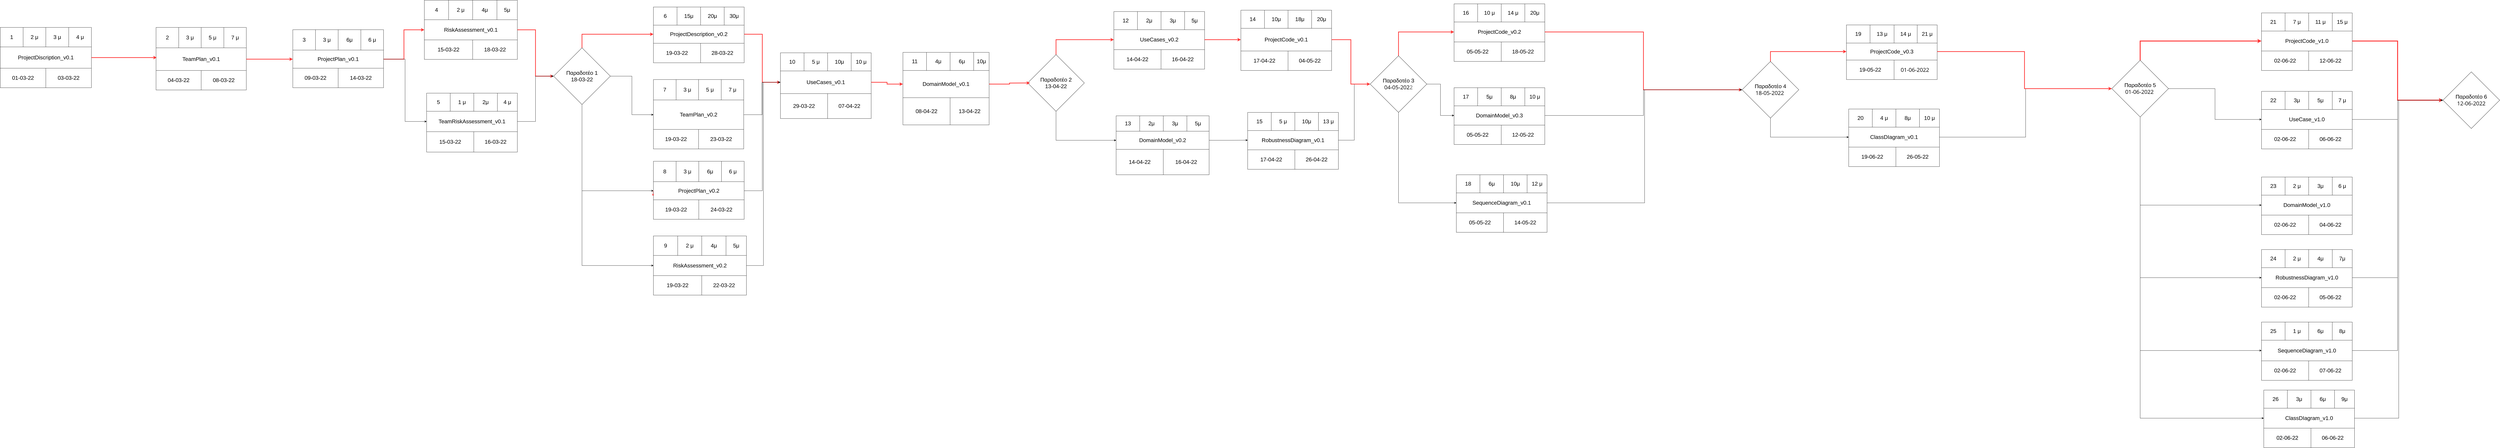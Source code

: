 <mxfile version="17.2.4" type="device"><diagram id="cogpjSmt0vwQZ5IHRM2y" name="Page-1"><mxGraphModel dx="5848" dy="3623" grid="1" gridSize="10" guides="1" tooltips="1" connect="1" arrows="1" fold="1" page="1" pageScale="1" pageWidth="1654" pageHeight="2336" math="0" shadow="0"><root><mxCell id="0"/><mxCell id="1" parent="0"/><mxCell id="J9H8QnnfWdsLayFeBIGl-1" value="" style="shape=table;startSize=0;container=1;collapsible=0;childLayout=tableLayout;" vertex="1" parent="1"><mxGeometry x="-2400" y="-2140" width="402" height="266" as="geometry"/></mxCell><mxCell id="J9H8QnnfWdsLayFeBIGl-2" value="" style="shape=tableRow;horizontal=0;startSize=0;swimlaneHead=0;swimlaneBody=0;top=0;left=0;bottom=0;right=0;collapsible=0;dropTarget=0;fillColor=none;points=[[0,0.5],[1,0.5]];portConstraint=eastwest;" vertex="1" parent="J9H8QnnfWdsLayFeBIGl-1"><mxGeometry width="402" height="86" as="geometry"/></mxCell><mxCell id="J9H8QnnfWdsLayFeBIGl-3" value="&lt;font style=&quot;font-size: 24px&quot;&gt;1&lt;/font&gt;" style="shape=partialRectangle;html=1;whiteSpace=wrap;connectable=0;overflow=hidden;fillColor=none;top=0;left=0;bottom=0;right=0;pointerEvents=1;" vertex="1" parent="J9H8QnnfWdsLayFeBIGl-2"><mxGeometry width="101" height="86" as="geometry"><mxRectangle width="101" height="86" as="alternateBounds"/></mxGeometry></mxCell><mxCell id="J9H8QnnfWdsLayFeBIGl-4" value="&lt;font style=&quot;font-size: 24px&quot;&gt;2 μ&lt;/font&gt;" style="shape=partialRectangle;html=1;whiteSpace=wrap;connectable=0;overflow=hidden;fillColor=none;top=0;left=0;bottom=0;right=0;pointerEvents=1;" vertex="1" parent="J9H8QnnfWdsLayFeBIGl-2"><mxGeometry x="101" width="100" height="86" as="geometry"><mxRectangle width="100" height="86" as="alternateBounds"/></mxGeometry></mxCell><mxCell id="J9H8QnnfWdsLayFeBIGl-5" value="&lt;font style=&quot;font-size: 24px&quot;&gt;3 μ&lt;/font&gt;" style="shape=partialRectangle;html=1;whiteSpace=wrap;connectable=0;overflow=hidden;fillColor=none;top=0;left=0;bottom=0;right=0;pointerEvents=1;" vertex="1" parent="J9H8QnnfWdsLayFeBIGl-2"><mxGeometry x="201" width="101" height="86" as="geometry"><mxRectangle width="101" height="86" as="alternateBounds"/></mxGeometry></mxCell><mxCell id="J9H8QnnfWdsLayFeBIGl-6" value="&lt;font style=&quot;font-size: 24px&quot;&gt;4 μ&lt;/font&gt;" style="shape=partialRectangle;html=1;whiteSpace=wrap;connectable=0;overflow=hidden;fillColor=none;top=0;left=0;bottom=0;right=0;pointerEvents=1;" vertex="1" parent="J9H8QnnfWdsLayFeBIGl-2"><mxGeometry x="302" width="100" height="86" as="geometry"><mxRectangle width="100" height="86" as="alternateBounds"/></mxGeometry></mxCell><mxCell id="J9H8QnnfWdsLayFeBIGl-7" value="" style="shape=tableRow;horizontal=0;startSize=0;swimlaneHead=0;swimlaneBody=0;top=0;left=0;bottom=0;right=0;collapsible=0;dropTarget=0;fillColor=none;points=[[0,0.5],[1,0.5]];portConstraint=eastwest;" vertex="1" parent="J9H8QnnfWdsLayFeBIGl-1"><mxGeometry y="86" width="402" height="94" as="geometry"/></mxCell><mxCell id="J9H8QnnfWdsLayFeBIGl-8" value="&lt;font style=&quot;font-size: 24px&quot;&gt;ProjectDiscription_v0.1&lt;/font&gt;" style="shape=partialRectangle;html=1;whiteSpace=wrap;connectable=0;overflow=hidden;fillColor=none;top=0;left=0;bottom=0;right=0;pointerEvents=1;rowspan=1;colspan=4;" vertex="1" parent="J9H8QnnfWdsLayFeBIGl-7"><mxGeometry width="402" height="94" as="geometry"><mxRectangle width="101" height="94" as="alternateBounds"/></mxGeometry></mxCell><mxCell id="J9H8QnnfWdsLayFeBIGl-9" value="" style="shape=partialRectangle;html=1;whiteSpace=wrap;connectable=0;overflow=hidden;fillColor=none;top=0;left=0;bottom=0;right=0;pointerEvents=1;" vertex="1" visible="0" parent="J9H8QnnfWdsLayFeBIGl-7"><mxGeometry x="101" width="100" height="94" as="geometry"><mxRectangle width="100" height="94" as="alternateBounds"/></mxGeometry></mxCell><mxCell id="J9H8QnnfWdsLayFeBIGl-10" value="" style="shape=partialRectangle;html=1;whiteSpace=wrap;connectable=0;overflow=hidden;fillColor=none;top=0;left=0;bottom=0;right=0;pointerEvents=1;" vertex="1" visible="0" parent="J9H8QnnfWdsLayFeBIGl-7"><mxGeometry x="201" width="101" height="94" as="geometry"><mxRectangle width="101" height="94" as="alternateBounds"/></mxGeometry></mxCell><mxCell id="J9H8QnnfWdsLayFeBIGl-11" value="" style="shape=partialRectangle;html=1;whiteSpace=wrap;connectable=0;overflow=hidden;fillColor=none;top=0;left=0;bottom=0;right=0;pointerEvents=1;" vertex="1" visible="0" parent="J9H8QnnfWdsLayFeBIGl-7"><mxGeometry x="302" width="100" height="94" as="geometry"><mxRectangle width="100" height="94" as="alternateBounds"/></mxGeometry></mxCell><mxCell id="J9H8QnnfWdsLayFeBIGl-12" value="" style="shape=tableRow;horizontal=0;startSize=0;swimlaneHead=0;swimlaneBody=0;top=0;left=0;bottom=0;right=0;collapsible=0;dropTarget=0;fillColor=none;points=[[0,0.5],[1,0.5]];portConstraint=eastwest;" vertex="1" parent="J9H8QnnfWdsLayFeBIGl-1"><mxGeometry y="180" width="402" height="86" as="geometry"/></mxCell><mxCell id="J9H8QnnfWdsLayFeBIGl-13" value="&lt;font style=&quot;font-size: 24px&quot;&gt;01-03-22&lt;/font&gt;" style="shape=partialRectangle;html=1;whiteSpace=wrap;connectable=0;overflow=hidden;fillColor=none;top=0;left=0;bottom=0;right=0;pointerEvents=1;rowspan=1;colspan=2;" vertex="1" parent="J9H8QnnfWdsLayFeBIGl-12"><mxGeometry width="201" height="86" as="geometry"><mxRectangle width="101" height="86" as="alternateBounds"/></mxGeometry></mxCell><mxCell id="J9H8QnnfWdsLayFeBIGl-14" value="" style="shape=partialRectangle;html=1;whiteSpace=wrap;connectable=0;overflow=hidden;fillColor=none;top=0;left=0;bottom=0;right=0;pointerEvents=1;" vertex="1" visible="0" parent="J9H8QnnfWdsLayFeBIGl-12"><mxGeometry x="101" width="100" height="86" as="geometry"><mxRectangle width="100" height="86" as="alternateBounds"/></mxGeometry></mxCell><mxCell id="J9H8QnnfWdsLayFeBIGl-15" value="&lt;font style=&quot;font-size: 24px&quot;&gt;03-03-22&lt;/font&gt;" style="shape=partialRectangle;html=1;whiteSpace=wrap;connectable=0;overflow=hidden;fillColor=none;top=0;left=0;bottom=0;right=0;pointerEvents=1;rowspan=1;colspan=2;" vertex="1" parent="J9H8QnnfWdsLayFeBIGl-12"><mxGeometry x="201" width="201" height="86" as="geometry"><mxRectangle width="101" height="86" as="alternateBounds"/></mxGeometry></mxCell><mxCell id="J9H8QnnfWdsLayFeBIGl-16" value="" style="shape=partialRectangle;html=1;whiteSpace=wrap;connectable=0;overflow=hidden;fillColor=none;top=0;left=0;bottom=0;right=0;pointerEvents=1;" vertex="1" visible="0" parent="J9H8QnnfWdsLayFeBIGl-12"><mxGeometry x="302" width="100" height="86" as="geometry"><mxRectangle width="100" height="86" as="alternateBounds"/></mxGeometry></mxCell><mxCell id="J9H8QnnfWdsLayFeBIGl-17" value="" style="shape=table;startSize=0;container=1;collapsible=0;childLayout=tableLayout;" vertex="1" parent="1"><mxGeometry x="-1713" y="-2140" width="398" height="276" as="geometry"/></mxCell><mxCell id="J9H8QnnfWdsLayFeBIGl-18" value="" style="shape=tableRow;horizontal=0;startSize=0;swimlaneHead=0;swimlaneBody=0;top=0;left=0;bottom=0;right=0;collapsible=0;dropTarget=0;fillColor=none;points=[[0,0.5],[1,0.5]];portConstraint=eastwest;" vertex="1" parent="J9H8QnnfWdsLayFeBIGl-17"><mxGeometry width="398" height="90" as="geometry"/></mxCell><mxCell id="J9H8QnnfWdsLayFeBIGl-19" value="&lt;span style=&quot;font-size: 24px&quot;&gt;2&lt;/span&gt;" style="shape=partialRectangle;html=1;whiteSpace=wrap;connectable=0;overflow=hidden;fillColor=none;top=0;left=0;bottom=0;right=0;pointerEvents=1;" vertex="1" parent="J9H8QnnfWdsLayFeBIGl-18"><mxGeometry width="100" height="90" as="geometry"><mxRectangle width="100" height="90" as="alternateBounds"/></mxGeometry></mxCell><mxCell id="J9H8QnnfWdsLayFeBIGl-20" value="&lt;font style=&quot;font-size: 24px&quot;&gt;3 μ&lt;/font&gt;" style="shape=partialRectangle;html=1;whiteSpace=wrap;connectable=0;overflow=hidden;fillColor=none;top=0;left=0;bottom=0;right=0;pointerEvents=1;" vertex="1" parent="J9H8QnnfWdsLayFeBIGl-18"><mxGeometry x="100" width="99" height="90" as="geometry"><mxRectangle width="99" height="90" as="alternateBounds"/></mxGeometry></mxCell><mxCell id="J9H8QnnfWdsLayFeBIGl-21" value="&lt;font style=&quot;font-size: 24px&quot;&gt;5 μ&lt;/font&gt;" style="shape=partialRectangle;html=1;whiteSpace=wrap;connectable=0;overflow=hidden;fillColor=none;top=0;left=0;bottom=0;right=0;pointerEvents=1;" vertex="1" parent="J9H8QnnfWdsLayFeBIGl-18"><mxGeometry x="199" width="100" height="90" as="geometry"><mxRectangle width="100" height="90" as="alternateBounds"/></mxGeometry></mxCell><mxCell id="J9H8QnnfWdsLayFeBIGl-22" value="&lt;font style=&quot;font-size: 24px&quot;&gt;7 μ&lt;/font&gt;" style="shape=partialRectangle;html=1;whiteSpace=wrap;connectable=0;overflow=hidden;fillColor=none;top=0;left=0;bottom=0;right=0;pointerEvents=1;" vertex="1" parent="J9H8QnnfWdsLayFeBIGl-18"><mxGeometry x="299" width="99" height="90" as="geometry"><mxRectangle width="99" height="90" as="alternateBounds"/></mxGeometry></mxCell><mxCell id="J9H8QnnfWdsLayFeBIGl-23" value="" style="shape=tableRow;horizontal=0;startSize=0;swimlaneHead=0;swimlaneBody=0;top=0;left=0;bottom=0;right=0;collapsible=0;dropTarget=0;fillColor=none;points=[[0,0.5],[1,0.5]];portConstraint=eastwest;" vertex="1" parent="J9H8QnnfWdsLayFeBIGl-17"><mxGeometry y="90" width="398" height="100" as="geometry"/></mxCell><mxCell id="J9H8QnnfWdsLayFeBIGl-24" value="&lt;font style=&quot;font-size: 24px&quot;&gt;TeamPlan_v0.1&lt;/font&gt;" style="shape=partialRectangle;html=1;whiteSpace=wrap;connectable=0;overflow=hidden;fillColor=none;top=0;left=0;bottom=0;right=0;pointerEvents=1;rowspan=1;colspan=4;" vertex="1" parent="J9H8QnnfWdsLayFeBIGl-23"><mxGeometry width="398" height="100" as="geometry"><mxRectangle width="100" height="100" as="alternateBounds"/></mxGeometry></mxCell><mxCell id="J9H8QnnfWdsLayFeBIGl-25" value="" style="shape=partialRectangle;html=1;whiteSpace=wrap;connectable=0;overflow=hidden;fillColor=none;top=0;left=0;bottom=0;right=0;pointerEvents=1;" vertex="1" visible="0" parent="J9H8QnnfWdsLayFeBIGl-23"><mxGeometry x="100" width="99" height="100" as="geometry"><mxRectangle width="99" height="100" as="alternateBounds"/></mxGeometry></mxCell><mxCell id="J9H8QnnfWdsLayFeBIGl-26" value="" style="shape=partialRectangle;html=1;whiteSpace=wrap;connectable=0;overflow=hidden;fillColor=none;top=0;left=0;bottom=0;right=0;pointerEvents=1;" vertex="1" visible="0" parent="J9H8QnnfWdsLayFeBIGl-23"><mxGeometry x="199" width="100" height="100" as="geometry"><mxRectangle width="100" height="100" as="alternateBounds"/></mxGeometry></mxCell><mxCell id="J9H8QnnfWdsLayFeBIGl-27" value="" style="shape=partialRectangle;html=1;whiteSpace=wrap;connectable=0;overflow=hidden;fillColor=none;top=0;left=0;bottom=0;right=0;pointerEvents=1;" vertex="1" visible="0" parent="J9H8QnnfWdsLayFeBIGl-23"><mxGeometry x="299" width="99" height="100" as="geometry"><mxRectangle width="99" height="100" as="alternateBounds"/></mxGeometry></mxCell><mxCell id="J9H8QnnfWdsLayFeBIGl-28" value="" style="shape=tableRow;horizontal=0;startSize=0;swimlaneHead=0;swimlaneBody=0;top=0;left=0;bottom=0;right=0;collapsible=0;dropTarget=0;fillColor=none;points=[[0,0.5],[1,0.5]];portConstraint=eastwest;" vertex="1" parent="J9H8QnnfWdsLayFeBIGl-17"><mxGeometry y="190" width="398" height="86" as="geometry"/></mxCell><mxCell id="J9H8QnnfWdsLayFeBIGl-29" value="&lt;font style=&quot;font-size: 24px&quot;&gt;04-03-22&lt;/font&gt;" style="shape=partialRectangle;html=1;whiteSpace=wrap;connectable=0;overflow=hidden;fillColor=none;top=0;left=0;bottom=0;right=0;pointerEvents=1;rowspan=1;colspan=2;" vertex="1" parent="J9H8QnnfWdsLayFeBIGl-28"><mxGeometry width="199" height="86" as="geometry"><mxRectangle width="100" height="86" as="alternateBounds"/></mxGeometry></mxCell><mxCell id="J9H8QnnfWdsLayFeBIGl-30" value="" style="shape=partialRectangle;html=1;whiteSpace=wrap;connectable=0;overflow=hidden;fillColor=none;top=0;left=0;bottom=0;right=0;pointerEvents=1;" vertex="1" visible="0" parent="J9H8QnnfWdsLayFeBIGl-28"><mxGeometry x="100" width="99" height="86" as="geometry"><mxRectangle width="99" height="86" as="alternateBounds"/></mxGeometry></mxCell><mxCell id="J9H8QnnfWdsLayFeBIGl-31" value="&lt;font style=&quot;font-size: 24px&quot;&gt;08-03-22&lt;/font&gt;" style="shape=partialRectangle;html=1;whiteSpace=wrap;connectable=0;overflow=hidden;fillColor=none;top=0;left=0;bottom=0;right=0;pointerEvents=1;rowspan=1;colspan=2;" vertex="1" parent="J9H8QnnfWdsLayFeBIGl-28"><mxGeometry x="199" width="199" height="86" as="geometry"><mxRectangle width="100" height="86" as="alternateBounds"/></mxGeometry></mxCell><mxCell id="J9H8QnnfWdsLayFeBIGl-32" value="" style="shape=partialRectangle;html=1;whiteSpace=wrap;connectable=0;overflow=hidden;fillColor=none;top=0;left=0;bottom=0;right=0;pointerEvents=1;" vertex="1" visible="0" parent="J9H8QnnfWdsLayFeBIGl-28"><mxGeometry x="299" width="99" height="86" as="geometry"><mxRectangle width="99" height="86" as="alternateBounds"/></mxGeometry></mxCell><mxCell id="J9H8QnnfWdsLayFeBIGl-33" value="" style="shape=table;startSize=0;container=1;collapsible=0;childLayout=tableLayout;" vertex="1" parent="1"><mxGeometry x="-530" y="-2260" width="410" height="261" as="geometry"/></mxCell><mxCell id="J9H8QnnfWdsLayFeBIGl-34" value="" style="shape=tableRow;horizontal=0;startSize=0;swimlaneHead=0;swimlaneBody=0;top=0;left=0;bottom=0;right=0;collapsible=0;dropTarget=0;fillColor=none;points=[[0,0.5],[1,0.5]];portConstraint=eastwest;" vertex="1" parent="J9H8QnnfWdsLayFeBIGl-33"><mxGeometry width="410" height="86" as="geometry"/></mxCell><mxCell id="J9H8QnnfWdsLayFeBIGl-35" value="&lt;font style=&quot;font-size: 24px&quot;&gt;4&lt;/font&gt;" style="shape=partialRectangle;html=1;whiteSpace=wrap;connectable=0;overflow=hidden;fillColor=none;top=0;left=0;bottom=0;right=0;pointerEvents=1;" vertex="1" parent="J9H8QnnfWdsLayFeBIGl-34"><mxGeometry width="107" height="86" as="geometry"><mxRectangle width="107" height="86" as="alternateBounds"/></mxGeometry></mxCell><mxCell id="J9H8QnnfWdsLayFeBIGl-36" value="&lt;font style=&quot;font-size: 24px&quot;&gt;2 μ&lt;/font&gt;" style="shape=partialRectangle;html=1;whiteSpace=wrap;connectable=0;overflow=hidden;fillColor=none;top=0;left=0;bottom=0;right=0;pointerEvents=1;" vertex="1" parent="J9H8QnnfWdsLayFeBIGl-34"><mxGeometry x="107" width="106" height="86" as="geometry"><mxRectangle width="106" height="86" as="alternateBounds"/></mxGeometry></mxCell><mxCell id="J9H8QnnfWdsLayFeBIGl-37" value="&lt;span style=&quot;font-size: 24px&quot;&gt;4μ&lt;/span&gt;" style="shape=partialRectangle;html=1;whiteSpace=wrap;connectable=0;overflow=hidden;fillColor=none;top=0;left=0;bottom=0;right=0;pointerEvents=1;" vertex="1" parent="J9H8QnnfWdsLayFeBIGl-34"><mxGeometry x="213" width="107" height="86" as="geometry"><mxRectangle width="107" height="86" as="alternateBounds"/></mxGeometry></mxCell><mxCell id="J9H8QnnfWdsLayFeBIGl-38" value="5μ" style="shape=partialRectangle;html=1;whiteSpace=wrap;connectable=0;overflow=hidden;fillColor=none;top=0;left=0;bottom=0;right=0;pointerEvents=1;fontSize=24;" vertex="1" parent="J9H8QnnfWdsLayFeBIGl-34"><mxGeometry x="320" width="90" height="86" as="geometry"><mxRectangle width="90" height="86" as="alternateBounds"/></mxGeometry></mxCell><mxCell id="J9H8QnnfWdsLayFeBIGl-39" value="" style="shape=tableRow;horizontal=0;startSize=0;swimlaneHead=0;swimlaneBody=0;top=0;left=0;bottom=0;right=0;collapsible=0;dropTarget=0;fillColor=none;points=[[0,0.5],[1,0.5]];portConstraint=eastwest;" vertex="1" parent="J9H8QnnfWdsLayFeBIGl-33"><mxGeometry y="86" width="410" height="89" as="geometry"/></mxCell><mxCell id="J9H8QnnfWdsLayFeBIGl-40" value="&lt;font style=&quot;font-size: 24px&quot;&gt;RiskAssessment_v0.1&lt;/font&gt;" style="shape=partialRectangle;html=1;whiteSpace=wrap;connectable=0;overflow=hidden;fillColor=none;top=0;left=0;bottom=0;right=0;pointerEvents=1;rowspan=1;colspan=4;" vertex="1" parent="J9H8QnnfWdsLayFeBIGl-39"><mxGeometry width="410" height="89" as="geometry"><mxRectangle width="107" height="89" as="alternateBounds"/></mxGeometry></mxCell><mxCell id="J9H8QnnfWdsLayFeBIGl-41" value="" style="shape=partialRectangle;html=1;whiteSpace=wrap;connectable=0;overflow=hidden;fillColor=none;top=0;left=0;bottom=0;right=0;pointerEvents=1;" vertex="1" visible="0" parent="J9H8QnnfWdsLayFeBIGl-39"><mxGeometry x="107" width="106" height="89" as="geometry"><mxRectangle width="106" height="89" as="alternateBounds"/></mxGeometry></mxCell><mxCell id="J9H8QnnfWdsLayFeBIGl-42" value="" style="shape=partialRectangle;html=1;whiteSpace=wrap;connectable=0;overflow=hidden;fillColor=none;top=0;left=0;bottom=0;right=0;pointerEvents=1;" vertex="1" visible="0" parent="J9H8QnnfWdsLayFeBIGl-39"><mxGeometry x="213" width="107" height="89" as="geometry"><mxRectangle width="107" height="89" as="alternateBounds"/></mxGeometry></mxCell><mxCell id="J9H8QnnfWdsLayFeBIGl-43" value="" style="shape=partialRectangle;html=1;whiteSpace=wrap;connectable=0;overflow=hidden;fillColor=none;top=0;left=0;bottom=0;right=0;pointerEvents=1;" vertex="1" visible="0" parent="J9H8QnnfWdsLayFeBIGl-39"><mxGeometry x="320" width="90" height="89" as="geometry"><mxRectangle width="90" height="89" as="alternateBounds"/></mxGeometry></mxCell><mxCell id="J9H8QnnfWdsLayFeBIGl-44" value="" style="shape=tableRow;horizontal=0;startSize=0;swimlaneHead=0;swimlaneBody=0;top=0;left=0;bottom=0;right=0;collapsible=0;dropTarget=0;fillColor=none;points=[[0,0.5],[1,0.5]];portConstraint=eastwest;" vertex="1" parent="J9H8QnnfWdsLayFeBIGl-33"><mxGeometry y="175" width="410" height="86" as="geometry"/></mxCell><mxCell id="J9H8QnnfWdsLayFeBIGl-45" value="15-03-22" style="shape=partialRectangle;html=1;whiteSpace=wrap;connectable=0;overflow=hidden;fillColor=none;top=0;left=0;bottom=0;right=0;pointerEvents=1;rowspan=1;colspan=2;fontSize=24;" vertex="1" parent="J9H8QnnfWdsLayFeBIGl-44"><mxGeometry width="213" height="86" as="geometry"><mxRectangle width="107" height="86" as="alternateBounds"/></mxGeometry></mxCell><mxCell id="J9H8QnnfWdsLayFeBIGl-46" value="" style="shape=partialRectangle;html=1;whiteSpace=wrap;connectable=0;overflow=hidden;fillColor=none;top=0;left=0;bottom=0;right=0;pointerEvents=1;" vertex="1" visible="0" parent="J9H8QnnfWdsLayFeBIGl-44"><mxGeometry x="107" width="106" height="86" as="geometry"><mxRectangle width="106" height="86" as="alternateBounds"/></mxGeometry></mxCell><mxCell id="J9H8QnnfWdsLayFeBIGl-47" value="&lt;font style=&quot;font-size: 24px&quot;&gt;18-03-22&lt;/font&gt;" style="shape=partialRectangle;html=1;whiteSpace=wrap;connectable=0;overflow=hidden;fillColor=none;top=0;left=0;bottom=0;right=0;pointerEvents=1;rowspan=1;colspan=2;" vertex="1" parent="J9H8QnnfWdsLayFeBIGl-44"><mxGeometry x="213" width="197" height="86" as="geometry"><mxRectangle width="107" height="86" as="alternateBounds"/></mxGeometry></mxCell><mxCell id="J9H8QnnfWdsLayFeBIGl-48" value="" style="shape=partialRectangle;html=1;whiteSpace=wrap;connectable=0;overflow=hidden;fillColor=none;top=0;left=0;bottom=0;right=0;pointerEvents=1;" vertex="1" visible="0" parent="J9H8QnnfWdsLayFeBIGl-44"><mxGeometry x="320" width="90" height="86" as="geometry"><mxRectangle width="90" height="86" as="alternateBounds"/></mxGeometry></mxCell><mxCell id="J9H8QnnfWdsLayFeBIGl-49" value="" style="shape=table;startSize=0;container=1;collapsible=0;childLayout=tableLayout;" vertex="1" parent="1"><mxGeometry x="-520" y="-1850" width="400.0" height="260" as="geometry"/></mxCell><mxCell id="J9H8QnnfWdsLayFeBIGl-50" value="" style="shape=tableRow;horizontal=0;startSize=0;swimlaneHead=0;swimlaneBody=0;top=0;left=0;bottom=0;right=0;collapsible=0;dropTarget=0;fillColor=none;points=[[0,0.5],[1,0.5]];portConstraint=eastwest;" vertex="1" parent="J9H8QnnfWdsLayFeBIGl-49"><mxGeometry width="400.0" height="80" as="geometry"/></mxCell><mxCell id="J9H8QnnfWdsLayFeBIGl-51" value="&lt;font style=&quot;font-size: 24px&quot;&gt;5&lt;/font&gt;" style="shape=partialRectangle;html=1;whiteSpace=wrap;connectable=0;overflow=hidden;fillColor=none;top=0;left=0;bottom=0;right=0;pointerEvents=1;" vertex="1" parent="J9H8QnnfWdsLayFeBIGl-50"><mxGeometry width="104" height="80" as="geometry"><mxRectangle width="104" height="80" as="alternateBounds"/></mxGeometry></mxCell><mxCell id="J9H8QnnfWdsLayFeBIGl-52" value="&lt;font style=&quot;font-size: 24px&quot;&gt;1 μ&lt;/font&gt;" style="shape=partialRectangle;html=1;whiteSpace=wrap;connectable=0;overflow=hidden;fillColor=none;top=0;left=0;bottom=0;right=0;pointerEvents=1;" vertex="1" parent="J9H8QnnfWdsLayFeBIGl-50"><mxGeometry x="104" width="104" height="80" as="geometry"><mxRectangle width="104" height="80" as="alternateBounds"/></mxGeometry></mxCell><mxCell id="J9H8QnnfWdsLayFeBIGl-53" value="&lt;font style=&quot;font-size: 24px&quot;&gt;2μ&lt;/font&gt;" style="shape=partialRectangle;html=1;whiteSpace=wrap;connectable=0;overflow=hidden;fillColor=none;top=0;left=0;bottom=0;right=0;pointerEvents=1;" vertex="1" parent="J9H8QnnfWdsLayFeBIGl-50"><mxGeometry x="208" width="104" height="80" as="geometry"><mxRectangle width="104" height="80" as="alternateBounds"/></mxGeometry></mxCell><mxCell id="J9H8QnnfWdsLayFeBIGl-54" value="&lt;font style=&quot;font-size: 24px&quot;&gt;4 μ&lt;/font&gt;" style="shape=partialRectangle;html=1;whiteSpace=wrap;connectable=0;overflow=hidden;fillColor=none;top=0;left=0;bottom=0;right=0;pointerEvents=1;" vertex="1" parent="J9H8QnnfWdsLayFeBIGl-50"><mxGeometry x="312" width="88" height="80" as="geometry"><mxRectangle width="88" height="80" as="alternateBounds"/></mxGeometry></mxCell><mxCell id="J9H8QnnfWdsLayFeBIGl-55" value="" style="shape=tableRow;horizontal=0;startSize=0;swimlaneHead=0;swimlaneBody=0;top=0;left=0;bottom=0;right=0;collapsible=0;dropTarget=0;fillColor=none;points=[[0,0.5],[1,0.5]];portConstraint=eastwest;" vertex="1" parent="J9H8QnnfWdsLayFeBIGl-49"><mxGeometry y="80" width="400.0" height="90" as="geometry"/></mxCell><mxCell id="J9H8QnnfWdsLayFeBIGl-56" value="&lt;font style=&quot;font-size: 24px&quot;&gt;TeamRiskAssessment_v0.1&lt;/font&gt;" style="shape=partialRectangle;html=1;whiteSpace=wrap;connectable=0;overflow=hidden;fillColor=none;top=0;left=0;bottom=0;right=0;pointerEvents=1;rowspan=1;colspan=4;" vertex="1" parent="J9H8QnnfWdsLayFeBIGl-55"><mxGeometry width="400" height="90" as="geometry"><mxRectangle width="104" height="90" as="alternateBounds"/></mxGeometry></mxCell><mxCell id="J9H8QnnfWdsLayFeBIGl-57" value="" style="shape=partialRectangle;html=1;whiteSpace=wrap;connectable=0;overflow=hidden;fillColor=none;top=0;left=0;bottom=0;right=0;pointerEvents=1;" vertex="1" visible="0" parent="J9H8QnnfWdsLayFeBIGl-55"><mxGeometry x="104" width="104" height="90" as="geometry"><mxRectangle width="104" height="90" as="alternateBounds"/></mxGeometry></mxCell><mxCell id="J9H8QnnfWdsLayFeBIGl-58" value="" style="shape=partialRectangle;html=1;whiteSpace=wrap;connectable=0;overflow=hidden;fillColor=none;top=0;left=0;bottom=0;right=0;pointerEvents=1;" vertex="1" visible="0" parent="J9H8QnnfWdsLayFeBIGl-55"><mxGeometry x="208" width="104" height="90" as="geometry"><mxRectangle width="104" height="90" as="alternateBounds"/></mxGeometry></mxCell><mxCell id="J9H8QnnfWdsLayFeBIGl-59" value="" style="shape=partialRectangle;html=1;whiteSpace=wrap;connectable=0;overflow=hidden;fillColor=none;top=0;left=0;bottom=0;right=0;pointerEvents=1;" vertex="1" visible="0" parent="J9H8QnnfWdsLayFeBIGl-55"><mxGeometry x="312" width="88" height="90" as="geometry"><mxRectangle width="88" height="90" as="alternateBounds"/></mxGeometry></mxCell><mxCell id="J9H8QnnfWdsLayFeBIGl-60" value="" style="shape=tableRow;horizontal=0;startSize=0;swimlaneHead=0;swimlaneBody=0;top=0;left=0;bottom=0;right=0;collapsible=0;dropTarget=0;fillColor=none;points=[[0,0.5],[1,0.5]];portConstraint=eastwest;" vertex="1" parent="J9H8QnnfWdsLayFeBIGl-49"><mxGeometry y="170" width="400.0" height="90" as="geometry"/></mxCell><mxCell id="J9H8QnnfWdsLayFeBIGl-61" value="&lt;font style=&quot;font-size: 24px&quot;&gt;15-03-22&lt;/font&gt;" style="shape=partialRectangle;html=1;whiteSpace=wrap;connectable=0;overflow=hidden;fillColor=none;top=0;left=0;bottom=0;right=0;pointerEvents=1;rowspan=1;colspan=2;" vertex="1" parent="J9H8QnnfWdsLayFeBIGl-60"><mxGeometry width="208" height="90" as="geometry"><mxRectangle width="104" height="90" as="alternateBounds"/></mxGeometry></mxCell><mxCell id="J9H8QnnfWdsLayFeBIGl-62" value="" style="shape=partialRectangle;html=1;whiteSpace=wrap;connectable=0;overflow=hidden;fillColor=none;top=0;left=0;bottom=0;right=0;pointerEvents=1;" vertex="1" visible="0" parent="J9H8QnnfWdsLayFeBIGl-60"><mxGeometry x="104" width="104" height="90" as="geometry"><mxRectangle width="104" height="90" as="alternateBounds"/></mxGeometry></mxCell><mxCell id="J9H8QnnfWdsLayFeBIGl-63" value="&lt;font style=&quot;font-size: 24px&quot;&gt;16-03-22&lt;/font&gt;" style="shape=partialRectangle;html=1;whiteSpace=wrap;connectable=0;overflow=hidden;fillColor=none;top=0;left=0;bottom=0;right=0;pointerEvents=1;rowspan=1;colspan=2;" vertex="1" parent="J9H8QnnfWdsLayFeBIGl-60"><mxGeometry x="208" width="192" height="90" as="geometry"><mxRectangle width="104" height="90" as="alternateBounds"/></mxGeometry></mxCell><mxCell id="J9H8QnnfWdsLayFeBIGl-64" value="" style="shape=partialRectangle;html=1;whiteSpace=wrap;connectable=0;overflow=hidden;fillColor=none;top=0;left=0;bottom=0;right=0;pointerEvents=1;" vertex="1" visible="0" parent="J9H8QnnfWdsLayFeBIGl-60"><mxGeometry x="312" width="88" height="90" as="geometry"><mxRectangle width="88" height="90" as="alternateBounds"/></mxGeometry></mxCell><mxCell id="J9H8QnnfWdsLayFeBIGl-65" value="" style="shape=table;startSize=0;container=1;collapsible=0;childLayout=tableLayout;" vertex="1" parent="1"><mxGeometry x="-1110" y="-2130" width="400" height="256" as="geometry"/></mxCell><mxCell id="J9H8QnnfWdsLayFeBIGl-66" value="" style="shape=tableRow;horizontal=0;startSize=0;swimlaneHead=0;swimlaneBody=0;top=0;left=0;bottom=0;right=0;collapsible=0;dropTarget=0;fillColor=none;points=[[0,0.5],[1,0.5]];portConstraint=eastwest;" vertex="1" parent="J9H8QnnfWdsLayFeBIGl-65"><mxGeometry width="400" height="90" as="geometry"/></mxCell><mxCell id="J9H8QnnfWdsLayFeBIGl-67" value="&lt;font style=&quot;font-size: 24px&quot;&gt;3&lt;/font&gt;" style="shape=partialRectangle;html=1;whiteSpace=wrap;connectable=0;overflow=hidden;fillColor=none;top=0;left=0;bottom=0;right=0;pointerEvents=1;" vertex="1" parent="J9H8QnnfWdsLayFeBIGl-66"><mxGeometry width="100" height="90" as="geometry"><mxRectangle width="100" height="90" as="alternateBounds"/></mxGeometry></mxCell><mxCell id="J9H8QnnfWdsLayFeBIGl-68" value="&lt;font style=&quot;font-size: 24px&quot;&gt;3 μ&lt;/font&gt;" style="shape=partialRectangle;html=1;whiteSpace=wrap;connectable=0;overflow=hidden;fillColor=none;top=0;left=0;bottom=0;right=0;pointerEvents=1;" vertex="1" parent="J9H8QnnfWdsLayFeBIGl-66"><mxGeometry x="100" width="100" height="90" as="geometry"><mxRectangle width="100" height="90" as="alternateBounds"/></mxGeometry></mxCell><mxCell id="J9H8QnnfWdsLayFeBIGl-69" value="&lt;span style=&quot;font-size: 24px&quot;&gt;6μ&lt;/span&gt;" style="shape=partialRectangle;html=1;whiteSpace=wrap;connectable=0;overflow=hidden;fillColor=none;top=0;left=0;bottom=0;right=0;pointerEvents=1;" vertex="1" parent="J9H8QnnfWdsLayFeBIGl-66"><mxGeometry x="200" width="100" height="90" as="geometry"><mxRectangle width="100" height="90" as="alternateBounds"/></mxGeometry></mxCell><mxCell id="J9H8QnnfWdsLayFeBIGl-70" value="&lt;font style=&quot;font-size: 24px&quot;&gt;6 μ&lt;/font&gt;" style="shape=partialRectangle;html=1;whiteSpace=wrap;connectable=0;overflow=hidden;fillColor=none;top=0;left=0;bottom=0;right=0;pointerEvents=1;" vertex="1" parent="J9H8QnnfWdsLayFeBIGl-66"><mxGeometry x="300" width="100" height="90" as="geometry"><mxRectangle width="100" height="90" as="alternateBounds"/></mxGeometry></mxCell><mxCell id="J9H8QnnfWdsLayFeBIGl-71" value="" style="shape=tableRow;horizontal=0;startSize=0;swimlaneHead=0;swimlaneBody=0;top=0;left=0;bottom=0;right=0;collapsible=0;dropTarget=0;fillColor=none;points=[[0,0.5],[1,0.5]];portConstraint=eastwest;" vertex="1" parent="J9H8QnnfWdsLayFeBIGl-65"><mxGeometry y="90" width="400" height="80" as="geometry"/></mxCell><mxCell id="J9H8QnnfWdsLayFeBIGl-72" value="&lt;font style=&quot;font-size: 24px&quot;&gt;ProjectPlan_v0.1&lt;/font&gt;" style="shape=partialRectangle;html=1;whiteSpace=wrap;connectable=0;overflow=hidden;fillColor=none;top=0;left=0;bottom=0;right=0;pointerEvents=1;rowspan=1;colspan=4;" vertex="1" parent="J9H8QnnfWdsLayFeBIGl-71"><mxGeometry width="400" height="80" as="geometry"><mxRectangle width="100" height="80" as="alternateBounds"/></mxGeometry></mxCell><mxCell id="J9H8QnnfWdsLayFeBIGl-73" value="" style="shape=partialRectangle;html=1;whiteSpace=wrap;connectable=0;overflow=hidden;fillColor=none;top=0;left=0;bottom=0;right=0;pointerEvents=1;" vertex="1" visible="0" parent="J9H8QnnfWdsLayFeBIGl-71"><mxGeometry x="100" width="100" height="80" as="geometry"><mxRectangle width="100" height="80" as="alternateBounds"/></mxGeometry></mxCell><mxCell id="J9H8QnnfWdsLayFeBIGl-74" value="" style="shape=partialRectangle;html=1;whiteSpace=wrap;connectable=0;overflow=hidden;fillColor=none;top=0;left=0;bottom=0;right=0;pointerEvents=1;" vertex="1" visible="0" parent="J9H8QnnfWdsLayFeBIGl-71"><mxGeometry x="200" width="100" height="80" as="geometry"><mxRectangle width="100" height="80" as="alternateBounds"/></mxGeometry></mxCell><mxCell id="J9H8QnnfWdsLayFeBIGl-75" value="" style="shape=partialRectangle;html=1;whiteSpace=wrap;connectable=0;overflow=hidden;fillColor=none;top=0;left=0;bottom=0;right=0;pointerEvents=1;" vertex="1" visible="0" parent="J9H8QnnfWdsLayFeBIGl-71"><mxGeometry x="300" width="100" height="80" as="geometry"><mxRectangle width="100" height="80" as="alternateBounds"/></mxGeometry></mxCell><mxCell id="J9H8QnnfWdsLayFeBIGl-76" value="" style="shape=tableRow;horizontal=0;startSize=0;swimlaneHead=0;swimlaneBody=0;top=0;left=0;bottom=0;right=0;collapsible=0;dropTarget=0;fillColor=none;points=[[0,0.5],[1,0.5]];portConstraint=eastwest;" vertex="1" parent="J9H8QnnfWdsLayFeBIGl-65"><mxGeometry y="170" width="400" height="86" as="geometry"/></mxCell><mxCell id="J9H8QnnfWdsLayFeBIGl-77" value="&lt;font style=&quot;font-size: 24px&quot;&gt;09-03-22&lt;/font&gt;" style="shape=partialRectangle;html=1;whiteSpace=wrap;connectable=0;overflow=hidden;fillColor=none;top=0;left=0;bottom=0;right=0;pointerEvents=1;rowspan=1;colspan=2;" vertex="1" parent="J9H8QnnfWdsLayFeBIGl-76"><mxGeometry width="200" height="86" as="geometry"><mxRectangle width="100" height="86" as="alternateBounds"/></mxGeometry></mxCell><mxCell id="J9H8QnnfWdsLayFeBIGl-78" value="" style="shape=partialRectangle;html=1;whiteSpace=wrap;connectable=0;overflow=hidden;fillColor=none;top=0;left=0;bottom=0;right=0;pointerEvents=1;" vertex="1" visible="0" parent="J9H8QnnfWdsLayFeBIGl-76"><mxGeometry x="100" width="100" height="86" as="geometry"><mxRectangle width="100" height="86" as="alternateBounds"/></mxGeometry></mxCell><mxCell id="J9H8QnnfWdsLayFeBIGl-79" value="&lt;font style=&quot;font-size: 24px&quot;&gt;14-03-22&lt;/font&gt;" style="shape=partialRectangle;html=1;whiteSpace=wrap;connectable=0;overflow=hidden;fillColor=none;top=0;left=0;bottom=0;right=0;pointerEvents=1;rowspan=1;colspan=2;" vertex="1" parent="J9H8QnnfWdsLayFeBIGl-76"><mxGeometry x="200" width="200" height="86" as="geometry"><mxRectangle width="100" height="86" as="alternateBounds"/></mxGeometry></mxCell><mxCell id="J9H8QnnfWdsLayFeBIGl-80" value="" style="shape=partialRectangle;html=1;whiteSpace=wrap;connectable=0;overflow=hidden;fillColor=none;top=0;left=0;bottom=0;right=0;pointerEvents=1;" vertex="1" visible="0" parent="J9H8QnnfWdsLayFeBIGl-76"><mxGeometry x="300" width="100" height="86" as="geometry"><mxRectangle width="100" height="86" as="alternateBounds"/></mxGeometry></mxCell><mxCell id="J9H8QnnfWdsLayFeBIGl-700" style="edgeStyle=orthogonalEdgeStyle;rounded=0;orthogonalLoop=1;jettySize=auto;html=1;entryX=0;entryY=0.5;entryDx=0;entryDy=0;fontSize=24;strokeColor=#FF3333;strokeWidth=3;" edge="1" parent="1" source="J9H8QnnfWdsLayFeBIGl-81" target="J9H8QnnfWdsLayFeBIGl-112"><mxGeometry relative="1" as="geometry"/></mxCell><mxCell id="J9H8QnnfWdsLayFeBIGl-701" style="edgeStyle=orthogonalEdgeStyle;rounded=0;orthogonalLoop=1;jettySize=auto;html=1;entryX=0;entryY=0.5;entryDx=0;entryDy=0;fontSize=24;strokeColor=#000000;" edge="1" parent="1" source="J9H8QnnfWdsLayFeBIGl-81" target="J9H8QnnfWdsLayFeBIGl-610"><mxGeometry relative="1" as="geometry"/></mxCell><mxCell id="J9H8QnnfWdsLayFeBIGl-702" style="edgeStyle=orthogonalEdgeStyle;rounded=0;orthogonalLoop=1;jettySize=auto;html=1;entryX=0;entryY=0.5;entryDx=0;entryDy=0;fontSize=24;strokeColor=#000000;" edge="1" parent="1" source="J9H8QnnfWdsLayFeBIGl-81" target="J9H8QnnfWdsLayFeBIGl-626"><mxGeometry relative="1" as="geometry"/></mxCell><mxCell id="J9H8QnnfWdsLayFeBIGl-703" style="edgeStyle=orthogonalEdgeStyle;rounded=0;orthogonalLoop=1;jettySize=auto;html=1;entryX=0;entryY=0.5;entryDx=0;entryDy=0;fontSize=24;strokeColor=#000000;" edge="1" parent="1" source="J9H8QnnfWdsLayFeBIGl-81" target="J9H8QnnfWdsLayFeBIGl-643"><mxGeometry relative="1" as="geometry"/></mxCell><mxCell id="J9H8QnnfWdsLayFeBIGl-81" value="Παραδοτέο 1&lt;br&gt;18-03-22" style="rhombus;whiteSpace=wrap;html=1;fontSize=24;fontColor=#000000;labelBackgroundColor=none;labelBorderColor=none;" vertex="1" parent="1"><mxGeometry x="40" y="-2050" width="250" height="250" as="geometry"/></mxCell><mxCell id="J9H8QnnfWdsLayFeBIGl-90" value="" style="shape=table;startSize=0;container=1;collapsible=0;childLayout=tableLayout;" vertex="1" parent="1"><mxGeometry x="1580" y="-2030" width="380.0" height="320.0" as="geometry"/></mxCell><mxCell id="J9H8QnnfWdsLayFeBIGl-91" value="" style="shape=tableRow;horizontal=0;startSize=0;swimlaneHead=0;swimlaneBody=0;top=0;left=0;bottom=0;right=0;collapsible=0;dropTarget=0;fillColor=none;points=[[0,0.5],[1,0.5]];portConstraint=eastwest;" vertex="1" parent="J9H8QnnfWdsLayFeBIGl-90"><mxGeometry width="380.0" height="80" as="geometry"/></mxCell><mxCell id="J9H8QnnfWdsLayFeBIGl-92" value="&lt;font style=&quot;font-size: 24px&quot;&gt;11&lt;/font&gt;" style="shape=partialRectangle;html=1;whiteSpace=wrap;connectable=0;overflow=hidden;fillColor=none;top=0;left=0;bottom=0;right=0;pointerEvents=1;" vertex="1" parent="J9H8QnnfWdsLayFeBIGl-91"><mxGeometry width="104" height="80" as="geometry"><mxRectangle width="104" height="80" as="alternateBounds"/></mxGeometry></mxCell><mxCell id="J9H8QnnfWdsLayFeBIGl-93" value="&lt;span style=&quot;font-size: 24px&quot;&gt;4μ&lt;/span&gt;" style="shape=partialRectangle;html=1;whiteSpace=wrap;connectable=0;overflow=hidden;fillColor=none;top=0;left=0;bottom=0;right=0;pointerEvents=1;" vertex="1" parent="J9H8QnnfWdsLayFeBIGl-91"><mxGeometry x="104" width="104" height="80" as="geometry"><mxRectangle width="104" height="80" as="alternateBounds"/></mxGeometry></mxCell><mxCell id="J9H8QnnfWdsLayFeBIGl-94" value="&lt;span style=&quot;font-size: 24px&quot;&gt;6μ&lt;/span&gt;" style="shape=partialRectangle;html=1;whiteSpace=wrap;connectable=0;overflow=hidden;fillColor=none;top=0;left=0;bottom=0;right=0;pointerEvents=1;" vertex="1" parent="J9H8QnnfWdsLayFeBIGl-91"><mxGeometry x="208" width="104" height="80" as="geometry"><mxRectangle width="104" height="80" as="alternateBounds"/></mxGeometry></mxCell><mxCell id="J9H8QnnfWdsLayFeBIGl-95" value="&lt;span style=&quot;font-size: 24px&quot;&gt;10μ&lt;/span&gt;" style="shape=partialRectangle;html=1;whiteSpace=wrap;connectable=0;overflow=hidden;fillColor=none;top=0;left=0;bottom=0;right=0;pointerEvents=1;" vertex="1" parent="J9H8QnnfWdsLayFeBIGl-91"><mxGeometry x="312" width="68" height="80" as="geometry"><mxRectangle width="68" height="80" as="alternateBounds"/></mxGeometry></mxCell><mxCell id="J9H8QnnfWdsLayFeBIGl-96" value="" style="shape=tableRow;horizontal=0;startSize=0;swimlaneHead=0;swimlaneBody=0;top=0;left=0;bottom=0;right=0;collapsible=0;dropTarget=0;fillColor=none;points=[[0,0.5],[1,0.5]];portConstraint=eastwest;" vertex="1" parent="J9H8QnnfWdsLayFeBIGl-90"><mxGeometry y="80" width="380.0" height="120" as="geometry"/></mxCell><mxCell id="J9H8QnnfWdsLayFeBIGl-97" value="&lt;font style=&quot;font-size: 24px&quot;&gt;DomainModel_v0.1&lt;/font&gt;" style="shape=partialRectangle;html=1;whiteSpace=wrap;connectable=0;overflow=hidden;fillColor=none;top=0;left=0;bottom=0;right=0;pointerEvents=1;rowspan=1;colspan=4;" vertex="1" parent="J9H8QnnfWdsLayFeBIGl-96"><mxGeometry width="380" height="120" as="geometry"><mxRectangle width="104" height="120" as="alternateBounds"/></mxGeometry></mxCell><mxCell id="J9H8QnnfWdsLayFeBIGl-98" value="" style="shape=partialRectangle;html=1;whiteSpace=wrap;connectable=0;overflow=hidden;fillColor=none;top=0;left=0;bottom=0;right=0;pointerEvents=1;" vertex="1" visible="0" parent="J9H8QnnfWdsLayFeBIGl-96"><mxGeometry x="104" width="104" height="120" as="geometry"><mxRectangle width="104" height="120" as="alternateBounds"/></mxGeometry></mxCell><mxCell id="J9H8QnnfWdsLayFeBIGl-99" value="" style="shape=partialRectangle;html=1;whiteSpace=wrap;connectable=0;overflow=hidden;fillColor=none;top=0;left=0;bottom=0;right=0;pointerEvents=1;" vertex="1" visible="0" parent="J9H8QnnfWdsLayFeBIGl-96"><mxGeometry x="208" width="104" height="120" as="geometry"><mxRectangle width="104" height="120" as="alternateBounds"/></mxGeometry></mxCell><mxCell id="J9H8QnnfWdsLayFeBIGl-100" value="" style="shape=partialRectangle;html=1;whiteSpace=wrap;connectable=0;overflow=hidden;fillColor=none;top=0;left=0;bottom=0;right=0;pointerEvents=1;" vertex="1" visible="0" parent="J9H8QnnfWdsLayFeBIGl-96"><mxGeometry x="312" width="68" height="120" as="geometry"><mxRectangle width="68" height="120" as="alternateBounds"/></mxGeometry></mxCell><mxCell id="J9H8QnnfWdsLayFeBIGl-101" value="" style="shape=tableRow;horizontal=0;startSize=0;swimlaneHead=0;swimlaneBody=0;top=0;left=0;bottom=0;right=0;collapsible=0;dropTarget=0;fillColor=none;points=[[0,0.5],[1,0.5]];portConstraint=eastwest;" vertex="1" parent="J9H8QnnfWdsLayFeBIGl-90"><mxGeometry y="200" width="380.0" height="120" as="geometry"/></mxCell><mxCell id="J9H8QnnfWdsLayFeBIGl-102" value="&lt;font style=&quot;font-size: 24px&quot;&gt;08-04-22&lt;/font&gt;" style="shape=partialRectangle;html=1;whiteSpace=wrap;connectable=0;overflow=hidden;fillColor=none;top=0;left=0;bottom=0;right=0;pointerEvents=1;rowspan=1;colspan=2;" vertex="1" parent="J9H8QnnfWdsLayFeBIGl-101"><mxGeometry width="208" height="120" as="geometry"><mxRectangle width="104" height="120" as="alternateBounds"/></mxGeometry></mxCell><mxCell id="J9H8QnnfWdsLayFeBIGl-103" value="" style="shape=partialRectangle;html=1;whiteSpace=wrap;connectable=0;overflow=hidden;fillColor=none;top=0;left=0;bottom=0;right=0;pointerEvents=1;" vertex="1" visible="0" parent="J9H8QnnfWdsLayFeBIGl-101"><mxGeometry x="104" width="104" height="120" as="geometry"><mxRectangle width="104" height="120" as="alternateBounds"/></mxGeometry></mxCell><mxCell id="J9H8QnnfWdsLayFeBIGl-104" value="&lt;font style=&quot;font-size: 24px&quot;&gt;13-04-22&lt;/font&gt;" style="shape=partialRectangle;html=1;whiteSpace=wrap;connectable=0;overflow=hidden;fillColor=none;top=0;left=0;bottom=0;right=0;pointerEvents=1;rowspan=1;colspan=2;" vertex="1" parent="J9H8QnnfWdsLayFeBIGl-101"><mxGeometry x="208" width="172" height="120" as="geometry"><mxRectangle width="104" height="120" as="alternateBounds"/></mxGeometry></mxCell><mxCell id="J9H8QnnfWdsLayFeBIGl-105" value="" style="shape=partialRectangle;html=1;whiteSpace=wrap;connectable=0;overflow=hidden;fillColor=none;top=0;left=0;bottom=0;right=0;pointerEvents=1;" vertex="1" visible="0" parent="J9H8QnnfWdsLayFeBIGl-101"><mxGeometry x="312" width="68" height="120" as="geometry"><mxRectangle width="68" height="120" as="alternateBounds"/></mxGeometry></mxCell><mxCell id="J9H8QnnfWdsLayFeBIGl-106" value="" style="shape=table;startSize=0;container=1;collapsible=0;childLayout=tableLayout;" vertex="1" parent="1"><mxGeometry x="480" y="-2230" width="400.0" height="246.0" as="geometry"/></mxCell><mxCell id="J9H8QnnfWdsLayFeBIGl-107" value="" style="shape=tableRow;horizontal=0;startSize=0;swimlaneHead=0;swimlaneBody=0;top=0;left=0;bottom=0;right=0;collapsible=0;dropTarget=0;fillColor=none;points=[[0,0.5],[1,0.5]];portConstraint=eastwest;" vertex="1" parent="J9H8QnnfWdsLayFeBIGl-106"><mxGeometry width="400.0" height="80" as="geometry"/></mxCell><mxCell id="J9H8QnnfWdsLayFeBIGl-108" value="&lt;font style=&quot;font-size: 24px&quot;&gt;6&lt;/font&gt;" style="shape=partialRectangle;html=1;whiteSpace=wrap;connectable=0;overflow=hidden;fillColor=none;top=0;left=0;bottom=0;right=0;pointerEvents=1;" vertex="1" parent="J9H8QnnfWdsLayFeBIGl-107"><mxGeometry width="104" height="80" as="geometry"><mxRectangle width="104" height="80" as="alternateBounds"/></mxGeometry></mxCell><mxCell id="J9H8QnnfWdsLayFeBIGl-109" value="&lt;font style=&quot;font-size: 24px&quot;&gt;15μ&lt;/font&gt;" style="shape=partialRectangle;html=1;whiteSpace=wrap;connectable=0;overflow=hidden;fillColor=none;top=0;left=0;bottom=0;right=0;pointerEvents=1;" vertex="1" parent="J9H8QnnfWdsLayFeBIGl-107"><mxGeometry x="104" width="104" height="80" as="geometry"><mxRectangle width="104" height="80" as="alternateBounds"/></mxGeometry></mxCell><mxCell id="J9H8QnnfWdsLayFeBIGl-110" value="&lt;span style=&quot;font-size: 24px&quot;&gt;20μ&lt;/span&gt;" style="shape=partialRectangle;html=1;whiteSpace=wrap;connectable=0;overflow=hidden;fillColor=none;top=0;left=0;bottom=0;right=0;pointerEvents=1;" vertex="1" parent="J9H8QnnfWdsLayFeBIGl-107"><mxGeometry x="208" width="104" height="80" as="geometry"><mxRectangle width="104" height="80" as="alternateBounds"/></mxGeometry></mxCell><mxCell id="J9H8QnnfWdsLayFeBIGl-111" value="&lt;font style=&quot;font-size: 24px&quot;&gt;30μ&lt;/font&gt;" style="shape=partialRectangle;html=1;whiteSpace=wrap;connectable=0;overflow=hidden;fillColor=none;top=0;left=0;bottom=0;right=0;pointerEvents=1;" vertex="1" parent="J9H8QnnfWdsLayFeBIGl-107"><mxGeometry x="312" width="88" height="80" as="geometry"><mxRectangle width="88" height="80" as="alternateBounds"/></mxGeometry></mxCell><mxCell id="J9H8QnnfWdsLayFeBIGl-112" value="" style="shape=tableRow;horizontal=0;startSize=0;swimlaneHead=0;swimlaneBody=0;top=0;left=0;bottom=0;right=0;collapsible=0;dropTarget=0;fillColor=none;points=[[0,0.5],[1,0.5]];portConstraint=eastwest;" vertex="1" parent="J9H8QnnfWdsLayFeBIGl-106"><mxGeometry y="80" width="400.0" height="80" as="geometry"/></mxCell><mxCell id="J9H8QnnfWdsLayFeBIGl-113" value="&lt;font style=&quot;font-size: 24px&quot;&gt;ProjectDescription_v0.2&lt;/font&gt;" style="shape=partialRectangle;html=1;whiteSpace=wrap;connectable=0;overflow=hidden;fillColor=none;top=0;left=0;bottom=0;right=0;pointerEvents=1;rowspan=1;colspan=4;" vertex="1" parent="J9H8QnnfWdsLayFeBIGl-112"><mxGeometry width="400" height="80" as="geometry"><mxRectangle width="104" height="80" as="alternateBounds"/></mxGeometry></mxCell><mxCell id="J9H8QnnfWdsLayFeBIGl-114" value="" style="shape=partialRectangle;html=1;whiteSpace=wrap;connectable=0;overflow=hidden;fillColor=none;top=0;left=0;bottom=0;right=0;pointerEvents=1;" vertex="1" visible="0" parent="J9H8QnnfWdsLayFeBIGl-112"><mxGeometry x="104" width="104" height="80" as="geometry"><mxRectangle width="104" height="80" as="alternateBounds"/></mxGeometry></mxCell><mxCell id="J9H8QnnfWdsLayFeBIGl-115" value="" style="shape=partialRectangle;html=1;whiteSpace=wrap;connectable=0;overflow=hidden;fillColor=none;top=0;left=0;bottom=0;right=0;pointerEvents=1;" vertex="1" visible="0" parent="J9H8QnnfWdsLayFeBIGl-112"><mxGeometry x="208" width="104" height="80" as="geometry"><mxRectangle width="104" height="80" as="alternateBounds"/></mxGeometry></mxCell><mxCell id="J9H8QnnfWdsLayFeBIGl-116" value="" style="shape=partialRectangle;html=1;whiteSpace=wrap;connectable=0;overflow=hidden;fillColor=none;top=0;left=0;bottom=0;right=0;pointerEvents=1;" vertex="1" visible="0" parent="J9H8QnnfWdsLayFeBIGl-112"><mxGeometry x="312" width="88" height="80" as="geometry"><mxRectangle width="88" height="80" as="alternateBounds"/></mxGeometry></mxCell><mxCell id="J9H8QnnfWdsLayFeBIGl-117" value="" style="shape=tableRow;horizontal=0;startSize=0;swimlaneHead=0;swimlaneBody=0;top=0;left=0;bottom=0;right=0;collapsible=0;dropTarget=0;fillColor=none;points=[[0,0.5],[1,0.5]];portConstraint=eastwest;" vertex="1" parent="J9H8QnnfWdsLayFeBIGl-106"><mxGeometry y="160" width="400.0" height="86" as="geometry"/></mxCell><mxCell id="J9H8QnnfWdsLayFeBIGl-118" value="&lt;font style=&quot;font-size: 24px&quot;&gt;19-03-22&lt;/font&gt;" style="shape=partialRectangle;html=1;whiteSpace=wrap;connectable=0;overflow=hidden;fillColor=none;top=0;left=0;bottom=0;right=0;pointerEvents=1;rowspan=1;colspan=2;" vertex="1" parent="J9H8QnnfWdsLayFeBIGl-117"><mxGeometry width="208" height="86" as="geometry"><mxRectangle width="104" height="86" as="alternateBounds"/></mxGeometry></mxCell><mxCell id="J9H8QnnfWdsLayFeBIGl-119" value="" style="shape=partialRectangle;html=1;whiteSpace=wrap;connectable=0;overflow=hidden;fillColor=none;top=0;left=0;bottom=0;right=0;pointerEvents=1;" vertex="1" visible="0" parent="J9H8QnnfWdsLayFeBIGl-117"><mxGeometry x="104" width="104" height="86" as="geometry"><mxRectangle width="104" height="86" as="alternateBounds"/></mxGeometry></mxCell><mxCell id="J9H8QnnfWdsLayFeBIGl-120" value="&lt;font style=&quot;font-size: 24px&quot;&gt;28-03-22&lt;/font&gt;" style="shape=partialRectangle;html=1;whiteSpace=wrap;connectable=0;overflow=hidden;fillColor=none;top=0;left=0;bottom=0;right=0;pointerEvents=1;rowspan=1;colspan=2;" vertex="1" parent="J9H8QnnfWdsLayFeBIGl-117"><mxGeometry x="208" width="192" height="86" as="geometry"><mxRectangle width="104" height="86" as="alternateBounds"/></mxGeometry></mxCell><mxCell id="J9H8QnnfWdsLayFeBIGl-121" value="" style="shape=partialRectangle;html=1;whiteSpace=wrap;connectable=0;overflow=hidden;fillColor=none;top=0;left=0;bottom=0;right=0;pointerEvents=1;" vertex="1" visible="0" parent="J9H8QnnfWdsLayFeBIGl-117"><mxGeometry x="312" width="88" height="86" as="geometry"><mxRectangle width="88" height="86" as="alternateBounds"/></mxGeometry></mxCell><mxCell id="J9H8QnnfWdsLayFeBIGl-122" value="" style="shape=table;startSize=0;container=1;collapsible=0;childLayout=tableLayout;" vertex="1" parent="1"><mxGeometry x="1040" y="-2028" width="400.0" height="290.0" as="geometry"/></mxCell><mxCell id="J9H8QnnfWdsLayFeBIGl-123" value="" style="shape=tableRow;horizontal=0;startSize=0;swimlaneHead=0;swimlaneBody=0;top=0;left=0;bottom=0;right=0;collapsible=0;dropTarget=0;fillColor=none;points=[[0,0.5],[1,0.5]];portConstraint=eastwest;" vertex="1" parent="J9H8QnnfWdsLayFeBIGl-122"><mxGeometry width="400.0" height="80" as="geometry"/></mxCell><mxCell id="J9H8QnnfWdsLayFeBIGl-124" value="&lt;span style=&quot;font-size: 24px&quot;&gt;10&lt;/span&gt;" style="shape=partialRectangle;html=1;whiteSpace=wrap;connectable=0;overflow=hidden;fillColor=none;top=0;left=0;bottom=0;right=0;pointerEvents=1;" vertex="1" parent="J9H8QnnfWdsLayFeBIGl-123"><mxGeometry width="104" height="80" as="geometry"><mxRectangle width="104" height="80" as="alternateBounds"/></mxGeometry></mxCell><mxCell id="J9H8QnnfWdsLayFeBIGl-125" value="&lt;font style=&quot;font-size: 24px&quot;&gt;5 μ&lt;/font&gt;" style="shape=partialRectangle;html=1;whiteSpace=wrap;connectable=0;overflow=hidden;fillColor=none;top=0;left=0;bottom=0;right=0;pointerEvents=1;" vertex="1" parent="J9H8QnnfWdsLayFeBIGl-123"><mxGeometry x="104" width="104" height="80" as="geometry"><mxRectangle width="104" height="80" as="alternateBounds"/></mxGeometry></mxCell><mxCell id="J9H8QnnfWdsLayFeBIGl-126" value="&lt;h5&gt;&lt;font style=&quot;font-weight: normal ; font-size: 24px&quot;&gt;10μ&lt;/font&gt;&lt;/h5&gt;" style="shape=partialRectangle;html=1;whiteSpace=wrap;connectable=0;overflow=hidden;fillColor=none;top=0;left=0;bottom=0;right=0;pointerEvents=1;" vertex="1" parent="J9H8QnnfWdsLayFeBIGl-123"><mxGeometry x="208" width="104" height="80" as="geometry"><mxRectangle width="104" height="80" as="alternateBounds"/></mxGeometry></mxCell><mxCell id="J9H8QnnfWdsLayFeBIGl-127" value="&lt;font style=&quot;font-size: 24px&quot;&gt;10 μ&lt;/font&gt;" style="shape=partialRectangle;html=1;whiteSpace=wrap;connectable=0;overflow=hidden;fillColor=none;top=0;left=0;bottom=0;right=0;pointerEvents=1;" vertex="1" parent="J9H8QnnfWdsLayFeBIGl-123"><mxGeometry x="312" width="88" height="80" as="geometry"><mxRectangle width="88" height="80" as="alternateBounds"/></mxGeometry></mxCell><mxCell id="J9H8QnnfWdsLayFeBIGl-128" value="" style="shape=tableRow;horizontal=0;startSize=0;swimlaneHead=0;swimlaneBody=0;top=0;left=0;bottom=0;right=0;collapsible=0;dropTarget=0;fillColor=none;points=[[0,0.5],[1,0.5]];portConstraint=eastwest;" vertex="1" parent="J9H8QnnfWdsLayFeBIGl-122"><mxGeometry y="80" width="400.0" height="100" as="geometry"/></mxCell><mxCell id="J9H8QnnfWdsLayFeBIGl-129" value="&lt;font style=&quot;font-size: 24px&quot;&gt;UseCases_v0.1&lt;/font&gt;" style="shape=partialRectangle;html=1;whiteSpace=wrap;connectable=0;overflow=hidden;fillColor=none;top=0;left=0;bottom=0;right=0;pointerEvents=1;rowspan=1;colspan=4;" vertex="1" parent="J9H8QnnfWdsLayFeBIGl-128"><mxGeometry width="400" height="100" as="geometry"><mxRectangle width="104" height="100" as="alternateBounds"/></mxGeometry></mxCell><mxCell id="J9H8QnnfWdsLayFeBIGl-130" value="" style="shape=partialRectangle;html=1;whiteSpace=wrap;connectable=0;overflow=hidden;fillColor=none;top=0;left=0;bottom=0;right=0;pointerEvents=1;" vertex="1" visible="0" parent="J9H8QnnfWdsLayFeBIGl-128"><mxGeometry x="104" width="104" height="100" as="geometry"><mxRectangle width="104" height="100" as="alternateBounds"/></mxGeometry></mxCell><mxCell id="J9H8QnnfWdsLayFeBIGl-131" value="" style="shape=partialRectangle;html=1;whiteSpace=wrap;connectable=0;overflow=hidden;fillColor=none;top=0;left=0;bottom=0;right=0;pointerEvents=1;" vertex="1" visible="0" parent="J9H8QnnfWdsLayFeBIGl-128"><mxGeometry x="208" width="104" height="100" as="geometry"><mxRectangle width="104" height="100" as="alternateBounds"/></mxGeometry></mxCell><mxCell id="J9H8QnnfWdsLayFeBIGl-132" value="" style="shape=partialRectangle;html=1;whiteSpace=wrap;connectable=0;overflow=hidden;fillColor=none;top=0;left=0;bottom=0;right=0;pointerEvents=1;" vertex="1" visible="0" parent="J9H8QnnfWdsLayFeBIGl-128"><mxGeometry x="312" width="88" height="100" as="geometry"><mxRectangle width="88" height="100" as="alternateBounds"/></mxGeometry></mxCell><mxCell id="J9H8QnnfWdsLayFeBIGl-133" value="" style="shape=tableRow;horizontal=0;startSize=0;swimlaneHead=0;swimlaneBody=0;top=0;left=0;bottom=0;right=0;collapsible=0;dropTarget=0;fillColor=none;points=[[0,0.5],[1,0.5]];portConstraint=eastwest;" vertex="1" parent="J9H8QnnfWdsLayFeBIGl-122"><mxGeometry y="180" width="400.0" height="110" as="geometry"/></mxCell><mxCell id="J9H8QnnfWdsLayFeBIGl-134" value="&lt;font style=&quot;font-size: 24px&quot;&gt;29-03-22&lt;/font&gt;" style="shape=partialRectangle;html=1;whiteSpace=wrap;connectable=0;overflow=hidden;fillColor=none;top=0;left=0;bottom=0;right=0;pointerEvents=1;rowspan=1;colspan=2;" vertex="1" parent="J9H8QnnfWdsLayFeBIGl-133"><mxGeometry width="208" height="110" as="geometry"><mxRectangle width="104" height="110" as="alternateBounds"/></mxGeometry></mxCell><mxCell id="J9H8QnnfWdsLayFeBIGl-135" value="" style="shape=partialRectangle;html=1;whiteSpace=wrap;connectable=0;overflow=hidden;fillColor=none;top=0;left=0;bottom=0;right=0;pointerEvents=1;" vertex="1" visible="0" parent="J9H8QnnfWdsLayFeBIGl-133"><mxGeometry x="104" width="104" height="110" as="geometry"><mxRectangle width="104" height="110" as="alternateBounds"/></mxGeometry></mxCell><mxCell id="J9H8QnnfWdsLayFeBIGl-136" value="&lt;font style=&quot;font-size: 24px&quot;&gt;07-04-22&lt;/font&gt;" style="shape=partialRectangle;html=1;whiteSpace=wrap;connectable=0;overflow=hidden;fillColor=none;top=0;left=0;bottom=0;right=0;pointerEvents=1;rowspan=1;colspan=2;" vertex="1" parent="J9H8QnnfWdsLayFeBIGl-133"><mxGeometry x="208" width="192" height="110" as="geometry"><mxRectangle width="104" height="110" as="alternateBounds"/></mxGeometry></mxCell><mxCell id="J9H8QnnfWdsLayFeBIGl-137" value="" style="shape=partialRectangle;html=1;whiteSpace=wrap;connectable=0;overflow=hidden;fillColor=none;top=0;left=0;bottom=0;right=0;pointerEvents=1;" vertex="1" visible="0" parent="J9H8QnnfWdsLayFeBIGl-133"><mxGeometry x="312" width="88" height="110" as="geometry"><mxRectangle width="88" height="110" as="alternateBounds"/></mxGeometry></mxCell><mxCell id="J9H8QnnfWdsLayFeBIGl-715" style="edgeStyle=orthogonalEdgeStyle;rounded=0;orthogonalLoop=1;jettySize=auto;html=1;entryX=0;entryY=0.5;entryDx=0;entryDy=0;fontSize=24;strokeColor=#FF3333;strokeWidth=3;" edge="1" parent="1" source="J9H8QnnfWdsLayFeBIGl-141" target="J9H8QnnfWdsLayFeBIGl-164"><mxGeometry relative="1" as="geometry"/></mxCell><mxCell id="J9H8QnnfWdsLayFeBIGl-716" style="edgeStyle=orthogonalEdgeStyle;rounded=0;orthogonalLoop=1;jettySize=auto;html=1;entryX=0;entryY=0.5;entryDx=0;entryDy=0;fontSize=24;strokeColor=#000000;" edge="1" parent="1" source="J9H8QnnfWdsLayFeBIGl-141" target="J9H8QnnfWdsLayFeBIGl-148"><mxGeometry relative="1" as="geometry"/></mxCell><mxCell id="J9H8QnnfWdsLayFeBIGl-141" value="Παραδοτέο 2&lt;br&gt;13-04-22" style="rhombus;whiteSpace=wrap;html=1;fontSize=24;fontColor=#000000;labelBackgroundColor=none;labelBorderColor=none;" vertex="1" parent="1"><mxGeometry x="2130" y="-2020" width="250" height="250" as="geometry"/></mxCell><mxCell id="J9H8QnnfWdsLayFeBIGl-142" value="" style="shape=table;startSize=0;container=1;collapsible=0;childLayout=tableLayout;" vertex="1" parent="1"><mxGeometry x="2520" y="-1750" width="410" height="260" as="geometry"/></mxCell><mxCell id="J9H8QnnfWdsLayFeBIGl-143" value="" style="shape=tableRow;horizontal=0;startSize=0;swimlaneHead=0;swimlaneBody=0;top=0;left=0;bottom=0;right=0;collapsible=0;dropTarget=0;fillColor=none;points=[[0,0.5],[1,0.5]];portConstraint=eastwest;" vertex="1" parent="J9H8QnnfWdsLayFeBIGl-142"><mxGeometry width="410" height="68" as="geometry"/></mxCell><mxCell id="J9H8QnnfWdsLayFeBIGl-144" value="&lt;font style=&quot;font-size: 24px&quot;&gt;13&lt;/font&gt;" style="shape=partialRectangle;html=1;whiteSpace=wrap;connectable=0;overflow=hidden;fillColor=none;top=0;left=0;bottom=0;right=0;pointerEvents=1;" vertex="1" parent="J9H8QnnfWdsLayFeBIGl-143"><mxGeometry width="104" height="68" as="geometry"><mxRectangle width="104" height="68" as="alternateBounds"/></mxGeometry></mxCell><mxCell id="J9H8QnnfWdsLayFeBIGl-145" value="&lt;span style=&quot;font-size: 24px&quot;&gt;2μ&lt;/span&gt;" style="shape=partialRectangle;html=1;whiteSpace=wrap;connectable=0;overflow=hidden;fillColor=none;top=0;left=0;bottom=0;right=0;pointerEvents=1;" vertex="1" parent="J9H8QnnfWdsLayFeBIGl-143"><mxGeometry x="104" width="104" height="68" as="geometry"><mxRectangle width="104" height="68" as="alternateBounds"/></mxGeometry></mxCell><mxCell id="J9H8QnnfWdsLayFeBIGl-146" value="&lt;span style=&quot;font-size: 24px&quot;&gt;3μ&lt;/span&gt;" style="shape=partialRectangle;html=1;whiteSpace=wrap;connectable=0;overflow=hidden;fillColor=none;top=0;left=0;bottom=0;right=0;pointerEvents=1;" vertex="1" parent="J9H8QnnfWdsLayFeBIGl-143"><mxGeometry x="208" width="104" height="68" as="geometry"><mxRectangle width="104" height="68" as="alternateBounds"/></mxGeometry></mxCell><mxCell id="J9H8QnnfWdsLayFeBIGl-147" value="&lt;span style=&quot;font-size: 24px&quot;&gt;5μ&lt;/span&gt;" style="shape=partialRectangle;html=1;whiteSpace=wrap;connectable=0;overflow=hidden;fillColor=none;top=0;left=0;bottom=0;right=0;pointerEvents=1;" vertex="1" parent="J9H8QnnfWdsLayFeBIGl-143"><mxGeometry x="312" width="98" height="68" as="geometry"><mxRectangle width="98" height="68" as="alternateBounds"/></mxGeometry></mxCell><mxCell id="J9H8QnnfWdsLayFeBIGl-148" value="" style="shape=tableRow;horizontal=0;startSize=0;swimlaneHead=0;swimlaneBody=0;top=0;left=0;bottom=0;right=0;collapsible=0;dropTarget=0;fillColor=none;points=[[0,0.5],[1,0.5]];portConstraint=eastwest;" vertex="1" parent="J9H8QnnfWdsLayFeBIGl-142"><mxGeometry y="68" width="410" height="80" as="geometry"/></mxCell><mxCell id="J9H8QnnfWdsLayFeBIGl-149" value="&lt;font style=&quot;font-size: 24px&quot;&gt;DomainModel_v0.2&lt;/font&gt;" style="shape=partialRectangle;html=1;whiteSpace=wrap;connectable=0;overflow=hidden;fillColor=none;top=0;left=0;bottom=0;right=0;pointerEvents=1;rowspan=1;colspan=4;" vertex="1" parent="J9H8QnnfWdsLayFeBIGl-148"><mxGeometry width="410" height="80" as="geometry"><mxRectangle width="104" height="80" as="alternateBounds"/></mxGeometry></mxCell><mxCell id="J9H8QnnfWdsLayFeBIGl-150" value="" style="shape=partialRectangle;html=1;whiteSpace=wrap;connectable=0;overflow=hidden;fillColor=none;top=0;left=0;bottom=0;right=0;pointerEvents=1;" vertex="1" visible="0" parent="J9H8QnnfWdsLayFeBIGl-148"><mxGeometry x="104" width="104" height="80" as="geometry"><mxRectangle width="104" height="80" as="alternateBounds"/></mxGeometry></mxCell><mxCell id="J9H8QnnfWdsLayFeBIGl-151" value="" style="shape=partialRectangle;html=1;whiteSpace=wrap;connectable=0;overflow=hidden;fillColor=none;top=0;left=0;bottom=0;right=0;pointerEvents=1;" vertex="1" visible="0" parent="J9H8QnnfWdsLayFeBIGl-148"><mxGeometry x="208" width="104" height="80" as="geometry"><mxRectangle width="104" height="80" as="alternateBounds"/></mxGeometry></mxCell><mxCell id="J9H8QnnfWdsLayFeBIGl-152" value="" style="shape=partialRectangle;html=1;whiteSpace=wrap;connectable=0;overflow=hidden;fillColor=none;top=0;left=0;bottom=0;right=0;pointerEvents=1;" vertex="1" visible="0" parent="J9H8QnnfWdsLayFeBIGl-148"><mxGeometry x="312" width="98" height="80" as="geometry"><mxRectangle width="98" height="80" as="alternateBounds"/></mxGeometry></mxCell><mxCell id="J9H8QnnfWdsLayFeBIGl-153" value="" style="shape=tableRow;horizontal=0;startSize=0;swimlaneHead=0;swimlaneBody=0;top=0;left=0;bottom=0;right=0;collapsible=0;dropTarget=0;fillColor=none;points=[[0,0.5],[1,0.5]];portConstraint=eastwest;" vertex="1" parent="J9H8QnnfWdsLayFeBIGl-142"><mxGeometry y="148" width="410" height="112" as="geometry"/></mxCell><mxCell id="J9H8QnnfWdsLayFeBIGl-154" value="&lt;span style=&quot;font-size: 24px&quot;&gt;14-04-22&lt;/span&gt;" style="shape=partialRectangle;html=1;whiteSpace=wrap;connectable=0;overflow=hidden;fillColor=none;top=0;left=0;bottom=0;right=0;pointerEvents=1;rowspan=1;colspan=2;" vertex="1" parent="J9H8QnnfWdsLayFeBIGl-153"><mxGeometry width="208" height="112" as="geometry"><mxRectangle width="104" height="112" as="alternateBounds"/></mxGeometry></mxCell><mxCell id="J9H8QnnfWdsLayFeBIGl-155" value="" style="shape=partialRectangle;html=1;whiteSpace=wrap;connectable=0;overflow=hidden;fillColor=none;top=0;left=0;bottom=0;right=0;pointerEvents=1;" vertex="1" visible="0" parent="J9H8QnnfWdsLayFeBIGl-153"><mxGeometry x="104" width="104" height="112" as="geometry"><mxRectangle width="104" height="112" as="alternateBounds"/></mxGeometry></mxCell><mxCell id="J9H8QnnfWdsLayFeBIGl-156" value="&lt;span style=&quot;font-size: 24px&quot;&gt;16-04-22&lt;/span&gt;" style="shape=partialRectangle;html=1;whiteSpace=wrap;connectable=0;overflow=hidden;fillColor=none;top=0;left=0;bottom=0;right=0;pointerEvents=1;rowspan=1;colspan=2;" vertex="1" parent="J9H8QnnfWdsLayFeBIGl-153"><mxGeometry x="208" width="202" height="112" as="geometry"><mxRectangle width="104" height="112" as="alternateBounds"/></mxGeometry></mxCell><mxCell id="J9H8QnnfWdsLayFeBIGl-157" value="" style="shape=partialRectangle;html=1;whiteSpace=wrap;connectable=0;overflow=hidden;fillColor=none;top=0;left=0;bottom=0;right=0;pointerEvents=1;" vertex="1" visible="0" parent="J9H8QnnfWdsLayFeBIGl-153"><mxGeometry x="312" width="98" height="112" as="geometry"><mxRectangle width="98" height="112" as="alternateBounds"/></mxGeometry></mxCell><mxCell id="J9H8QnnfWdsLayFeBIGl-158" value="" style="shape=table;startSize=0;container=1;collapsible=0;childLayout=tableLayout;" vertex="1" parent="1"><mxGeometry x="2510" y="-2210" width="400.0" height="254" as="geometry"/></mxCell><mxCell id="J9H8QnnfWdsLayFeBIGl-159" value="" style="shape=tableRow;horizontal=0;startSize=0;swimlaneHead=0;swimlaneBody=0;top=0;left=0;bottom=0;right=0;collapsible=0;dropTarget=0;fillColor=none;points=[[0,0.5],[1,0.5]];portConstraint=eastwest;" vertex="1" parent="J9H8QnnfWdsLayFeBIGl-158"><mxGeometry width="400.0" height="80" as="geometry"/></mxCell><mxCell id="J9H8QnnfWdsLayFeBIGl-160" value="&lt;font style=&quot;font-size: 24px&quot;&gt;12&lt;/font&gt;" style="shape=partialRectangle;html=1;whiteSpace=wrap;connectable=0;overflow=hidden;fillColor=none;top=0;left=0;bottom=0;right=0;pointerEvents=1;" vertex="1" parent="J9H8QnnfWdsLayFeBIGl-159"><mxGeometry width="104" height="80" as="geometry"><mxRectangle width="104" height="80" as="alternateBounds"/></mxGeometry></mxCell><mxCell id="J9H8QnnfWdsLayFeBIGl-161" value="&lt;span style=&quot;font-size: 24px&quot;&gt;2μ&lt;/span&gt;" style="shape=partialRectangle;html=1;whiteSpace=wrap;connectable=0;overflow=hidden;fillColor=none;top=0;left=0;bottom=0;right=0;pointerEvents=1;" vertex="1" parent="J9H8QnnfWdsLayFeBIGl-159"><mxGeometry x="104" width="104" height="80" as="geometry"><mxRectangle width="104" height="80" as="alternateBounds"/></mxGeometry></mxCell><mxCell id="J9H8QnnfWdsLayFeBIGl-162" value="&lt;span style=&quot;font-size: 24px&quot;&gt;3μ&lt;/span&gt;" style="shape=partialRectangle;html=1;whiteSpace=wrap;connectable=0;overflow=hidden;fillColor=none;top=0;left=0;bottom=0;right=0;pointerEvents=1;" vertex="1" parent="J9H8QnnfWdsLayFeBIGl-159"><mxGeometry x="208" width="104" height="80" as="geometry"><mxRectangle width="104" height="80" as="alternateBounds"/></mxGeometry></mxCell><mxCell id="J9H8QnnfWdsLayFeBIGl-163" value="&lt;span style=&quot;font-size: 24px&quot;&gt;5μ&lt;/span&gt;" style="shape=partialRectangle;html=1;whiteSpace=wrap;connectable=0;overflow=hidden;fillColor=none;top=0;left=0;bottom=0;right=0;pointerEvents=1;" vertex="1" parent="J9H8QnnfWdsLayFeBIGl-159"><mxGeometry x="312" width="88" height="80" as="geometry"><mxRectangle width="88" height="80" as="alternateBounds"/></mxGeometry></mxCell><mxCell id="J9H8QnnfWdsLayFeBIGl-164" value="" style="shape=tableRow;horizontal=0;startSize=0;swimlaneHead=0;swimlaneBody=0;top=0;left=0;bottom=0;right=0;collapsible=0;dropTarget=0;fillColor=none;points=[[0,0.5],[1,0.5]];portConstraint=eastwest;" vertex="1" parent="J9H8QnnfWdsLayFeBIGl-158"><mxGeometry y="80" width="400.0" height="88" as="geometry"/></mxCell><mxCell id="J9H8QnnfWdsLayFeBIGl-165" value="&lt;font style=&quot;font-size: 24px&quot;&gt;UseCases_v0.2&lt;/font&gt;" style="shape=partialRectangle;html=1;whiteSpace=wrap;connectable=0;overflow=hidden;fillColor=none;top=0;left=0;bottom=0;right=0;pointerEvents=1;rowspan=1;colspan=4;" vertex="1" parent="J9H8QnnfWdsLayFeBIGl-164"><mxGeometry width="400" height="88" as="geometry"><mxRectangle width="104" height="88" as="alternateBounds"/></mxGeometry></mxCell><mxCell id="J9H8QnnfWdsLayFeBIGl-166" value="" style="shape=partialRectangle;html=1;whiteSpace=wrap;connectable=0;overflow=hidden;fillColor=none;top=0;left=0;bottom=0;right=0;pointerEvents=1;" vertex="1" visible="0" parent="J9H8QnnfWdsLayFeBIGl-164"><mxGeometry x="104" width="104" height="88" as="geometry"><mxRectangle width="104" height="88" as="alternateBounds"/></mxGeometry></mxCell><mxCell id="J9H8QnnfWdsLayFeBIGl-167" value="" style="shape=partialRectangle;html=1;whiteSpace=wrap;connectable=0;overflow=hidden;fillColor=none;top=0;left=0;bottom=0;right=0;pointerEvents=1;" vertex="1" visible="0" parent="J9H8QnnfWdsLayFeBIGl-164"><mxGeometry x="208" width="104" height="88" as="geometry"><mxRectangle width="104" height="88" as="alternateBounds"/></mxGeometry></mxCell><mxCell id="J9H8QnnfWdsLayFeBIGl-168" value="" style="shape=partialRectangle;html=1;whiteSpace=wrap;connectable=0;overflow=hidden;fillColor=none;top=0;left=0;bottom=0;right=0;pointerEvents=1;" vertex="1" visible="0" parent="J9H8QnnfWdsLayFeBIGl-164"><mxGeometry x="312" width="88" height="88" as="geometry"><mxRectangle width="88" height="88" as="alternateBounds"/></mxGeometry></mxCell><mxCell id="J9H8QnnfWdsLayFeBIGl-169" value="" style="shape=tableRow;horizontal=0;startSize=0;swimlaneHead=0;swimlaneBody=0;top=0;left=0;bottom=0;right=0;collapsible=0;dropTarget=0;fillColor=none;points=[[0,0.5],[1,0.5]];portConstraint=eastwest;" vertex="1" parent="J9H8QnnfWdsLayFeBIGl-158"><mxGeometry y="168" width="400.0" height="86" as="geometry"/></mxCell><mxCell id="J9H8QnnfWdsLayFeBIGl-170" value="&lt;span style=&quot;font-size: 24px&quot;&gt;14-04-22&lt;/span&gt;" style="shape=partialRectangle;html=1;whiteSpace=wrap;connectable=0;overflow=hidden;fillColor=none;top=0;left=0;bottom=0;right=0;pointerEvents=1;rowspan=1;colspan=2;" vertex="1" parent="J9H8QnnfWdsLayFeBIGl-169"><mxGeometry width="208" height="86" as="geometry"><mxRectangle width="104" height="86" as="alternateBounds"/></mxGeometry></mxCell><mxCell id="J9H8QnnfWdsLayFeBIGl-171" value="" style="shape=partialRectangle;html=1;whiteSpace=wrap;connectable=0;overflow=hidden;fillColor=none;top=0;left=0;bottom=0;right=0;pointerEvents=1;" vertex="1" visible="0" parent="J9H8QnnfWdsLayFeBIGl-169"><mxGeometry x="104" width="104" height="86" as="geometry"><mxRectangle width="104" height="86" as="alternateBounds"/></mxGeometry></mxCell><mxCell id="J9H8QnnfWdsLayFeBIGl-172" value="&lt;span style=&quot;font-size: 24px&quot;&gt;16-04-22&lt;/span&gt;" style="shape=partialRectangle;html=1;whiteSpace=wrap;connectable=0;overflow=hidden;fillColor=none;top=0;left=0;bottom=0;right=0;pointerEvents=1;rowspan=1;colspan=2;" vertex="1" parent="J9H8QnnfWdsLayFeBIGl-169"><mxGeometry x="208" width="192" height="86" as="geometry"><mxRectangle width="104" height="86" as="alternateBounds"/></mxGeometry></mxCell><mxCell id="J9H8QnnfWdsLayFeBIGl-173" value="" style="shape=partialRectangle;html=1;whiteSpace=wrap;connectable=0;overflow=hidden;fillColor=none;top=0;left=0;bottom=0;right=0;pointerEvents=1;" vertex="1" visible="0" parent="J9H8QnnfWdsLayFeBIGl-169"><mxGeometry x="312" width="88" height="86" as="geometry"><mxRectangle width="88" height="86" as="alternateBounds"/></mxGeometry></mxCell><mxCell id="J9H8QnnfWdsLayFeBIGl-174" value="" style="shape=table;startSize=0;container=1;collapsible=0;childLayout=tableLayout;" vertex="1" parent="1"><mxGeometry x="3100" y="-1765" width="400.0" height="251" as="geometry"/></mxCell><mxCell id="J9H8QnnfWdsLayFeBIGl-175" value="" style="shape=tableRow;horizontal=0;startSize=0;swimlaneHead=0;swimlaneBody=0;top=0;left=0;bottom=0;right=0;collapsible=0;dropTarget=0;fillColor=none;points=[[0,0.5],[1,0.5]];portConstraint=eastwest;" vertex="1" parent="J9H8QnnfWdsLayFeBIGl-174"><mxGeometry width="400.0" height="80" as="geometry"/></mxCell><mxCell id="J9H8QnnfWdsLayFeBIGl-176" value="&lt;font style=&quot;font-size: 24px&quot;&gt;15&lt;/font&gt;" style="shape=partialRectangle;html=1;whiteSpace=wrap;connectable=0;overflow=hidden;fillColor=none;top=0;left=0;bottom=0;right=0;pointerEvents=1;" vertex="1" parent="J9H8QnnfWdsLayFeBIGl-175"><mxGeometry width="104" height="80" as="geometry"><mxRectangle width="104" height="80" as="alternateBounds"/></mxGeometry></mxCell><mxCell id="J9H8QnnfWdsLayFeBIGl-177" value="&lt;font style=&quot;font-size: 24px&quot;&gt;5 μ&lt;/font&gt;" style="shape=partialRectangle;html=1;whiteSpace=wrap;connectable=0;overflow=hidden;fillColor=none;top=0;left=0;bottom=0;right=0;pointerEvents=1;" vertex="1" parent="J9H8QnnfWdsLayFeBIGl-175"><mxGeometry x="104" width="104" height="80" as="geometry"><mxRectangle width="104" height="80" as="alternateBounds"/></mxGeometry></mxCell><mxCell id="J9H8QnnfWdsLayFeBIGl-178" value="&lt;font style=&quot;font-size: 24px&quot;&gt;10μ&lt;/font&gt;" style="shape=partialRectangle;html=1;whiteSpace=wrap;connectable=0;overflow=hidden;fillColor=none;top=0;left=0;bottom=0;right=0;pointerEvents=1;" vertex="1" parent="J9H8QnnfWdsLayFeBIGl-175"><mxGeometry x="208" width="104" height="80" as="geometry"><mxRectangle width="104" height="80" as="alternateBounds"/></mxGeometry></mxCell><mxCell id="J9H8QnnfWdsLayFeBIGl-179" value="&lt;font style=&quot;font-size: 24px&quot;&gt;13 μ&lt;/font&gt;" style="shape=partialRectangle;html=1;whiteSpace=wrap;connectable=0;overflow=hidden;fillColor=none;top=0;left=0;bottom=0;right=0;pointerEvents=1;" vertex="1" parent="J9H8QnnfWdsLayFeBIGl-175"><mxGeometry x="312" width="88" height="80" as="geometry"><mxRectangle width="88" height="80" as="alternateBounds"/></mxGeometry></mxCell><mxCell id="J9H8QnnfWdsLayFeBIGl-180" value="" style="shape=tableRow;horizontal=0;startSize=0;swimlaneHead=0;swimlaneBody=0;top=0;left=0;bottom=0;right=0;collapsible=0;dropTarget=0;fillColor=none;points=[[0,0.5],[1,0.5]];portConstraint=eastwest;" vertex="1" parent="J9H8QnnfWdsLayFeBIGl-174"><mxGeometry y="80" width="400.0" height="85" as="geometry"/></mxCell><mxCell id="J9H8QnnfWdsLayFeBIGl-181" value="&lt;font style=&quot;font-size: 24px&quot;&gt;RobustnessDiagram_v0.1&lt;/font&gt;" style="shape=partialRectangle;html=1;whiteSpace=wrap;connectable=0;overflow=hidden;fillColor=none;top=0;left=0;bottom=0;right=0;pointerEvents=1;rowspan=1;colspan=4;" vertex="1" parent="J9H8QnnfWdsLayFeBIGl-180"><mxGeometry width="400" height="85" as="geometry"><mxRectangle width="104" height="85" as="alternateBounds"/></mxGeometry></mxCell><mxCell id="J9H8QnnfWdsLayFeBIGl-182" value="" style="shape=partialRectangle;html=1;whiteSpace=wrap;connectable=0;overflow=hidden;fillColor=none;top=0;left=0;bottom=0;right=0;pointerEvents=1;" vertex="1" visible="0" parent="J9H8QnnfWdsLayFeBIGl-180"><mxGeometry x="104" width="104" height="85" as="geometry"><mxRectangle width="104" height="85" as="alternateBounds"/></mxGeometry></mxCell><mxCell id="J9H8QnnfWdsLayFeBIGl-183" value="" style="shape=partialRectangle;html=1;whiteSpace=wrap;connectable=0;overflow=hidden;fillColor=none;top=0;left=0;bottom=0;right=0;pointerEvents=1;" vertex="1" visible="0" parent="J9H8QnnfWdsLayFeBIGl-180"><mxGeometry x="208" width="104" height="85" as="geometry"><mxRectangle width="104" height="85" as="alternateBounds"/></mxGeometry></mxCell><mxCell id="J9H8QnnfWdsLayFeBIGl-184" value="" style="shape=partialRectangle;html=1;whiteSpace=wrap;connectable=0;overflow=hidden;fillColor=none;top=0;left=0;bottom=0;right=0;pointerEvents=1;" vertex="1" visible="0" parent="J9H8QnnfWdsLayFeBIGl-180"><mxGeometry x="312" width="88" height="85" as="geometry"><mxRectangle width="88" height="85" as="alternateBounds"/></mxGeometry></mxCell><mxCell id="J9H8QnnfWdsLayFeBIGl-185" value="" style="shape=tableRow;horizontal=0;startSize=0;swimlaneHead=0;swimlaneBody=0;top=0;left=0;bottom=0;right=0;collapsible=0;dropTarget=0;fillColor=none;points=[[0,0.5],[1,0.5]];portConstraint=eastwest;" vertex="1" parent="J9H8QnnfWdsLayFeBIGl-174"><mxGeometry y="165" width="400.0" height="86" as="geometry"/></mxCell><mxCell id="J9H8QnnfWdsLayFeBIGl-186" value="&lt;span style=&quot;font-size: 24px&quot;&gt;17-04-22&lt;/span&gt;" style="shape=partialRectangle;html=1;whiteSpace=wrap;connectable=0;overflow=hidden;fillColor=none;top=0;left=0;bottom=0;right=0;pointerEvents=1;rowspan=1;colspan=2;" vertex="1" parent="J9H8QnnfWdsLayFeBIGl-185"><mxGeometry width="208" height="86" as="geometry"><mxRectangle width="104" height="86" as="alternateBounds"/></mxGeometry></mxCell><mxCell id="J9H8QnnfWdsLayFeBIGl-187" value="" style="shape=partialRectangle;html=1;whiteSpace=wrap;connectable=0;overflow=hidden;fillColor=none;top=0;left=0;bottom=0;right=0;pointerEvents=1;" vertex="1" visible="0" parent="J9H8QnnfWdsLayFeBIGl-185"><mxGeometry x="104" width="104" height="86" as="geometry"><mxRectangle width="104" height="86" as="alternateBounds"/></mxGeometry></mxCell><mxCell id="J9H8QnnfWdsLayFeBIGl-188" value="&lt;span style=&quot;font-size: 24px&quot;&gt;26-04-22&lt;/span&gt;" style="shape=partialRectangle;html=1;whiteSpace=wrap;connectable=0;overflow=hidden;fillColor=none;top=0;left=0;bottom=0;right=0;pointerEvents=1;rowspan=1;colspan=2;" vertex="1" parent="J9H8QnnfWdsLayFeBIGl-185"><mxGeometry x="208" width="192" height="86" as="geometry"><mxRectangle width="104" height="86" as="alternateBounds"/></mxGeometry></mxCell><mxCell id="J9H8QnnfWdsLayFeBIGl-189" value="" style="shape=partialRectangle;html=1;whiteSpace=wrap;connectable=0;overflow=hidden;fillColor=none;top=0;left=0;bottom=0;right=0;pointerEvents=1;" vertex="1" visible="0" parent="J9H8QnnfWdsLayFeBIGl-185"><mxGeometry x="312" width="88" height="86" as="geometry"><mxRectangle width="88" height="86" as="alternateBounds"/></mxGeometry></mxCell><mxCell id="J9H8QnnfWdsLayFeBIGl-190" value="" style="shape=table;startSize=0;container=1;collapsible=0;childLayout=tableLayout;" vertex="1" parent="1"><mxGeometry x="3070" y="-2216" width="400.0" height="266" as="geometry"/></mxCell><mxCell id="J9H8QnnfWdsLayFeBIGl-191" value="" style="shape=tableRow;horizontal=0;startSize=0;swimlaneHead=0;swimlaneBody=0;top=0;left=0;bottom=0;right=0;collapsible=0;dropTarget=0;fillColor=none;points=[[0,0.5],[1,0.5]];portConstraint=eastwest;" vertex="1" parent="J9H8QnnfWdsLayFeBIGl-190"><mxGeometry width="400.0" height="80" as="geometry"/></mxCell><mxCell id="J9H8QnnfWdsLayFeBIGl-192" value="&lt;font style=&quot;font-size: 24px&quot;&gt;14&lt;/font&gt;" style="shape=partialRectangle;html=1;whiteSpace=wrap;connectable=0;overflow=hidden;fillColor=none;top=0;left=0;bottom=0;right=0;pointerEvents=1;" vertex="1" parent="J9H8QnnfWdsLayFeBIGl-191"><mxGeometry width="104" height="80" as="geometry"><mxRectangle width="104" height="80" as="alternateBounds"/></mxGeometry></mxCell><mxCell id="J9H8QnnfWdsLayFeBIGl-193" value="&lt;span style=&quot;font-size: 24px&quot;&gt;10μ&lt;/span&gt;" style="shape=partialRectangle;html=1;whiteSpace=wrap;connectable=0;overflow=hidden;fillColor=none;top=0;left=0;bottom=0;right=0;pointerEvents=1;" vertex="1" parent="J9H8QnnfWdsLayFeBIGl-191"><mxGeometry x="104" width="104" height="80" as="geometry"><mxRectangle width="104" height="80" as="alternateBounds"/></mxGeometry></mxCell><mxCell id="J9H8QnnfWdsLayFeBIGl-194" value="&lt;span style=&quot;font-size: 24px&quot;&gt;18μ&lt;/span&gt;" style="shape=partialRectangle;html=1;whiteSpace=wrap;connectable=0;overflow=hidden;fillColor=none;top=0;left=0;bottom=0;right=0;pointerEvents=1;" vertex="1" parent="J9H8QnnfWdsLayFeBIGl-191"><mxGeometry x="208" width="104" height="80" as="geometry"><mxRectangle width="104" height="80" as="alternateBounds"/></mxGeometry></mxCell><mxCell id="J9H8QnnfWdsLayFeBIGl-195" value="&lt;font style=&quot;font-size: 24px&quot;&gt;20μ&lt;/font&gt;" style="shape=partialRectangle;html=1;whiteSpace=wrap;connectable=0;overflow=hidden;fillColor=none;top=0;left=0;bottom=0;right=0;pointerEvents=1;" vertex="1" parent="J9H8QnnfWdsLayFeBIGl-191"><mxGeometry x="312" width="88" height="80" as="geometry"><mxRectangle width="88" height="80" as="alternateBounds"/></mxGeometry></mxCell><mxCell id="J9H8QnnfWdsLayFeBIGl-196" value="" style="shape=tableRow;horizontal=0;startSize=0;swimlaneHead=0;swimlaneBody=0;top=0;left=0;bottom=0;right=0;collapsible=0;dropTarget=0;fillColor=none;points=[[0,0.5],[1,0.5]];portConstraint=eastwest;" vertex="1" parent="J9H8QnnfWdsLayFeBIGl-190"><mxGeometry y="80" width="400.0" height="100" as="geometry"/></mxCell><mxCell id="J9H8QnnfWdsLayFeBIGl-197" value="&lt;span style=&quot;font-size: 24px&quot;&gt;ProjectCode_v0.1&lt;/span&gt;" style="shape=partialRectangle;html=1;whiteSpace=wrap;connectable=0;overflow=hidden;fillColor=none;top=0;left=0;bottom=0;right=0;pointerEvents=1;rowspan=1;colspan=4;" vertex="1" parent="J9H8QnnfWdsLayFeBIGl-196"><mxGeometry width="400" height="100" as="geometry"><mxRectangle width="104" height="100" as="alternateBounds"/></mxGeometry></mxCell><mxCell id="J9H8QnnfWdsLayFeBIGl-198" value="" style="shape=partialRectangle;html=1;whiteSpace=wrap;connectable=0;overflow=hidden;fillColor=none;top=0;left=0;bottom=0;right=0;pointerEvents=1;" vertex="1" visible="0" parent="J9H8QnnfWdsLayFeBIGl-196"><mxGeometry x="104" width="104" height="100" as="geometry"><mxRectangle width="104" height="100" as="alternateBounds"/></mxGeometry></mxCell><mxCell id="J9H8QnnfWdsLayFeBIGl-199" value="" style="shape=partialRectangle;html=1;whiteSpace=wrap;connectable=0;overflow=hidden;fillColor=none;top=0;left=0;bottom=0;right=0;pointerEvents=1;" vertex="1" visible="0" parent="J9H8QnnfWdsLayFeBIGl-196"><mxGeometry x="208" width="104" height="100" as="geometry"><mxRectangle width="104" height="100" as="alternateBounds"/></mxGeometry></mxCell><mxCell id="J9H8QnnfWdsLayFeBIGl-200" value="" style="shape=partialRectangle;html=1;whiteSpace=wrap;connectable=0;overflow=hidden;fillColor=none;top=0;left=0;bottom=0;right=0;pointerEvents=1;" vertex="1" visible="0" parent="J9H8QnnfWdsLayFeBIGl-196"><mxGeometry x="312" width="88" height="100" as="geometry"><mxRectangle width="88" height="100" as="alternateBounds"/></mxGeometry></mxCell><mxCell id="J9H8QnnfWdsLayFeBIGl-201" value="" style="shape=tableRow;horizontal=0;startSize=0;swimlaneHead=0;swimlaneBody=0;top=0;left=0;bottom=0;right=0;collapsible=0;dropTarget=0;fillColor=none;points=[[0,0.5],[1,0.5]];portConstraint=eastwest;" vertex="1" parent="J9H8QnnfWdsLayFeBIGl-190"><mxGeometry y="180" width="400.0" height="86" as="geometry"/></mxCell><mxCell id="J9H8QnnfWdsLayFeBIGl-202" value="&lt;span style=&quot;font-size: 24px&quot;&gt;17-04-22&lt;/span&gt;" style="shape=partialRectangle;html=1;whiteSpace=wrap;connectable=0;overflow=hidden;fillColor=none;top=0;left=0;bottom=0;right=0;pointerEvents=1;rowspan=1;colspan=2;" vertex="1" parent="J9H8QnnfWdsLayFeBIGl-201"><mxGeometry width="208" height="86" as="geometry"><mxRectangle width="104" height="86" as="alternateBounds"/></mxGeometry></mxCell><mxCell id="J9H8QnnfWdsLayFeBIGl-203" value="" style="shape=partialRectangle;html=1;whiteSpace=wrap;connectable=0;overflow=hidden;fillColor=none;top=0;left=0;bottom=0;right=0;pointerEvents=1;" vertex="1" visible="0" parent="J9H8QnnfWdsLayFeBIGl-201"><mxGeometry x="104" width="104" height="86" as="geometry"><mxRectangle width="104" height="86" as="alternateBounds"/></mxGeometry></mxCell><mxCell id="J9H8QnnfWdsLayFeBIGl-204" value="&lt;span style=&quot;font-size: 24px&quot;&gt;04-05-22&lt;/span&gt;" style="shape=partialRectangle;html=1;whiteSpace=wrap;connectable=0;overflow=hidden;fillColor=none;top=0;left=0;bottom=0;right=0;pointerEvents=1;rowspan=1;colspan=2;" vertex="1" parent="J9H8QnnfWdsLayFeBIGl-201"><mxGeometry x="208" width="192" height="86" as="geometry"><mxRectangle width="104" height="86" as="alternateBounds"/></mxGeometry></mxCell><mxCell id="J9H8QnnfWdsLayFeBIGl-205" value="" style="shape=partialRectangle;html=1;whiteSpace=wrap;connectable=0;overflow=hidden;fillColor=none;top=0;left=0;bottom=0;right=0;pointerEvents=1;" vertex="1" visible="0" parent="J9H8QnnfWdsLayFeBIGl-201"><mxGeometry x="312" width="88" height="86" as="geometry"><mxRectangle width="88" height="86" as="alternateBounds"/></mxGeometry></mxCell><mxCell id="J9H8QnnfWdsLayFeBIGl-727" style="edgeStyle=orthogonalEdgeStyle;rounded=0;orthogonalLoop=1;jettySize=auto;html=1;entryX=0;entryY=0.5;entryDx=0;entryDy=0;fontSize=24;strokeColor=#FF3333;strokeWidth=3;" edge="1" parent="1" source="J9H8QnnfWdsLayFeBIGl-208" target="J9H8QnnfWdsLayFeBIGl-460"><mxGeometry relative="1" as="geometry"/></mxCell><mxCell id="J9H8QnnfWdsLayFeBIGl-728" style="edgeStyle=orthogonalEdgeStyle;rounded=0;orthogonalLoop=1;jettySize=auto;html=1;entryX=0;entryY=0.5;entryDx=0;entryDy=0;fontSize=24;strokeColor=#000000;" edge="1" parent="1" source="J9H8QnnfWdsLayFeBIGl-208" target="J9H8QnnfWdsLayFeBIGl-477"><mxGeometry relative="1" as="geometry"/></mxCell><mxCell id="J9H8QnnfWdsLayFeBIGl-740" style="edgeStyle=orthogonalEdgeStyle;rounded=0;orthogonalLoop=1;jettySize=auto;html=1;fontSize=24;fontColor=#000000;strokeColor=#000000;strokeWidth=1;" edge="1" parent="1" source="J9H8QnnfWdsLayFeBIGl-208" target="J9H8QnnfWdsLayFeBIGl-235"><mxGeometry relative="1" as="geometry"/></mxCell><mxCell id="J9H8QnnfWdsLayFeBIGl-208" value="Παραδοτέο 3&lt;br&gt;&lt;span style=&quot;font-family: &amp;#34;open sans&amp;#34; , &amp;#34;arial&amp;#34; , sans-serif ; background-color: rgb(255 , 255 , 255)&quot;&gt;&lt;font style=&quot;font-size: 24px&quot;&gt;04-05-202&lt;font color=&quot;#555555&quot;&gt;2&lt;/font&gt;&lt;/font&gt;&lt;/span&gt;" style="rhombus;whiteSpace=wrap;html=1;fontSize=24;fontColor=#000000;labelBackgroundColor=none;labelBorderColor=none;" vertex="1" parent="1"><mxGeometry x="3640" y="-2015" width="250" height="250" as="geometry"/></mxCell><mxCell id="J9H8QnnfWdsLayFeBIGl-229" value="" style="shape=table;startSize=0;container=1;collapsible=0;childLayout=tableLayout;" vertex="1" parent="1"><mxGeometry x="4020" y="-1490" width="400.0" height="254" as="geometry"/></mxCell><mxCell id="J9H8QnnfWdsLayFeBIGl-230" value="" style="shape=tableRow;horizontal=0;startSize=0;swimlaneHead=0;swimlaneBody=0;top=0;left=0;bottom=0;right=0;collapsible=0;dropTarget=0;fillColor=none;points=[[0,0.5],[1,0.5]];portConstraint=eastwest;" vertex="1" parent="J9H8QnnfWdsLayFeBIGl-229"><mxGeometry width="400.0" height="80" as="geometry"/></mxCell><mxCell id="J9H8QnnfWdsLayFeBIGl-231" value="&lt;span style=&quot;font-size: 24px&quot;&gt;18&lt;/span&gt;" style="shape=partialRectangle;html=1;whiteSpace=wrap;connectable=0;overflow=hidden;fillColor=none;top=0;left=0;bottom=0;right=0;pointerEvents=1;" vertex="1" parent="J9H8QnnfWdsLayFeBIGl-230"><mxGeometry width="104" height="80" as="geometry"><mxRectangle width="104" height="80" as="alternateBounds"/></mxGeometry></mxCell><mxCell id="J9H8QnnfWdsLayFeBIGl-232" value="&lt;span style=&quot;font-size: 24px&quot;&gt;6μ&lt;/span&gt;" style="shape=partialRectangle;html=1;whiteSpace=wrap;connectable=0;overflow=hidden;fillColor=none;top=0;left=0;bottom=0;right=0;pointerEvents=1;" vertex="1" parent="J9H8QnnfWdsLayFeBIGl-230"><mxGeometry x="104" width="104" height="80" as="geometry"><mxRectangle width="104" height="80" as="alternateBounds"/></mxGeometry></mxCell><mxCell id="J9H8QnnfWdsLayFeBIGl-233" value="&lt;span style=&quot;font-size: 24px&quot;&gt;10μ&lt;/span&gt;" style="shape=partialRectangle;html=1;whiteSpace=wrap;connectable=0;overflow=hidden;fillColor=none;top=0;left=0;bottom=0;right=0;pointerEvents=1;" vertex="1" parent="J9H8QnnfWdsLayFeBIGl-230"><mxGeometry x="208" width="104" height="80" as="geometry"><mxRectangle width="104" height="80" as="alternateBounds"/></mxGeometry></mxCell><mxCell id="J9H8QnnfWdsLayFeBIGl-234" value="&lt;font style=&quot;font-size: 24px&quot;&gt;12 μ&lt;/font&gt;" style="shape=partialRectangle;html=1;whiteSpace=wrap;connectable=0;overflow=hidden;fillColor=none;top=0;left=0;bottom=0;right=0;pointerEvents=1;" vertex="1" parent="J9H8QnnfWdsLayFeBIGl-230"><mxGeometry x="312" width="88" height="80" as="geometry"><mxRectangle width="88" height="80" as="alternateBounds"/></mxGeometry></mxCell><mxCell id="J9H8QnnfWdsLayFeBIGl-235" value="" style="shape=tableRow;horizontal=0;startSize=0;swimlaneHead=0;swimlaneBody=0;top=0;left=0;bottom=0;right=0;collapsible=0;dropTarget=0;fillColor=none;points=[[0,0.5],[1,0.5]];portConstraint=eastwest;" vertex="1" parent="J9H8QnnfWdsLayFeBIGl-229"><mxGeometry y="80" width="400.0" height="88" as="geometry"/></mxCell><mxCell id="J9H8QnnfWdsLayFeBIGl-236" value="&lt;font style=&quot;font-size: 24px&quot;&gt;SequenceDiagram_v0.1&lt;/font&gt;" style="shape=partialRectangle;html=1;whiteSpace=wrap;connectable=0;overflow=hidden;fillColor=none;top=0;left=0;bottom=0;right=0;pointerEvents=1;rowspan=1;colspan=4;" vertex="1" parent="J9H8QnnfWdsLayFeBIGl-235"><mxGeometry width="400" height="88" as="geometry"><mxRectangle width="104" height="88" as="alternateBounds"/></mxGeometry></mxCell><mxCell id="J9H8QnnfWdsLayFeBIGl-237" value="" style="shape=partialRectangle;html=1;whiteSpace=wrap;connectable=0;overflow=hidden;fillColor=none;top=0;left=0;bottom=0;right=0;pointerEvents=1;" vertex="1" visible="0" parent="J9H8QnnfWdsLayFeBIGl-235"><mxGeometry x="104" width="104" height="88" as="geometry"><mxRectangle width="104" height="88" as="alternateBounds"/></mxGeometry></mxCell><mxCell id="J9H8QnnfWdsLayFeBIGl-238" value="" style="shape=partialRectangle;html=1;whiteSpace=wrap;connectable=0;overflow=hidden;fillColor=none;top=0;left=0;bottom=0;right=0;pointerEvents=1;" vertex="1" visible="0" parent="J9H8QnnfWdsLayFeBIGl-235"><mxGeometry x="208" width="104" height="88" as="geometry"><mxRectangle width="104" height="88" as="alternateBounds"/></mxGeometry></mxCell><mxCell id="J9H8QnnfWdsLayFeBIGl-239" value="" style="shape=partialRectangle;html=1;whiteSpace=wrap;connectable=0;overflow=hidden;fillColor=none;top=0;left=0;bottom=0;right=0;pointerEvents=1;" vertex="1" visible="0" parent="J9H8QnnfWdsLayFeBIGl-235"><mxGeometry x="312" width="88" height="88" as="geometry"><mxRectangle width="88" height="88" as="alternateBounds"/></mxGeometry></mxCell><mxCell id="J9H8QnnfWdsLayFeBIGl-240" value="" style="shape=tableRow;horizontal=0;startSize=0;swimlaneHead=0;swimlaneBody=0;top=0;left=0;bottom=0;right=0;collapsible=0;dropTarget=0;fillColor=none;points=[[0,0.5],[1,0.5]];portConstraint=eastwest;" vertex="1" parent="J9H8QnnfWdsLayFeBIGl-229"><mxGeometry y="168" width="400.0" height="86" as="geometry"/></mxCell><mxCell id="J9H8QnnfWdsLayFeBIGl-241" value="&lt;span style=&quot;font-size: 24px&quot;&gt;05-05-22&lt;/span&gt;" style="shape=partialRectangle;html=1;whiteSpace=wrap;connectable=0;overflow=hidden;fillColor=none;top=0;left=0;bottom=0;right=0;pointerEvents=1;rowspan=1;colspan=2;" vertex="1" parent="J9H8QnnfWdsLayFeBIGl-240"><mxGeometry width="208" height="86" as="geometry"><mxRectangle width="104" height="86" as="alternateBounds"/></mxGeometry></mxCell><mxCell id="J9H8QnnfWdsLayFeBIGl-242" value="" style="shape=partialRectangle;html=1;whiteSpace=wrap;connectable=0;overflow=hidden;fillColor=none;top=0;left=0;bottom=0;right=0;pointerEvents=1;" vertex="1" visible="0" parent="J9H8QnnfWdsLayFeBIGl-240"><mxGeometry x="104" width="104" height="86" as="geometry"><mxRectangle width="104" height="86" as="alternateBounds"/></mxGeometry></mxCell><mxCell id="J9H8QnnfWdsLayFeBIGl-243" value="&lt;span style=&quot;font-size: 24px&quot;&gt;14-05-22&lt;/span&gt;" style="shape=partialRectangle;html=1;whiteSpace=wrap;connectable=0;overflow=hidden;fillColor=none;top=0;left=0;bottom=0;right=0;pointerEvents=1;rowspan=1;colspan=2;" vertex="1" parent="J9H8QnnfWdsLayFeBIGl-240"><mxGeometry x="208" width="192" height="86" as="geometry"><mxRectangle width="104" height="86" as="alternateBounds"/></mxGeometry></mxCell><mxCell id="J9H8QnnfWdsLayFeBIGl-244" value="" style="shape=partialRectangle;html=1;whiteSpace=wrap;connectable=0;overflow=hidden;fillColor=none;top=0;left=0;bottom=0;right=0;pointerEvents=1;" vertex="1" visible="0" parent="J9H8QnnfWdsLayFeBIGl-240"><mxGeometry x="312" width="88" height="86" as="geometry"><mxRectangle width="88" height="86" as="alternateBounds"/></mxGeometry></mxCell><mxCell id="J9H8QnnfWdsLayFeBIGl-303" value="" style="shape=table;startSize=0;container=1;collapsible=0;childLayout=tableLayout;" vertex="1" parent="1"><mxGeometry x="7570" y="-2204" width="400.0" height="254" as="geometry"/></mxCell><mxCell id="J9H8QnnfWdsLayFeBIGl-304" value="" style="shape=tableRow;horizontal=0;startSize=0;swimlaneHead=0;swimlaneBody=0;top=0;left=0;bottom=0;right=0;collapsible=0;dropTarget=0;fillColor=none;points=[[0,0.5],[1,0.5]];portConstraint=eastwest;" vertex="1" parent="J9H8QnnfWdsLayFeBIGl-303"><mxGeometry width="400.0" height="80" as="geometry"/></mxCell><mxCell id="J9H8QnnfWdsLayFeBIGl-305" value="&lt;font style=&quot;font-size: 24px&quot;&gt;21&lt;/font&gt;" style="shape=partialRectangle;html=1;whiteSpace=wrap;connectable=0;overflow=hidden;fillColor=none;top=0;left=0;bottom=0;right=0;pointerEvents=1;" vertex="1" parent="J9H8QnnfWdsLayFeBIGl-304"><mxGeometry width="104" height="80" as="geometry"><mxRectangle width="104" height="80" as="alternateBounds"/></mxGeometry></mxCell><mxCell id="J9H8QnnfWdsLayFeBIGl-306" value="&lt;font style=&quot;font-size: 24px&quot;&gt;7 μ&lt;/font&gt;" style="shape=partialRectangle;html=1;whiteSpace=wrap;connectable=0;overflow=hidden;fillColor=none;top=0;left=0;bottom=0;right=0;pointerEvents=1;" vertex="1" parent="J9H8QnnfWdsLayFeBIGl-304"><mxGeometry x="104" width="104" height="80" as="geometry"><mxRectangle width="104" height="80" as="alternateBounds"/></mxGeometry></mxCell><mxCell id="J9H8QnnfWdsLayFeBIGl-307" value="&lt;font style=&quot;font-size: 24px&quot;&gt;11 μ&lt;/font&gt;" style="shape=partialRectangle;html=1;whiteSpace=wrap;connectable=0;overflow=hidden;fillColor=none;top=0;left=0;bottom=0;right=0;pointerEvents=1;" vertex="1" parent="J9H8QnnfWdsLayFeBIGl-304"><mxGeometry x="208" width="104" height="80" as="geometry"><mxRectangle width="104" height="80" as="alternateBounds"/></mxGeometry></mxCell><mxCell id="J9H8QnnfWdsLayFeBIGl-308" value="&lt;font style=&quot;font-size: 24px&quot;&gt;15 μ&lt;/font&gt;" style="shape=partialRectangle;html=1;whiteSpace=wrap;connectable=0;overflow=hidden;fillColor=none;top=0;left=0;bottom=0;right=0;pointerEvents=1;" vertex="1" parent="J9H8QnnfWdsLayFeBIGl-304"><mxGeometry x="312" width="88" height="80" as="geometry"><mxRectangle width="88" height="80" as="alternateBounds"/></mxGeometry></mxCell><mxCell id="J9H8QnnfWdsLayFeBIGl-309" value="" style="shape=tableRow;horizontal=0;startSize=0;swimlaneHead=0;swimlaneBody=0;top=0;left=0;bottom=0;right=0;collapsible=0;dropTarget=0;fillColor=none;points=[[0,0.5],[1,0.5]];portConstraint=eastwest;" vertex="1" parent="J9H8QnnfWdsLayFeBIGl-303"><mxGeometry y="80" width="400.0" height="88" as="geometry"/></mxCell><mxCell id="J9H8QnnfWdsLayFeBIGl-310" value="&lt;span style=&quot;font-size: 24px&quot;&gt;ProjectCode_v1.0&lt;/span&gt;" style="shape=partialRectangle;html=1;whiteSpace=wrap;connectable=0;overflow=hidden;fillColor=none;top=0;left=0;bottom=0;right=0;pointerEvents=1;rowspan=1;colspan=4;" vertex="1" parent="J9H8QnnfWdsLayFeBIGl-309"><mxGeometry width="400" height="88" as="geometry"><mxRectangle width="104" height="88" as="alternateBounds"/></mxGeometry></mxCell><mxCell id="J9H8QnnfWdsLayFeBIGl-311" value="" style="shape=partialRectangle;html=1;whiteSpace=wrap;connectable=0;overflow=hidden;fillColor=none;top=0;left=0;bottom=0;right=0;pointerEvents=1;" vertex="1" visible="0" parent="J9H8QnnfWdsLayFeBIGl-309"><mxGeometry x="104" width="104" height="88" as="geometry"><mxRectangle width="104" height="88" as="alternateBounds"/></mxGeometry></mxCell><mxCell id="J9H8QnnfWdsLayFeBIGl-312" value="" style="shape=partialRectangle;html=1;whiteSpace=wrap;connectable=0;overflow=hidden;fillColor=none;top=0;left=0;bottom=0;right=0;pointerEvents=1;" vertex="1" visible="0" parent="J9H8QnnfWdsLayFeBIGl-309"><mxGeometry x="208" width="104" height="88" as="geometry"><mxRectangle width="104" height="88" as="alternateBounds"/></mxGeometry></mxCell><mxCell id="J9H8QnnfWdsLayFeBIGl-313" value="" style="shape=partialRectangle;html=1;whiteSpace=wrap;connectable=0;overflow=hidden;fillColor=none;top=0;left=0;bottom=0;right=0;pointerEvents=1;" vertex="1" visible="0" parent="J9H8QnnfWdsLayFeBIGl-309"><mxGeometry x="312" width="88" height="88" as="geometry"><mxRectangle width="88" height="88" as="alternateBounds"/></mxGeometry></mxCell><mxCell id="J9H8QnnfWdsLayFeBIGl-314" value="" style="shape=tableRow;horizontal=0;startSize=0;swimlaneHead=0;swimlaneBody=0;top=0;left=0;bottom=0;right=0;collapsible=0;dropTarget=0;fillColor=none;points=[[0,0.5],[1,0.5]];portConstraint=eastwest;" vertex="1" parent="J9H8QnnfWdsLayFeBIGl-303"><mxGeometry y="168" width="400.0" height="86" as="geometry"/></mxCell><mxCell id="J9H8QnnfWdsLayFeBIGl-315" value="&lt;span style=&quot;font-size: 24px&quot;&gt;02-06-22&lt;/span&gt;" style="shape=partialRectangle;html=1;whiteSpace=wrap;connectable=0;overflow=hidden;fillColor=none;top=0;left=0;bottom=0;right=0;pointerEvents=1;rowspan=1;colspan=2;" vertex="1" parent="J9H8QnnfWdsLayFeBIGl-314"><mxGeometry width="208" height="86" as="geometry"><mxRectangle width="104" height="86" as="alternateBounds"/></mxGeometry></mxCell><mxCell id="J9H8QnnfWdsLayFeBIGl-316" value="" style="shape=partialRectangle;html=1;whiteSpace=wrap;connectable=0;overflow=hidden;fillColor=none;top=0;left=0;bottom=0;right=0;pointerEvents=1;" vertex="1" visible="0" parent="J9H8QnnfWdsLayFeBIGl-314"><mxGeometry x="104" width="104" height="86" as="geometry"><mxRectangle width="104" height="86" as="alternateBounds"/></mxGeometry></mxCell><mxCell id="J9H8QnnfWdsLayFeBIGl-317" value="&lt;span style=&quot;font-size: 24px&quot;&gt;12-06-22&lt;/span&gt;" style="shape=partialRectangle;html=1;whiteSpace=wrap;connectable=0;overflow=hidden;fillColor=none;top=0;left=0;bottom=0;right=0;pointerEvents=1;rowspan=1;colspan=2;" vertex="1" parent="J9H8QnnfWdsLayFeBIGl-314"><mxGeometry x="208" width="192" height="86" as="geometry"><mxRectangle width="104" height="86" as="alternateBounds"/></mxGeometry></mxCell><mxCell id="J9H8QnnfWdsLayFeBIGl-318" value="" style="shape=partialRectangle;html=1;whiteSpace=wrap;connectable=0;overflow=hidden;fillColor=none;top=0;left=0;bottom=0;right=0;pointerEvents=1;" vertex="1" visible="0" parent="J9H8QnnfWdsLayFeBIGl-314"><mxGeometry x="312" width="88" height="86" as="geometry"><mxRectangle width="88" height="86" as="alternateBounds"/></mxGeometry></mxCell><mxCell id="J9H8QnnfWdsLayFeBIGl-319" value="" style="shape=table;startSize=0;container=1;collapsible=0;childLayout=tableLayout;" vertex="1" parent="1"><mxGeometry x="7570" y="-1480" width="400.0" height="254" as="geometry"/></mxCell><mxCell id="J9H8QnnfWdsLayFeBIGl-320" value="" style="shape=tableRow;horizontal=0;startSize=0;swimlaneHead=0;swimlaneBody=0;top=0;left=0;bottom=0;right=0;collapsible=0;dropTarget=0;fillColor=none;points=[[0,0.5],[1,0.5]];portConstraint=eastwest;" vertex="1" parent="J9H8QnnfWdsLayFeBIGl-319"><mxGeometry width="400.0" height="80" as="geometry"/></mxCell><mxCell id="J9H8QnnfWdsLayFeBIGl-321" value="&lt;font style=&quot;font-size: 24px&quot;&gt;23&lt;/font&gt;" style="shape=partialRectangle;html=1;whiteSpace=wrap;connectable=0;overflow=hidden;fillColor=none;top=0;left=0;bottom=0;right=0;pointerEvents=1;" vertex="1" parent="J9H8QnnfWdsLayFeBIGl-320"><mxGeometry width="104" height="80" as="geometry"><mxRectangle width="104" height="80" as="alternateBounds"/></mxGeometry></mxCell><mxCell id="J9H8QnnfWdsLayFeBIGl-322" value="&lt;font style=&quot;font-size: 24px&quot;&gt;2 μ&lt;/font&gt;" style="shape=partialRectangle;html=1;whiteSpace=wrap;connectable=0;overflow=hidden;fillColor=none;top=0;left=0;bottom=0;right=0;pointerEvents=1;" vertex="1" parent="J9H8QnnfWdsLayFeBIGl-320"><mxGeometry x="104" width="104" height="80" as="geometry"><mxRectangle width="104" height="80" as="alternateBounds"/></mxGeometry></mxCell><mxCell id="J9H8QnnfWdsLayFeBIGl-323" value="&lt;font style=&quot;font-size: 24px&quot;&gt;3μ&lt;/font&gt;" style="shape=partialRectangle;html=1;whiteSpace=wrap;connectable=0;overflow=hidden;fillColor=none;top=0;left=0;bottom=0;right=0;pointerEvents=1;" vertex="1" parent="J9H8QnnfWdsLayFeBIGl-320"><mxGeometry x="208" width="104" height="80" as="geometry"><mxRectangle width="104" height="80" as="alternateBounds"/></mxGeometry></mxCell><mxCell id="J9H8QnnfWdsLayFeBIGl-324" value="&lt;font style=&quot;font-size: 24px&quot;&gt;6 μ&lt;/font&gt;" style="shape=partialRectangle;html=1;whiteSpace=wrap;connectable=0;overflow=hidden;fillColor=none;top=0;left=0;bottom=0;right=0;pointerEvents=1;" vertex="1" parent="J9H8QnnfWdsLayFeBIGl-320"><mxGeometry x="312" width="88" height="80" as="geometry"><mxRectangle width="88" height="80" as="alternateBounds"/></mxGeometry></mxCell><mxCell id="J9H8QnnfWdsLayFeBIGl-325" value="" style="shape=tableRow;horizontal=0;startSize=0;swimlaneHead=0;swimlaneBody=0;top=0;left=0;bottom=0;right=0;collapsible=0;dropTarget=0;fillColor=none;points=[[0,0.5],[1,0.5]];portConstraint=eastwest;" vertex="1" parent="J9H8QnnfWdsLayFeBIGl-319"><mxGeometry y="80" width="400.0" height="88" as="geometry"/></mxCell><mxCell id="J9H8QnnfWdsLayFeBIGl-326" value="&lt;font style=&quot;font-size: 24px&quot;&gt;DomainModel_v1.0&lt;/font&gt;" style="shape=partialRectangle;html=1;whiteSpace=wrap;connectable=0;overflow=hidden;fillColor=none;top=0;left=0;bottom=0;right=0;pointerEvents=1;rowspan=1;colspan=4;" vertex="1" parent="J9H8QnnfWdsLayFeBIGl-325"><mxGeometry width="400" height="88" as="geometry"><mxRectangle width="104" height="88" as="alternateBounds"/></mxGeometry></mxCell><mxCell id="J9H8QnnfWdsLayFeBIGl-327" value="" style="shape=partialRectangle;html=1;whiteSpace=wrap;connectable=0;overflow=hidden;fillColor=none;top=0;left=0;bottom=0;right=0;pointerEvents=1;" vertex="1" visible="0" parent="J9H8QnnfWdsLayFeBIGl-325"><mxGeometry x="104" width="104" height="88" as="geometry"><mxRectangle width="104" height="88" as="alternateBounds"/></mxGeometry></mxCell><mxCell id="J9H8QnnfWdsLayFeBIGl-328" value="" style="shape=partialRectangle;html=1;whiteSpace=wrap;connectable=0;overflow=hidden;fillColor=none;top=0;left=0;bottom=0;right=0;pointerEvents=1;" vertex="1" visible="0" parent="J9H8QnnfWdsLayFeBIGl-325"><mxGeometry x="208" width="104" height="88" as="geometry"><mxRectangle width="104" height="88" as="alternateBounds"/></mxGeometry></mxCell><mxCell id="J9H8QnnfWdsLayFeBIGl-329" value="" style="shape=partialRectangle;html=1;whiteSpace=wrap;connectable=0;overflow=hidden;fillColor=none;top=0;left=0;bottom=0;right=0;pointerEvents=1;" vertex="1" visible="0" parent="J9H8QnnfWdsLayFeBIGl-325"><mxGeometry x="312" width="88" height="88" as="geometry"><mxRectangle width="88" height="88" as="alternateBounds"/></mxGeometry></mxCell><mxCell id="J9H8QnnfWdsLayFeBIGl-330" value="" style="shape=tableRow;horizontal=0;startSize=0;swimlaneHead=0;swimlaneBody=0;top=0;left=0;bottom=0;right=0;collapsible=0;dropTarget=0;fillColor=none;points=[[0,0.5],[1,0.5]];portConstraint=eastwest;" vertex="1" parent="J9H8QnnfWdsLayFeBIGl-319"><mxGeometry y="168" width="400.0" height="86" as="geometry"/></mxCell><mxCell id="J9H8QnnfWdsLayFeBIGl-331" value="&lt;span style=&quot;font-size: 24px&quot;&gt;02-06-22&lt;/span&gt;" style="shape=partialRectangle;html=1;whiteSpace=wrap;connectable=0;overflow=hidden;fillColor=none;top=0;left=0;bottom=0;right=0;pointerEvents=1;rowspan=1;colspan=2;" vertex="1" parent="J9H8QnnfWdsLayFeBIGl-330"><mxGeometry width="208" height="86" as="geometry"><mxRectangle width="104" height="86" as="alternateBounds"/></mxGeometry></mxCell><mxCell id="J9H8QnnfWdsLayFeBIGl-332" value="" style="shape=partialRectangle;html=1;whiteSpace=wrap;connectable=0;overflow=hidden;fillColor=none;top=0;left=0;bottom=0;right=0;pointerEvents=1;" vertex="1" visible="0" parent="J9H8QnnfWdsLayFeBIGl-330"><mxGeometry x="104" width="104" height="86" as="geometry"><mxRectangle width="104" height="86" as="alternateBounds"/></mxGeometry></mxCell><mxCell id="J9H8QnnfWdsLayFeBIGl-333" value="&lt;span style=&quot;font-size: 24px&quot;&gt;04-06-22&lt;/span&gt;" style="shape=partialRectangle;html=1;whiteSpace=wrap;connectable=0;overflow=hidden;fillColor=none;top=0;left=0;bottom=0;right=0;pointerEvents=1;rowspan=1;colspan=2;" vertex="1" parent="J9H8QnnfWdsLayFeBIGl-330"><mxGeometry x="208" width="192" height="86" as="geometry"><mxRectangle width="104" height="86" as="alternateBounds"/></mxGeometry></mxCell><mxCell id="J9H8QnnfWdsLayFeBIGl-334" value="" style="shape=partialRectangle;html=1;whiteSpace=wrap;connectable=0;overflow=hidden;fillColor=none;top=0;left=0;bottom=0;right=0;pointerEvents=1;" vertex="1" visible="0" parent="J9H8QnnfWdsLayFeBIGl-330"><mxGeometry x="312" width="88" height="86" as="geometry"><mxRectangle width="88" height="86" as="alternateBounds"/></mxGeometry></mxCell><mxCell id="J9H8QnnfWdsLayFeBIGl-335" value="" style="shape=table;startSize=0;container=1;collapsible=0;childLayout=tableLayout;" vertex="1" parent="1"><mxGeometry x="7580" y="-540" width="400.0" height="254" as="geometry"/></mxCell><mxCell id="J9H8QnnfWdsLayFeBIGl-336" value="" style="shape=tableRow;horizontal=0;startSize=0;swimlaneHead=0;swimlaneBody=0;top=0;left=0;bottom=0;right=0;collapsible=0;dropTarget=0;fillColor=none;points=[[0,0.5],[1,0.5]];portConstraint=eastwest;" vertex="1" parent="J9H8QnnfWdsLayFeBIGl-335"><mxGeometry width="400.0" height="80" as="geometry"/></mxCell><mxCell id="J9H8QnnfWdsLayFeBIGl-337" value="&lt;font style=&quot;font-size: 24px&quot;&gt;26&lt;/font&gt;" style="shape=partialRectangle;html=1;whiteSpace=wrap;connectable=0;overflow=hidden;fillColor=none;top=0;left=0;bottom=0;right=0;pointerEvents=1;" vertex="1" parent="J9H8QnnfWdsLayFeBIGl-336"><mxGeometry width="104" height="80" as="geometry"><mxRectangle width="104" height="80" as="alternateBounds"/></mxGeometry></mxCell><mxCell id="J9H8QnnfWdsLayFeBIGl-338" value="&lt;span style=&quot;font-size: 24px&quot;&gt;3μ&lt;/span&gt;" style="shape=partialRectangle;html=1;whiteSpace=wrap;connectable=0;overflow=hidden;fillColor=none;top=0;left=0;bottom=0;right=0;pointerEvents=1;" vertex="1" parent="J9H8QnnfWdsLayFeBIGl-336"><mxGeometry x="104" width="104" height="80" as="geometry"><mxRectangle width="104" height="80" as="alternateBounds"/></mxGeometry></mxCell><mxCell id="J9H8QnnfWdsLayFeBIGl-339" value="&lt;span style=&quot;font-size: 24px&quot;&gt;6μ&lt;/span&gt;" style="shape=partialRectangle;html=1;whiteSpace=wrap;connectable=0;overflow=hidden;fillColor=none;top=0;left=0;bottom=0;right=0;pointerEvents=1;" vertex="1" parent="J9H8QnnfWdsLayFeBIGl-336"><mxGeometry x="208" width="104" height="80" as="geometry"><mxRectangle width="104" height="80" as="alternateBounds"/></mxGeometry></mxCell><mxCell id="J9H8QnnfWdsLayFeBIGl-340" value="&lt;span style=&quot;font-size: 24px&quot;&gt;9μ&lt;/span&gt;" style="shape=partialRectangle;html=1;whiteSpace=wrap;connectable=0;overflow=hidden;fillColor=none;top=0;left=0;bottom=0;right=0;pointerEvents=1;" vertex="1" parent="J9H8QnnfWdsLayFeBIGl-336"><mxGeometry x="312" width="88" height="80" as="geometry"><mxRectangle width="88" height="80" as="alternateBounds"/></mxGeometry></mxCell><mxCell id="J9H8QnnfWdsLayFeBIGl-341" value="" style="shape=tableRow;horizontal=0;startSize=0;swimlaneHead=0;swimlaneBody=0;top=0;left=0;bottom=0;right=0;collapsible=0;dropTarget=0;fillColor=none;points=[[0,0.5],[1,0.5]];portConstraint=eastwest;" vertex="1" parent="J9H8QnnfWdsLayFeBIGl-335"><mxGeometry y="80" width="400.0" height="88" as="geometry"/></mxCell><mxCell id="J9H8QnnfWdsLayFeBIGl-342" value="&lt;font style=&quot;font-size: 24px&quot;&gt;ClassDIagram_v1.0&lt;/font&gt;" style="shape=partialRectangle;html=1;whiteSpace=wrap;connectable=0;overflow=hidden;fillColor=none;top=0;left=0;bottom=0;right=0;pointerEvents=1;rowspan=1;colspan=4;" vertex="1" parent="J9H8QnnfWdsLayFeBIGl-341"><mxGeometry width="400" height="88" as="geometry"><mxRectangle width="104" height="88" as="alternateBounds"/></mxGeometry></mxCell><mxCell id="J9H8QnnfWdsLayFeBIGl-343" value="" style="shape=partialRectangle;html=1;whiteSpace=wrap;connectable=0;overflow=hidden;fillColor=none;top=0;left=0;bottom=0;right=0;pointerEvents=1;" vertex="1" visible="0" parent="J9H8QnnfWdsLayFeBIGl-341"><mxGeometry x="104" width="104" height="88" as="geometry"><mxRectangle width="104" height="88" as="alternateBounds"/></mxGeometry></mxCell><mxCell id="J9H8QnnfWdsLayFeBIGl-344" value="" style="shape=partialRectangle;html=1;whiteSpace=wrap;connectable=0;overflow=hidden;fillColor=none;top=0;left=0;bottom=0;right=0;pointerEvents=1;" vertex="1" visible="0" parent="J9H8QnnfWdsLayFeBIGl-341"><mxGeometry x="208" width="104" height="88" as="geometry"><mxRectangle width="104" height="88" as="alternateBounds"/></mxGeometry></mxCell><mxCell id="J9H8QnnfWdsLayFeBIGl-345" value="" style="shape=partialRectangle;html=1;whiteSpace=wrap;connectable=0;overflow=hidden;fillColor=none;top=0;left=0;bottom=0;right=0;pointerEvents=1;" vertex="1" visible="0" parent="J9H8QnnfWdsLayFeBIGl-341"><mxGeometry x="312" width="88" height="88" as="geometry"><mxRectangle width="88" height="88" as="alternateBounds"/></mxGeometry></mxCell><mxCell id="J9H8QnnfWdsLayFeBIGl-346" value="" style="shape=tableRow;horizontal=0;startSize=0;swimlaneHead=0;swimlaneBody=0;top=0;left=0;bottom=0;right=0;collapsible=0;dropTarget=0;fillColor=none;points=[[0,0.5],[1,0.5]];portConstraint=eastwest;" vertex="1" parent="J9H8QnnfWdsLayFeBIGl-335"><mxGeometry y="168" width="400.0" height="86" as="geometry"/></mxCell><mxCell id="J9H8QnnfWdsLayFeBIGl-347" value="&lt;span style=&quot;color: rgb(0 , 0 , 0) ; font-family: &amp;#34;helvetica&amp;#34; ; font-size: 24px ; font-style: normal ; font-weight: 400 ; letter-spacing: normal ; text-align: center ; text-indent: 0px ; text-transform: none ; word-spacing: 0px ; background-color: rgb(248 , 249 , 250) ; display: inline ; float: none&quot;&gt;02-06-22&lt;/span&gt;" style="shape=partialRectangle;html=1;whiteSpace=wrap;connectable=0;overflow=hidden;fillColor=none;top=0;left=0;bottom=0;right=0;pointerEvents=1;rowspan=1;colspan=2;" vertex="1" parent="J9H8QnnfWdsLayFeBIGl-346"><mxGeometry width="208" height="86" as="geometry"><mxRectangle width="104" height="86" as="alternateBounds"/></mxGeometry></mxCell><mxCell id="J9H8QnnfWdsLayFeBIGl-348" value="" style="shape=partialRectangle;html=1;whiteSpace=wrap;connectable=0;overflow=hidden;fillColor=none;top=0;left=0;bottom=0;right=0;pointerEvents=1;" vertex="1" visible="0" parent="J9H8QnnfWdsLayFeBIGl-346"><mxGeometry x="104" width="104" height="86" as="geometry"><mxRectangle width="104" height="86" as="alternateBounds"/></mxGeometry></mxCell><mxCell id="J9H8QnnfWdsLayFeBIGl-349" value="&lt;span style=&quot;font-size: 24px&quot;&gt;06-06-22&lt;/span&gt;" style="shape=partialRectangle;html=1;whiteSpace=wrap;connectable=0;overflow=hidden;fillColor=none;top=0;left=0;bottom=0;right=0;pointerEvents=1;rowspan=1;colspan=2;" vertex="1" parent="J9H8QnnfWdsLayFeBIGl-346"><mxGeometry x="208" width="192" height="86" as="geometry"><mxRectangle width="104" height="86" as="alternateBounds"/></mxGeometry></mxCell><mxCell id="J9H8QnnfWdsLayFeBIGl-350" value="" style="shape=partialRectangle;html=1;whiteSpace=wrap;connectable=0;overflow=hidden;fillColor=none;top=0;left=0;bottom=0;right=0;pointerEvents=1;" vertex="1" visible="0" parent="J9H8QnnfWdsLayFeBIGl-346"><mxGeometry x="312" width="88" height="86" as="geometry"><mxRectangle width="88" height="86" as="alternateBounds"/></mxGeometry></mxCell><mxCell id="J9H8QnnfWdsLayFeBIGl-351" value="" style="shape=table;startSize=0;container=1;collapsible=0;childLayout=tableLayout;" vertex="1" parent="1"><mxGeometry x="7570" y="-1858" width="400.0" height="254" as="geometry"/></mxCell><mxCell id="J9H8QnnfWdsLayFeBIGl-352" value="" style="shape=tableRow;horizontal=0;startSize=0;swimlaneHead=0;swimlaneBody=0;top=0;left=0;bottom=0;right=0;collapsible=0;dropTarget=0;fillColor=none;points=[[0,0.5],[1,0.5]];portConstraint=eastwest;" vertex="1" parent="J9H8QnnfWdsLayFeBIGl-351"><mxGeometry width="400.0" height="80" as="geometry"/></mxCell><mxCell id="J9H8QnnfWdsLayFeBIGl-353" value="&lt;font style=&quot;font-size: 24px&quot;&gt;22&lt;/font&gt;" style="shape=partialRectangle;html=1;whiteSpace=wrap;connectable=0;overflow=hidden;fillColor=none;top=0;left=0;bottom=0;right=0;pointerEvents=1;" vertex="1" parent="J9H8QnnfWdsLayFeBIGl-352"><mxGeometry width="104" height="80" as="geometry"><mxRectangle width="104" height="80" as="alternateBounds"/></mxGeometry></mxCell><mxCell id="J9H8QnnfWdsLayFeBIGl-354" value="&lt;font style=&quot;font-size: 24px&quot;&gt;3μ&lt;/font&gt;" style="shape=partialRectangle;html=1;whiteSpace=wrap;connectable=0;overflow=hidden;fillColor=none;top=0;left=0;bottom=0;right=0;pointerEvents=1;" vertex="1" parent="J9H8QnnfWdsLayFeBIGl-352"><mxGeometry x="104" width="104" height="80" as="geometry"><mxRectangle width="104" height="80" as="alternateBounds"/></mxGeometry></mxCell><mxCell id="J9H8QnnfWdsLayFeBIGl-355" value="&lt;font style=&quot;font-size: 24px&quot;&gt;5μ&lt;/font&gt;" style="shape=partialRectangle;html=1;whiteSpace=wrap;connectable=0;overflow=hidden;fillColor=none;top=0;left=0;bottom=0;right=0;pointerEvents=1;" vertex="1" parent="J9H8QnnfWdsLayFeBIGl-352"><mxGeometry x="208" width="104" height="80" as="geometry"><mxRectangle width="104" height="80" as="alternateBounds"/></mxGeometry></mxCell><mxCell id="J9H8QnnfWdsLayFeBIGl-356" value="&lt;font style=&quot;font-size: 24px&quot;&gt;7 μ&lt;/font&gt;" style="shape=partialRectangle;html=1;whiteSpace=wrap;connectable=0;overflow=hidden;fillColor=none;top=0;left=0;bottom=0;right=0;pointerEvents=1;" vertex="1" parent="J9H8QnnfWdsLayFeBIGl-352"><mxGeometry x="312" width="88" height="80" as="geometry"><mxRectangle width="88" height="80" as="alternateBounds"/></mxGeometry></mxCell><mxCell id="J9H8QnnfWdsLayFeBIGl-357" value="" style="shape=tableRow;horizontal=0;startSize=0;swimlaneHead=0;swimlaneBody=0;top=0;left=0;bottom=0;right=0;collapsible=0;dropTarget=0;fillColor=none;points=[[0,0.5],[1,0.5]];portConstraint=eastwest;" vertex="1" parent="J9H8QnnfWdsLayFeBIGl-351"><mxGeometry y="80" width="400.0" height="88" as="geometry"/></mxCell><mxCell id="J9H8QnnfWdsLayFeBIGl-358" value="&lt;font style=&quot;font-size: 24px&quot;&gt;UseCase_v1.0&lt;/font&gt;" style="shape=partialRectangle;html=1;whiteSpace=wrap;connectable=0;overflow=hidden;fillColor=none;top=0;left=0;bottom=0;right=0;pointerEvents=1;rowspan=1;colspan=4;" vertex="1" parent="J9H8QnnfWdsLayFeBIGl-357"><mxGeometry width="400" height="88" as="geometry"><mxRectangle width="104" height="88" as="alternateBounds"/></mxGeometry></mxCell><mxCell id="J9H8QnnfWdsLayFeBIGl-359" value="" style="shape=partialRectangle;html=1;whiteSpace=wrap;connectable=0;overflow=hidden;fillColor=none;top=0;left=0;bottom=0;right=0;pointerEvents=1;" vertex="1" visible="0" parent="J9H8QnnfWdsLayFeBIGl-357"><mxGeometry x="104" width="104" height="88" as="geometry"><mxRectangle width="104" height="88" as="alternateBounds"/></mxGeometry></mxCell><mxCell id="J9H8QnnfWdsLayFeBIGl-360" value="" style="shape=partialRectangle;html=1;whiteSpace=wrap;connectable=0;overflow=hidden;fillColor=none;top=0;left=0;bottom=0;right=0;pointerEvents=1;" vertex="1" visible="0" parent="J9H8QnnfWdsLayFeBIGl-357"><mxGeometry x="208" width="104" height="88" as="geometry"><mxRectangle width="104" height="88" as="alternateBounds"/></mxGeometry></mxCell><mxCell id="J9H8QnnfWdsLayFeBIGl-361" value="" style="shape=partialRectangle;html=1;whiteSpace=wrap;connectable=0;overflow=hidden;fillColor=none;top=0;left=0;bottom=0;right=0;pointerEvents=1;" vertex="1" visible="0" parent="J9H8QnnfWdsLayFeBIGl-357"><mxGeometry x="312" width="88" height="88" as="geometry"><mxRectangle width="88" height="88" as="alternateBounds"/></mxGeometry></mxCell><mxCell id="J9H8QnnfWdsLayFeBIGl-362" value="" style="shape=tableRow;horizontal=0;startSize=0;swimlaneHead=0;swimlaneBody=0;top=0;left=0;bottom=0;right=0;collapsible=0;dropTarget=0;fillColor=none;points=[[0,0.5],[1,0.5]];portConstraint=eastwest;" vertex="1" parent="J9H8QnnfWdsLayFeBIGl-351"><mxGeometry y="168" width="400.0" height="86" as="geometry"/></mxCell><mxCell id="J9H8QnnfWdsLayFeBIGl-363" value="&lt;span style=&quot;font-size: 24px&quot;&gt;02-06-22&lt;/span&gt;" style="shape=partialRectangle;html=1;whiteSpace=wrap;connectable=0;overflow=hidden;fillColor=none;top=0;left=0;bottom=0;right=0;pointerEvents=1;rowspan=1;colspan=2;" vertex="1" parent="J9H8QnnfWdsLayFeBIGl-362"><mxGeometry width="208" height="86" as="geometry"><mxRectangle width="104" height="86" as="alternateBounds"/></mxGeometry></mxCell><mxCell id="J9H8QnnfWdsLayFeBIGl-364" value="" style="shape=partialRectangle;html=1;whiteSpace=wrap;connectable=0;overflow=hidden;fillColor=none;top=0;left=0;bottom=0;right=0;pointerEvents=1;" vertex="1" visible="0" parent="J9H8QnnfWdsLayFeBIGl-362"><mxGeometry x="104" width="104" height="86" as="geometry"><mxRectangle width="104" height="86" as="alternateBounds"/></mxGeometry></mxCell><mxCell id="J9H8QnnfWdsLayFeBIGl-365" value="&lt;span style=&quot;font-size: 24px&quot;&gt;06-06-22&lt;/span&gt;" style="shape=partialRectangle;html=1;whiteSpace=wrap;connectable=0;overflow=hidden;fillColor=none;top=0;left=0;bottom=0;right=0;pointerEvents=1;rowspan=1;colspan=2;" vertex="1" parent="J9H8QnnfWdsLayFeBIGl-362"><mxGeometry x="208" width="192" height="86" as="geometry"><mxRectangle width="104" height="86" as="alternateBounds"/></mxGeometry></mxCell><mxCell id="J9H8QnnfWdsLayFeBIGl-366" value="" style="shape=partialRectangle;html=1;whiteSpace=wrap;connectable=0;overflow=hidden;fillColor=none;top=0;left=0;bottom=0;right=0;pointerEvents=1;" vertex="1" visible="0" parent="J9H8QnnfWdsLayFeBIGl-362"><mxGeometry x="312" width="88" height="86" as="geometry"><mxRectangle width="88" height="86" as="alternateBounds"/></mxGeometry></mxCell><mxCell id="J9H8QnnfWdsLayFeBIGl-367" value="" style="shape=table;startSize=0;container=1;collapsible=0;childLayout=tableLayout;" vertex="1" parent="1"><mxGeometry x="7570" y="-840" width="400.0" height="257" as="geometry"/></mxCell><mxCell id="J9H8QnnfWdsLayFeBIGl-368" value="" style="shape=tableRow;horizontal=0;startSize=0;swimlaneHead=0;swimlaneBody=0;top=0;left=0;bottom=0;right=0;collapsible=0;dropTarget=0;fillColor=none;points=[[0,0.5],[1,0.5]];portConstraint=eastwest;" vertex="1" parent="J9H8QnnfWdsLayFeBIGl-367"><mxGeometry width="400.0" height="80" as="geometry"/></mxCell><mxCell id="J9H8QnnfWdsLayFeBIGl-369" value="&lt;font style=&quot;font-size: 24px&quot;&gt;25&lt;/font&gt;" style="shape=partialRectangle;html=1;whiteSpace=wrap;connectable=0;overflow=hidden;fillColor=none;top=0;left=0;bottom=0;right=0;pointerEvents=1;" vertex="1" parent="J9H8QnnfWdsLayFeBIGl-368"><mxGeometry width="104" height="80" as="geometry"><mxRectangle width="104" height="80" as="alternateBounds"/></mxGeometry></mxCell><mxCell id="J9H8QnnfWdsLayFeBIGl-370" value="&lt;font style=&quot;font-size: 24px&quot;&gt;1 μ&lt;/font&gt;" style="shape=partialRectangle;html=1;whiteSpace=wrap;connectable=0;overflow=hidden;fillColor=none;top=0;left=0;bottom=0;right=0;pointerEvents=1;" vertex="1" parent="J9H8QnnfWdsLayFeBIGl-368"><mxGeometry x="104" width="104" height="80" as="geometry"><mxRectangle width="104" height="80" as="alternateBounds"/></mxGeometry></mxCell><mxCell id="J9H8QnnfWdsLayFeBIGl-371" value="&lt;span style=&quot;font-size: 24px&quot;&gt;6μ&lt;/span&gt;" style="shape=partialRectangle;html=1;whiteSpace=wrap;connectable=0;overflow=hidden;fillColor=none;top=0;left=0;bottom=0;right=0;pointerEvents=1;" vertex="1" parent="J9H8QnnfWdsLayFeBIGl-368"><mxGeometry x="208" width="104" height="80" as="geometry"><mxRectangle width="104" height="80" as="alternateBounds"/></mxGeometry></mxCell><mxCell id="J9H8QnnfWdsLayFeBIGl-372" value="&lt;span style=&quot;font-size: 24px&quot;&gt;8μ&lt;/span&gt;" style="shape=partialRectangle;html=1;whiteSpace=wrap;connectable=0;overflow=hidden;fillColor=none;top=0;left=0;bottom=0;right=0;pointerEvents=1;" vertex="1" parent="J9H8QnnfWdsLayFeBIGl-368"><mxGeometry x="312" width="88" height="80" as="geometry"><mxRectangle width="88" height="80" as="alternateBounds"/></mxGeometry></mxCell><mxCell id="J9H8QnnfWdsLayFeBIGl-373" value="" style="shape=tableRow;horizontal=0;startSize=0;swimlaneHead=0;swimlaneBody=0;top=0;left=0;bottom=0;right=0;collapsible=0;dropTarget=0;fillColor=none;points=[[0,0.5],[1,0.5]];portConstraint=eastwest;" vertex="1" parent="J9H8QnnfWdsLayFeBIGl-367"><mxGeometry y="80" width="400.0" height="91" as="geometry"/></mxCell><mxCell id="J9H8QnnfWdsLayFeBIGl-374" value="&lt;span style=&quot;font-size: 24px&quot;&gt;SequenceDiagram_v1.0&lt;/span&gt;" style="shape=partialRectangle;html=1;whiteSpace=wrap;connectable=0;overflow=hidden;fillColor=none;top=0;left=0;bottom=0;right=0;pointerEvents=1;rowspan=1;colspan=4;" vertex="1" parent="J9H8QnnfWdsLayFeBIGl-373"><mxGeometry width="400" height="91" as="geometry"><mxRectangle width="104" height="91" as="alternateBounds"/></mxGeometry></mxCell><mxCell id="J9H8QnnfWdsLayFeBIGl-375" value="" style="shape=partialRectangle;html=1;whiteSpace=wrap;connectable=0;overflow=hidden;fillColor=none;top=0;left=0;bottom=0;right=0;pointerEvents=1;" vertex="1" visible="0" parent="J9H8QnnfWdsLayFeBIGl-373"><mxGeometry x="104" width="104" height="91" as="geometry"><mxRectangle width="104" height="91" as="alternateBounds"/></mxGeometry></mxCell><mxCell id="J9H8QnnfWdsLayFeBIGl-376" value="" style="shape=partialRectangle;html=1;whiteSpace=wrap;connectable=0;overflow=hidden;fillColor=none;top=0;left=0;bottom=0;right=0;pointerEvents=1;" vertex="1" visible="0" parent="J9H8QnnfWdsLayFeBIGl-373"><mxGeometry x="208" width="104" height="91" as="geometry"><mxRectangle width="104" height="91" as="alternateBounds"/></mxGeometry></mxCell><mxCell id="J9H8QnnfWdsLayFeBIGl-377" value="" style="shape=partialRectangle;html=1;whiteSpace=wrap;connectable=0;overflow=hidden;fillColor=none;top=0;left=0;bottom=0;right=0;pointerEvents=1;" vertex="1" visible="0" parent="J9H8QnnfWdsLayFeBIGl-373"><mxGeometry x="312" width="88" height="91" as="geometry"><mxRectangle width="88" height="91" as="alternateBounds"/></mxGeometry></mxCell><mxCell id="J9H8QnnfWdsLayFeBIGl-378" value="" style="shape=tableRow;horizontal=0;startSize=0;swimlaneHead=0;swimlaneBody=0;top=0;left=0;bottom=0;right=0;collapsible=0;dropTarget=0;fillColor=none;points=[[0,0.5],[1,0.5]];portConstraint=eastwest;" vertex="1" parent="J9H8QnnfWdsLayFeBIGl-367"><mxGeometry y="171" width="400.0" height="86" as="geometry"/></mxCell><mxCell id="J9H8QnnfWdsLayFeBIGl-379" value="&lt;span style=&quot;font-size: 24px&quot;&gt;02-06-22&lt;/span&gt;" style="shape=partialRectangle;html=1;whiteSpace=wrap;connectable=0;overflow=hidden;fillColor=none;top=0;left=0;bottom=0;right=0;pointerEvents=1;rowspan=1;colspan=2;" vertex="1" parent="J9H8QnnfWdsLayFeBIGl-378"><mxGeometry width="208" height="86" as="geometry"><mxRectangle width="104" height="86" as="alternateBounds"/></mxGeometry></mxCell><mxCell id="J9H8QnnfWdsLayFeBIGl-380" value="" style="shape=partialRectangle;html=1;whiteSpace=wrap;connectable=0;overflow=hidden;fillColor=none;top=0;left=0;bottom=0;right=0;pointerEvents=1;" vertex="1" visible="0" parent="J9H8QnnfWdsLayFeBIGl-378"><mxGeometry x="104" width="104" height="86" as="geometry"><mxRectangle width="104" height="86" as="alternateBounds"/></mxGeometry></mxCell><mxCell id="J9H8QnnfWdsLayFeBIGl-381" value="&lt;span style=&quot;font-size: 24px&quot;&gt;07-06-22&lt;/span&gt;" style="shape=partialRectangle;html=1;whiteSpace=wrap;connectable=0;overflow=hidden;fillColor=none;top=0;left=0;bottom=0;right=0;pointerEvents=1;rowspan=1;colspan=2;" vertex="1" parent="J9H8QnnfWdsLayFeBIGl-378"><mxGeometry x="208" width="192" height="86" as="geometry"><mxRectangle width="104" height="86" as="alternateBounds"/></mxGeometry></mxCell><mxCell id="J9H8QnnfWdsLayFeBIGl-382" value="" style="shape=partialRectangle;html=1;whiteSpace=wrap;connectable=0;overflow=hidden;fillColor=none;top=0;left=0;bottom=0;right=0;pointerEvents=1;" vertex="1" visible="0" parent="J9H8QnnfWdsLayFeBIGl-378"><mxGeometry x="312" width="88" height="86" as="geometry"><mxRectangle width="88" height="86" as="alternateBounds"/></mxGeometry></mxCell><mxCell id="J9H8QnnfWdsLayFeBIGl-387" value="Παραδοτέο 6&lt;br&gt;&lt;span style=&quot;font-family: &amp;#34;open sans&amp;#34; , &amp;#34;arial&amp;#34; , sans-serif ; background-color: rgb(255 , 255 , 255)&quot;&gt;12-06-2022&lt;/span&gt;" style="rhombus;whiteSpace=wrap;html=1;fontSize=24;fontColor=#000000;labelBackgroundColor=none;labelBorderColor=none;" vertex="1" parent="1"><mxGeometry x="8370" y="-1944" width="250" height="250" as="geometry"/></mxCell><mxCell id="J9H8QnnfWdsLayFeBIGl-388" value="" style="shape=table;startSize=0;container=1;collapsible=0;childLayout=tableLayout;" vertex="1" parent="1"><mxGeometry x="7570" y="-1160" width="400.0" height="254" as="geometry"/></mxCell><mxCell id="J9H8QnnfWdsLayFeBIGl-389" value="" style="shape=tableRow;horizontal=0;startSize=0;swimlaneHead=0;swimlaneBody=0;top=0;left=0;bottom=0;right=0;collapsible=0;dropTarget=0;fillColor=none;points=[[0,0.5],[1,0.5]];portConstraint=eastwest;" vertex="1" parent="J9H8QnnfWdsLayFeBIGl-388"><mxGeometry width="400.0" height="80" as="geometry"/></mxCell><mxCell id="J9H8QnnfWdsLayFeBIGl-390" value="&lt;font style=&quot;font-size: 24px&quot;&gt;24&lt;/font&gt;" style="shape=partialRectangle;html=1;whiteSpace=wrap;connectable=0;overflow=hidden;fillColor=none;top=0;left=0;bottom=0;right=0;pointerEvents=1;" vertex="1" parent="J9H8QnnfWdsLayFeBIGl-389"><mxGeometry width="104" height="80" as="geometry"><mxRectangle width="104" height="80" as="alternateBounds"/></mxGeometry></mxCell><mxCell id="J9H8QnnfWdsLayFeBIGl-391" value="&lt;font style=&quot;font-size: 24px&quot;&gt;2 μ&lt;/font&gt;" style="shape=partialRectangle;html=1;whiteSpace=wrap;connectable=0;overflow=hidden;fillColor=none;top=0;left=0;bottom=0;right=0;pointerEvents=1;" vertex="1" parent="J9H8QnnfWdsLayFeBIGl-389"><mxGeometry x="104" width="104" height="80" as="geometry"><mxRectangle width="104" height="80" as="alternateBounds"/></mxGeometry></mxCell><mxCell id="J9H8QnnfWdsLayFeBIGl-392" value="&lt;span style=&quot;font-size: 24px&quot;&gt;4μ&lt;/span&gt;" style="shape=partialRectangle;html=1;whiteSpace=wrap;connectable=0;overflow=hidden;fillColor=none;top=0;left=0;bottom=0;right=0;pointerEvents=1;" vertex="1" parent="J9H8QnnfWdsLayFeBIGl-389"><mxGeometry x="208" width="104" height="80" as="geometry"><mxRectangle width="104" height="80" as="alternateBounds"/></mxGeometry></mxCell><mxCell id="J9H8QnnfWdsLayFeBIGl-393" value="&lt;font style=&quot;font-size: 24px&quot;&gt;7μ&lt;/font&gt;" style="shape=partialRectangle;html=1;whiteSpace=wrap;connectable=0;overflow=hidden;fillColor=none;top=0;left=0;bottom=0;right=0;pointerEvents=1;" vertex="1" parent="J9H8QnnfWdsLayFeBIGl-389"><mxGeometry x="312" width="88" height="80" as="geometry"><mxRectangle width="88" height="80" as="alternateBounds"/></mxGeometry></mxCell><mxCell id="J9H8QnnfWdsLayFeBIGl-394" value="" style="shape=tableRow;horizontal=0;startSize=0;swimlaneHead=0;swimlaneBody=0;top=0;left=0;bottom=0;right=0;collapsible=0;dropTarget=0;fillColor=none;points=[[0,0.5],[1,0.5]];portConstraint=eastwest;" vertex="1" parent="J9H8QnnfWdsLayFeBIGl-388"><mxGeometry y="80" width="400.0" height="88" as="geometry"/></mxCell><mxCell id="J9H8QnnfWdsLayFeBIGl-395" value="&lt;span style=&quot;font-size: 24px&quot;&gt;RobustnessDiagram_v1.0&lt;/span&gt;" style="shape=partialRectangle;html=1;whiteSpace=wrap;connectable=0;overflow=hidden;fillColor=none;top=0;left=0;bottom=0;right=0;pointerEvents=1;rowspan=1;colspan=4;" vertex="1" parent="J9H8QnnfWdsLayFeBIGl-394"><mxGeometry width="400" height="88" as="geometry"><mxRectangle width="104" height="88" as="alternateBounds"/></mxGeometry></mxCell><mxCell id="J9H8QnnfWdsLayFeBIGl-396" value="" style="shape=partialRectangle;html=1;whiteSpace=wrap;connectable=0;overflow=hidden;fillColor=none;top=0;left=0;bottom=0;right=0;pointerEvents=1;" vertex="1" visible="0" parent="J9H8QnnfWdsLayFeBIGl-394"><mxGeometry x="104" width="104" height="88" as="geometry"><mxRectangle width="104" height="88" as="alternateBounds"/></mxGeometry></mxCell><mxCell id="J9H8QnnfWdsLayFeBIGl-397" value="" style="shape=partialRectangle;html=1;whiteSpace=wrap;connectable=0;overflow=hidden;fillColor=none;top=0;left=0;bottom=0;right=0;pointerEvents=1;" vertex="1" visible="0" parent="J9H8QnnfWdsLayFeBIGl-394"><mxGeometry x="208" width="104" height="88" as="geometry"><mxRectangle width="104" height="88" as="alternateBounds"/></mxGeometry></mxCell><mxCell id="J9H8QnnfWdsLayFeBIGl-398" value="" style="shape=partialRectangle;html=1;whiteSpace=wrap;connectable=0;overflow=hidden;fillColor=none;top=0;left=0;bottom=0;right=0;pointerEvents=1;" vertex="1" visible="0" parent="J9H8QnnfWdsLayFeBIGl-394"><mxGeometry x="312" width="88" height="88" as="geometry"><mxRectangle width="88" height="88" as="alternateBounds"/></mxGeometry></mxCell><mxCell id="J9H8QnnfWdsLayFeBIGl-399" value="" style="shape=tableRow;horizontal=0;startSize=0;swimlaneHead=0;swimlaneBody=0;top=0;left=0;bottom=0;right=0;collapsible=0;dropTarget=0;fillColor=none;points=[[0,0.5],[1,0.5]];portConstraint=eastwest;" vertex="1" parent="J9H8QnnfWdsLayFeBIGl-388"><mxGeometry y="168" width="400.0" height="86" as="geometry"/></mxCell><mxCell id="J9H8QnnfWdsLayFeBIGl-400" value="&lt;span style=&quot;font-size: 24px&quot;&gt;02-06-22&lt;/span&gt;" style="shape=partialRectangle;html=1;whiteSpace=wrap;connectable=0;overflow=hidden;fillColor=none;top=0;left=0;bottom=0;right=0;pointerEvents=1;rowspan=1;colspan=2;" vertex="1" parent="J9H8QnnfWdsLayFeBIGl-399"><mxGeometry width="208" height="86" as="geometry"><mxRectangle width="104" height="86" as="alternateBounds"/></mxGeometry></mxCell><mxCell id="J9H8QnnfWdsLayFeBIGl-401" value="" style="shape=partialRectangle;html=1;whiteSpace=wrap;connectable=0;overflow=hidden;fillColor=none;top=0;left=0;bottom=0;right=0;pointerEvents=1;" vertex="1" visible="0" parent="J9H8QnnfWdsLayFeBIGl-399"><mxGeometry x="104" width="104" height="86" as="geometry"><mxRectangle width="104" height="86" as="alternateBounds"/></mxGeometry></mxCell><mxCell id="J9H8QnnfWdsLayFeBIGl-402" value="&lt;span style=&quot;font-size: 24px&quot;&gt;05-06-22&lt;/span&gt;" style="shape=partialRectangle;html=1;whiteSpace=wrap;connectable=0;overflow=hidden;fillColor=none;top=0;left=0;bottom=0;right=0;pointerEvents=1;rowspan=1;colspan=2;" vertex="1" parent="J9H8QnnfWdsLayFeBIGl-399"><mxGeometry x="208" width="192" height="86" as="geometry"><mxRectangle width="104" height="86" as="alternateBounds"/></mxGeometry></mxCell><mxCell id="J9H8QnnfWdsLayFeBIGl-403" value="" style="shape=partialRectangle;html=1;whiteSpace=wrap;connectable=0;overflow=hidden;fillColor=none;top=0;left=0;bottom=0;right=0;pointerEvents=1;" vertex="1" visible="0" parent="J9H8QnnfWdsLayFeBIGl-399"><mxGeometry x="312" width="88" height="86" as="geometry"><mxRectangle width="88" height="86" as="alternateBounds"/></mxGeometry></mxCell><mxCell id="J9H8QnnfWdsLayFeBIGl-454" value="" style="shape=table;startSize=0;container=1;collapsible=0;childLayout=tableLayout;" vertex="1" parent="1"><mxGeometry x="4010" y="-2244" width="400.0" height="254" as="geometry"/></mxCell><mxCell id="J9H8QnnfWdsLayFeBIGl-455" value="" style="shape=tableRow;horizontal=0;startSize=0;swimlaneHead=0;swimlaneBody=0;top=0;left=0;bottom=0;right=0;collapsible=0;dropTarget=0;fillColor=none;points=[[0,0.5],[1,0.5]];portConstraint=eastwest;" vertex="1" parent="J9H8QnnfWdsLayFeBIGl-454"><mxGeometry width="400.0" height="80" as="geometry"/></mxCell><mxCell id="J9H8QnnfWdsLayFeBIGl-456" value="&lt;font style=&quot;font-size: 24px&quot;&gt;16&lt;/font&gt;" style="shape=partialRectangle;html=1;whiteSpace=wrap;connectable=0;overflow=hidden;fillColor=none;top=0;left=0;bottom=0;right=0;pointerEvents=1;" vertex="1" parent="J9H8QnnfWdsLayFeBIGl-455"><mxGeometry width="104" height="80" as="geometry"><mxRectangle width="104" height="80" as="alternateBounds"/></mxGeometry></mxCell><mxCell id="J9H8QnnfWdsLayFeBIGl-457" value="&lt;font style=&quot;font-size: 24px&quot;&gt;10 μ&lt;/font&gt;" style="shape=partialRectangle;html=1;whiteSpace=wrap;connectable=0;overflow=hidden;fillColor=none;top=0;left=0;bottom=0;right=0;pointerEvents=1;" vertex="1" parent="J9H8QnnfWdsLayFeBIGl-455"><mxGeometry x="104" width="104" height="80" as="geometry"><mxRectangle width="104" height="80" as="alternateBounds"/></mxGeometry></mxCell><mxCell id="J9H8QnnfWdsLayFeBIGl-458" value="&lt;font style=&quot;font-size: 24px&quot;&gt;14 μ&lt;/font&gt;" style="shape=partialRectangle;html=1;whiteSpace=wrap;connectable=0;overflow=hidden;fillColor=none;top=0;left=0;bottom=0;right=0;pointerEvents=1;" vertex="1" parent="J9H8QnnfWdsLayFeBIGl-455"><mxGeometry x="208" width="104" height="80" as="geometry"><mxRectangle width="104" height="80" as="alternateBounds"/></mxGeometry></mxCell><mxCell id="J9H8QnnfWdsLayFeBIGl-459" value="&lt;span style=&quot;font-size: 24px&quot;&gt;20μ&lt;/span&gt;" style="shape=partialRectangle;html=1;whiteSpace=wrap;connectable=0;overflow=hidden;fillColor=none;top=0;left=0;bottom=0;right=0;pointerEvents=1;" vertex="1" parent="J9H8QnnfWdsLayFeBIGl-455"><mxGeometry x="312" width="88" height="80" as="geometry"><mxRectangle width="88" height="80" as="alternateBounds"/></mxGeometry></mxCell><mxCell id="J9H8QnnfWdsLayFeBIGl-460" value="" style="shape=tableRow;horizontal=0;startSize=0;swimlaneHead=0;swimlaneBody=0;top=0;left=0;bottom=0;right=0;collapsible=0;dropTarget=0;fillColor=none;points=[[0,0.5],[1,0.5]];portConstraint=eastwest;" vertex="1" parent="J9H8QnnfWdsLayFeBIGl-454"><mxGeometry y="80" width="400.0" height="88" as="geometry"/></mxCell><mxCell id="J9H8QnnfWdsLayFeBIGl-461" value="&lt;font style=&quot;font-size: 24px&quot;&gt;ProjectCode_v0.2&lt;/font&gt;" style="shape=partialRectangle;html=1;whiteSpace=wrap;connectable=0;overflow=hidden;fillColor=none;top=0;left=0;bottom=0;right=0;pointerEvents=1;rowspan=1;colspan=4;" vertex="1" parent="J9H8QnnfWdsLayFeBIGl-460"><mxGeometry width="400" height="88" as="geometry"><mxRectangle width="104" height="88" as="alternateBounds"/></mxGeometry></mxCell><mxCell id="J9H8QnnfWdsLayFeBIGl-462" value="" style="shape=partialRectangle;html=1;whiteSpace=wrap;connectable=0;overflow=hidden;fillColor=none;top=0;left=0;bottom=0;right=0;pointerEvents=1;" vertex="1" visible="0" parent="J9H8QnnfWdsLayFeBIGl-460"><mxGeometry x="104" width="104" height="88" as="geometry"><mxRectangle width="104" height="88" as="alternateBounds"/></mxGeometry></mxCell><mxCell id="J9H8QnnfWdsLayFeBIGl-463" value="" style="shape=partialRectangle;html=1;whiteSpace=wrap;connectable=0;overflow=hidden;fillColor=none;top=0;left=0;bottom=0;right=0;pointerEvents=1;" vertex="1" visible="0" parent="J9H8QnnfWdsLayFeBIGl-460"><mxGeometry x="208" width="104" height="88" as="geometry"><mxRectangle width="104" height="88" as="alternateBounds"/></mxGeometry></mxCell><mxCell id="J9H8QnnfWdsLayFeBIGl-464" value="" style="shape=partialRectangle;html=1;whiteSpace=wrap;connectable=0;overflow=hidden;fillColor=none;top=0;left=0;bottom=0;right=0;pointerEvents=1;" vertex="1" visible="0" parent="J9H8QnnfWdsLayFeBIGl-460"><mxGeometry x="312" width="88" height="88" as="geometry"><mxRectangle width="88" height="88" as="alternateBounds"/></mxGeometry></mxCell><mxCell id="J9H8QnnfWdsLayFeBIGl-465" value="" style="shape=tableRow;horizontal=0;startSize=0;swimlaneHead=0;swimlaneBody=0;top=0;left=0;bottom=0;right=0;collapsible=0;dropTarget=0;fillColor=none;points=[[0,0.5],[1,0.5]];portConstraint=eastwest;" vertex="1" parent="J9H8QnnfWdsLayFeBIGl-454"><mxGeometry y="168" width="400.0" height="86" as="geometry"/></mxCell><mxCell id="J9H8QnnfWdsLayFeBIGl-466" value="&lt;span style=&quot;font-size: 24px&quot;&gt;05-05-22&lt;/span&gt;" style="shape=partialRectangle;html=1;whiteSpace=wrap;connectable=0;overflow=hidden;fillColor=none;top=0;left=0;bottom=0;right=0;pointerEvents=1;rowspan=1;colspan=2;" vertex="1" parent="J9H8QnnfWdsLayFeBIGl-465"><mxGeometry width="208" height="86" as="geometry"><mxRectangle width="104" height="86" as="alternateBounds"/></mxGeometry></mxCell><mxCell id="J9H8QnnfWdsLayFeBIGl-467" value="" style="shape=partialRectangle;html=1;whiteSpace=wrap;connectable=0;overflow=hidden;fillColor=none;top=0;left=0;bottom=0;right=0;pointerEvents=1;" vertex="1" visible="0" parent="J9H8QnnfWdsLayFeBIGl-465"><mxGeometry x="104" width="104" height="86" as="geometry"><mxRectangle width="104" height="86" as="alternateBounds"/></mxGeometry></mxCell><mxCell id="J9H8QnnfWdsLayFeBIGl-468" value="&lt;span style=&quot;font-size: 24px&quot;&gt;18-05-22&lt;/span&gt;" style="shape=partialRectangle;html=1;whiteSpace=wrap;connectable=0;overflow=hidden;fillColor=none;top=0;left=0;bottom=0;right=0;pointerEvents=1;rowspan=1;colspan=2;" vertex="1" parent="J9H8QnnfWdsLayFeBIGl-465"><mxGeometry x="208" width="192" height="86" as="geometry"><mxRectangle width="104" height="86" as="alternateBounds"/></mxGeometry></mxCell><mxCell id="J9H8QnnfWdsLayFeBIGl-469" value="" style="shape=partialRectangle;html=1;whiteSpace=wrap;connectable=0;overflow=hidden;fillColor=none;top=0;left=0;bottom=0;right=0;pointerEvents=1;" vertex="1" visible="0" parent="J9H8QnnfWdsLayFeBIGl-465"><mxGeometry x="312" width="88" height="86" as="geometry"><mxRectangle width="88" height="86" as="alternateBounds"/></mxGeometry></mxCell><mxCell id="J9H8QnnfWdsLayFeBIGl-471" value="" style="shape=table;startSize=0;container=1;collapsible=0;childLayout=tableLayout;" vertex="1" parent="1"><mxGeometry x="4010" y="-1874" width="400.0" height="250.5" as="geometry"/></mxCell><mxCell id="J9H8QnnfWdsLayFeBIGl-472" value="" style="shape=tableRow;horizontal=0;startSize=0;swimlaneHead=0;swimlaneBody=0;top=0;left=0;bottom=0;right=0;collapsible=0;dropTarget=0;fillColor=none;points=[[0,0.5],[1,0.5]];portConstraint=eastwest;" vertex="1" parent="J9H8QnnfWdsLayFeBIGl-471"><mxGeometry width="400.0" height="80" as="geometry"/></mxCell><mxCell id="J9H8QnnfWdsLayFeBIGl-473" value="&lt;font style=&quot;font-size: 24px&quot;&gt;17&lt;/font&gt;" style="shape=partialRectangle;html=1;whiteSpace=wrap;connectable=0;overflow=hidden;fillColor=none;top=0;left=0;bottom=0;right=0;pointerEvents=1;" vertex="1" parent="J9H8QnnfWdsLayFeBIGl-472"><mxGeometry width="104" height="80" as="geometry"><mxRectangle width="104" height="80" as="alternateBounds"/></mxGeometry></mxCell><mxCell id="J9H8QnnfWdsLayFeBIGl-474" value="&lt;font style=&quot;font-size: 24px&quot;&gt;5μ&lt;/font&gt;" style="shape=partialRectangle;html=1;whiteSpace=wrap;connectable=0;overflow=hidden;fillColor=none;top=0;left=0;bottom=0;right=0;pointerEvents=1;" vertex="1" parent="J9H8QnnfWdsLayFeBIGl-472"><mxGeometry x="104" width="104" height="80" as="geometry"><mxRectangle width="104" height="80" as="alternateBounds"/></mxGeometry></mxCell><mxCell id="J9H8QnnfWdsLayFeBIGl-475" value="&lt;span style=&quot;font-size: 24px&quot;&gt;8μ&lt;/span&gt;" style="shape=partialRectangle;html=1;whiteSpace=wrap;connectable=0;overflow=hidden;fillColor=none;top=0;left=0;bottom=0;right=0;pointerEvents=1;" vertex="1" parent="J9H8QnnfWdsLayFeBIGl-472"><mxGeometry x="208" width="104" height="80" as="geometry"><mxRectangle width="104" height="80" as="alternateBounds"/></mxGeometry></mxCell><mxCell id="J9H8QnnfWdsLayFeBIGl-476" value="&lt;font style=&quot;font-size: 24px&quot;&gt;10 μ&lt;/font&gt;" style="shape=partialRectangle;html=1;whiteSpace=wrap;connectable=0;overflow=hidden;fillColor=none;top=0;left=0;bottom=0;right=0;pointerEvents=1;" vertex="1" parent="J9H8QnnfWdsLayFeBIGl-472"><mxGeometry x="312" width="88" height="80" as="geometry"><mxRectangle width="88" height="80" as="alternateBounds"/></mxGeometry></mxCell><mxCell id="J9H8QnnfWdsLayFeBIGl-477" value="" style="shape=tableRow;horizontal=0;startSize=0;swimlaneHead=0;swimlaneBody=0;top=0;left=0;bottom=0;right=0;collapsible=0;dropTarget=0;fillColor=none;points=[[0,0.5],[1,0.5]];portConstraint=eastwest;" vertex="1" parent="J9H8QnnfWdsLayFeBIGl-471"><mxGeometry y="80" width="400.0" height="85" as="geometry"/></mxCell><mxCell id="J9H8QnnfWdsLayFeBIGl-478" value="&lt;font style=&quot;font-size: 24px&quot;&gt;DomainModel_v0.3&lt;/font&gt;" style="shape=partialRectangle;html=1;whiteSpace=wrap;connectable=0;overflow=hidden;fillColor=none;top=0;left=0;bottom=0;right=0;pointerEvents=1;rowspan=1;colspan=4;" vertex="1" parent="J9H8QnnfWdsLayFeBIGl-477"><mxGeometry width="400" height="85" as="geometry"><mxRectangle width="104" height="85" as="alternateBounds"/></mxGeometry></mxCell><mxCell id="J9H8QnnfWdsLayFeBIGl-479" value="" style="shape=partialRectangle;html=1;whiteSpace=wrap;connectable=0;overflow=hidden;fillColor=none;top=0;left=0;bottom=0;right=0;pointerEvents=1;" vertex="1" visible="0" parent="J9H8QnnfWdsLayFeBIGl-477"><mxGeometry x="104" width="104" height="85" as="geometry"><mxRectangle width="104" height="85" as="alternateBounds"/></mxGeometry></mxCell><mxCell id="J9H8QnnfWdsLayFeBIGl-480" value="" style="shape=partialRectangle;html=1;whiteSpace=wrap;connectable=0;overflow=hidden;fillColor=none;top=0;left=0;bottom=0;right=0;pointerEvents=1;" vertex="1" visible="0" parent="J9H8QnnfWdsLayFeBIGl-477"><mxGeometry x="208" width="104" height="85" as="geometry"><mxRectangle width="104" height="85" as="alternateBounds"/></mxGeometry></mxCell><mxCell id="J9H8QnnfWdsLayFeBIGl-481" value="" style="shape=partialRectangle;html=1;whiteSpace=wrap;connectable=0;overflow=hidden;fillColor=none;top=0;left=0;bottom=0;right=0;pointerEvents=1;" vertex="1" visible="0" parent="J9H8QnnfWdsLayFeBIGl-477"><mxGeometry x="312" width="88" height="85" as="geometry"><mxRectangle width="88" height="85" as="alternateBounds"/></mxGeometry></mxCell><mxCell id="J9H8QnnfWdsLayFeBIGl-482" value="" style="shape=tableRow;horizontal=0;startSize=0;swimlaneHead=0;swimlaneBody=0;top=0;left=0;bottom=0;right=0;collapsible=0;dropTarget=0;fillColor=none;points=[[0,0.5],[1,0.5]];portConstraint=eastwest;" vertex="1" parent="J9H8QnnfWdsLayFeBIGl-471"><mxGeometry y="165" width="400.0" height="86" as="geometry"/></mxCell><mxCell id="J9H8QnnfWdsLayFeBIGl-483" value="&lt;span style=&quot;font-size: 24px&quot;&gt;05-05-22&lt;/span&gt;" style="shape=partialRectangle;html=1;whiteSpace=wrap;connectable=0;overflow=hidden;fillColor=none;top=0;left=0;bottom=0;right=0;pointerEvents=1;rowspan=1;colspan=2;" vertex="1" parent="J9H8QnnfWdsLayFeBIGl-482"><mxGeometry width="208" height="86" as="geometry"><mxRectangle width="104" height="86" as="alternateBounds"/></mxGeometry></mxCell><mxCell id="J9H8QnnfWdsLayFeBIGl-484" value="" style="shape=partialRectangle;html=1;whiteSpace=wrap;connectable=0;overflow=hidden;fillColor=none;top=0;left=0;bottom=0;right=0;pointerEvents=1;" vertex="1" visible="0" parent="J9H8QnnfWdsLayFeBIGl-482"><mxGeometry x="104" width="104" height="86" as="geometry"><mxRectangle width="104" height="86" as="alternateBounds"/></mxGeometry></mxCell><mxCell id="J9H8QnnfWdsLayFeBIGl-485" value="&lt;span style=&quot;font-size: 24px&quot;&gt;12-05-22&lt;/span&gt;" style="shape=partialRectangle;html=1;whiteSpace=wrap;connectable=0;overflow=hidden;fillColor=none;top=0;left=0;bottom=0;right=0;pointerEvents=1;rowspan=1;colspan=2;" vertex="1" parent="J9H8QnnfWdsLayFeBIGl-482"><mxGeometry x="208" width="192" height="86" as="geometry"><mxRectangle width="104" height="86" as="alternateBounds"/></mxGeometry></mxCell><mxCell id="J9H8QnnfWdsLayFeBIGl-486" value="" style="shape=partialRectangle;html=1;whiteSpace=wrap;connectable=0;overflow=hidden;fillColor=none;top=0;left=0;bottom=0;right=0;pointerEvents=1;" vertex="1" visible="0" parent="J9H8QnnfWdsLayFeBIGl-482"><mxGeometry x="312" width="88" height="86" as="geometry"><mxRectangle width="88" height="86" as="alternateBounds"/></mxGeometry></mxCell><mxCell id="J9H8QnnfWdsLayFeBIGl-733" style="edgeStyle=orthogonalEdgeStyle;rounded=0;orthogonalLoop=1;jettySize=auto;html=1;fontSize=24;strokeColor=#FF3333;strokeWidth=3;" edge="1" parent="1" source="J9H8QnnfWdsLayFeBIGl-528" target="J9H8QnnfWdsLayFeBIGl-537"><mxGeometry relative="1" as="geometry"/></mxCell><mxCell id="J9H8QnnfWdsLayFeBIGl-742" style="edgeStyle=orthogonalEdgeStyle;rounded=0;orthogonalLoop=1;jettySize=auto;html=1;fontSize=24;fontColor=#000000;strokeColor=#000000;strokeWidth=1;" edge="1" parent="1" source="J9H8QnnfWdsLayFeBIGl-528" target="J9H8QnnfWdsLayFeBIGl-553"><mxGeometry relative="1" as="geometry"/></mxCell><mxCell id="J9H8QnnfWdsLayFeBIGl-528" value="Παραδοτέο 4&lt;br&gt;&lt;span style=&quot;font-family: &amp;#34;open sans&amp;#34; , &amp;#34;arial&amp;#34; , sans-serif ; background-color: rgb(255 , 255 , 255)&quot;&gt;18-05-2022&lt;/span&gt;&lt;span style=&quot;color: rgb(85 , 85 , 85) ; font-family: &amp;#34;open sans&amp;#34; , &amp;#34;arial&amp;#34; , sans-serif ; background-color: rgb(255 , 255 , 255)&quot;&gt;&amp;nbsp;&lt;/span&gt;" style="rhombus;whiteSpace=wrap;html=1;fontSize=24;fontColor=#000000;labelBackgroundColor=none;labelBorderColor=none;" vertex="1" parent="1"><mxGeometry x="5280" y="-1990" width="250" height="250" as="geometry"/></mxCell><mxCell id="J9H8QnnfWdsLayFeBIGl-531" value="" style="shape=table;startSize=0;container=1;collapsible=0;childLayout=tableLayout;" vertex="1" parent="1"><mxGeometry x="5740" y="-2151" width="400.0" height="241.0" as="geometry"/></mxCell><mxCell id="J9H8QnnfWdsLayFeBIGl-532" value="" style="shape=tableRow;horizontal=0;startSize=0;swimlaneHead=0;swimlaneBody=0;top=0;left=0;bottom=0;right=0;collapsible=0;dropTarget=0;fillColor=none;points=[[0,0.5],[1,0.5]];portConstraint=eastwest;" vertex="1" parent="J9H8QnnfWdsLayFeBIGl-531"><mxGeometry width="400.0" height="80" as="geometry"/></mxCell><mxCell id="J9H8QnnfWdsLayFeBIGl-533" value="&lt;font style=&quot;font-size: 24px&quot;&gt;19&lt;/font&gt;" style="shape=partialRectangle;html=1;whiteSpace=wrap;connectable=0;overflow=hidden;fillColor=none;top=0;left=0;bottom=0;right=0;pointerEvents=1;" vertex="1" parent="J9H8QnnfWdsLayFeBIGl-532"><mxGeometry width="104" height="80" as="geometry"><mxRectangle width="104" height="80" as="alternateBounds"/></mxGeometry></mxCell><mxCell id="J9H8QnnfWdsLayFeBIGl-534" value="&lt;font style=&quot;font-size: 24px&quot;&gt;13 μ&lt;/font&gt;" style="shape=partialRectangle;html=1;whiteSpace=wrap;connectable=0;overflow=hidden;fillColor=none;top=0;left=0;bottom=0;right=0;pointerEvents=1;" vertex="1" parent="J9H8QnnfWdsLayFeBIGl-532"><mxGeometry x="104" width="106" height="80" as="geometry"><mxRectangle width="106" height="80" as="alternateBounds"/></mxGeometry></mxCell><mxCell id="J9H8QnnfWdsLayFeBIGl-535" value="&lt;font style=&quot;font-size: 24px&quot;&gt;14 μ&lt;/font&gt;" style="shape=partialRectangle;html=1;whiteSpace=wrap;connectable=0;overflow=hidden;fillColor=none;top=0;left=0;bottom=0;right=0;pointerEvents=1;" vertex="1" parent="J9H8QnnfWdsLayFeBIGl-532"><mxGeometry x="210" width="102" height="80" as="geometry"><mxRectangle width="102" height="80" as="alternateBounds"/></mxGeometry></mxCell><mxCell id="J9H8QnnfWdsLayFeBIGl-536" value="&lt;font style=&quot;font-size: 24px&quot;&gt;21 μ&lt;/font&gt;" style="shape=partialRectangle;html=1;whiteSpace=wrap;connectable=0;overflow=hidden;fillColor=none;top=0;left=0;bottom=0;right=0;pointerEvents=1;" vertex="1" parent="J9H8QnnfWdsLayFeBIGl-532"><mxGeometry x="312" width="88" height="80" as="geometry"><mxRectangle width="88" height="80" as="alternateBounds"/></mxGeometry></mxCell><mxCell id="J9H8QnnfWdsLayFeBIGl-537" value="" style="shape=tableRow;horizontal=0;startSize=0;swimlaneHead=0;swimlaneBody=0;top=0;left=0;bottom=0;right=0;collapsible=0;dropTarget=0;fillColor=none;points=[[0,0.5],[1,0.5]];portConstraint=eastwest;" vertex="1" parent="J9H8QnnfWdsLayFeBIGl-531"><mxGeometry y="80" width="400.0" height="75" as="geometry"/></mxCell><mxCell id="J9H8QnnfWdsLayFeBIGl-538" value="&lt;font style=&quot;font-size: 24px&quot;&gt;ProjectCode_v0.3&lt;/font&gt;" style="shape=partialRectangle;html=1;whiteSpace=wrap;connectable=0;overflow=hidden;fillColor=none;top=0;left=0;bottom=0;right=0;pointerEvents=1;rowspan=1;colspan=4;" vertex="1" parent="J9H8QnnfWdsLayFeBIGl-537"><mxGeometry width="400" height="75" as="geometry"><mxRectangle width="104" height="75" as="alternateBounds"/></mxGeometry></mxCell><mxCell id="J9H8QnnfWdsLayFeBIGl-539" value="" style="shape=partialRectangle;html=1;whiteSpace=wrap;connectable=0;overflow=hidden;fillColor=none;top=0;left=0;bottom=0;right=0;pointerEvents=1;" vertex="1" visible="0" parent="J9H8QnnfWdsLayFeBIGl-537"><mxGeometry x="104" width="106" height="75" as="geometry"><mxRectangle width="106" height="75" as="alternateBounds"/></mxGeometry></mxCell><mxCell id="J9H8QnnfWdsLayFeBIGl-540" value="" style="shape=partialRectangle;html=1;whiteSpace=wrap;connectable=0;overflow=hidden;fillColor=none;top=0;left=0;bottom=0;right=0;pointerEvents=1;" vertex="1" visible="0" parent="J9H8QnnfWdsLayFeBIGl-537"><mxGeometry x="210" width="102" height="75" as="geometry"><mxRectangle width="102" height="75" as="alternateBounds"/></mxGeometry></mxCell><mxCell id="J9H8QnnfWdsLayFeBIGl-541" value="" style="shape=partialRectangle;html=1;whiteSpace=wrap;connectable=0;overflow=hidden;fillColor=none;top=0;left=0;bottom=0;right=0;pointerEvents=1;" vertex="1" visible="0" parent="J9H8QnnfWdsLayFeBIGl-537"><mxGeometry x="312" width="88" height="75" as="geometry"><mxRectangle width="88" height="75" as="alternateBounds"/></mxGeometry></mxCell><mxCell id="J9H8QnnfWdsLayFeBIGl-542" value="" style="shape=tableRow;horizontal=0;startSize=0;swimlaneHead=0;swimlaneBody=0;top=0;left=0;bottom=0;right=0;collapsible=0;dropTarget=0;fillColor=none;points=[[0,0.5],[1,0.5]];portConstraint=eastwest;" vertex="1" parent="J9H8QnnfWdsLayFeBIGl-531"><mxGeometry y="155" width="400.0" height="86" as="geometry"/></mxCell><mxCell id="J9H8QnnfWdsLayFeBIGl-543" value="&lt;span style=&quot;font-size: 24px&quot;&gt;19-05-22&lt;/span&gt;" style="shape=partialRectangle;html=1;whiteSpace=wrap;connectable=0;overflow=hidden;fillColor=none;top=0;left=0;bottom=0;right=0;pointerEvents=1;rowspan=1;colspan=2;" vertex="1" parent="J9H8QnnfWdsLayFeBIGl-542"><mxGeometry width="210" height="86" as="geometry"><mxRectangle width="104" height="86" as="alternateBounds"/></mxGeometry></mxCell><mxCell id="J9H8QnnfWdsLayFeBIGl-544" value="" style="shape=partialRectangle;html=1;whiteSpace=wrap;connectable=0;overflow=hidden;fillColor=none;top=0;left=0;bottom=0;right=0;pointerEvents=1;" vertex="1" visible="0" parent="J9H8QnnfWdsLayFeBIGl-542"><mxGeometry x="104" width="106" height="86" as="geometry"><mxRectangle width="106" height="86" as="alternateBounds"/></mxGeometry></mxCell><mxCell id="J9H8QnnfWdsLayFeBIGl-545" value="&lt;span style=&quot;font-family: &amp;#34;open sans&amp;#34; , &amp;#34;arial&amp;#34; , sans-serif ; font-size: 24px ; background-color: rgb(255 , 255 , 255)&quot;&gt;01-06-2022&amp;nbsp;&lt;/span&gt;" style="shape=partialRectangle;html=1;whiteSpace=wrap;connectable=0;overflow=hidden;fillColor=none;top=0;left=0;bottom=0;right=0;pointerEvents=1;rowspan=1;colspan=2;" vertex="1" parent="J9H8QnnfWdsLayFeBIGl-542"><mxGeometry x="210" width="190" height="86" as="geometry"><mxRectangle width="102" height="86" as="alternateBounds"/></mxGeometry></mxCell><mxCell id="J9H8QnnfWdsLayFeBIGl-546" value="" style="shape=partialRectangle;html=1;whiteSpace=wrap;connectable=0;overflow=hidden;fillColor=none;top=0;left=0;bottom=0;right=0;pointerEvents=1;" vertex="1" visible="0" parent="J9H8QnnfWdsLayFeBIGl-542"><mxGeometry x="312" width="88" height="86" as="geometry"><mxRectangle width="88" height="86" as="alternateBounds"/></mxGeometry></mxCell><mxCell id="J9H8QnnfWdsLayFeBIGl-547" value="" style="shape=table;startSize=0;container=1;collapsible=0;childLayout=tableLayout;" vertex="1" parent="1"><mxGeometry x="5750" y="-1780" width="400.0" height="254" as="geometry"/></mxCell><mxCell id="J9H8QnnfWdsLayFeBIGl-548" value="" style="shape=tableRow;horizontal=0;startSize=0;swimlaneHead=0;swimlaneBody=0;top=0;left=0;bottom=0;right=0;collapsible=0;dropTarget=0;fillColor=none;points=[[0,0.5],[1,0.5]];portConstraint=eastwest;" vertex="1" parent="J9H8QnnfWdsLayFeBIGl-547"><mxGeometry width="400.0" height="80" as="geometry"/></mxCell><mxCell id="J9H8QnnfWdsLayFeBIGl-549" value="&lt;span style=&quot;font-size: 24px&quot;&gt;20&lt;/span&gt;" style="shape=partialRectangle;html=1;whiteSpace=wrap;connectable=0;overflow=hidden;fillColor=none;top=0;left=0;bottom=0;right=0;pointerEvents=1;" vertex="1" parent="J9H8QnnfWdsLayFeBIGl-548"><mxGeometry width="104" height="80" as="geometry"><mxRectangle width="104" height="80" as="alternateBounds"/></mxGeometry></mxCell><mxCell id="J9H8QnnfWdsLayFeBIGl-550" value="&lt;font style=&quot;font-size: 24px&quot;&gt;4 μ&lt;/font&gt;" style="shape=partialRectangle;html=1;whiteSpace=wrap;connectable=0;overflow=hidden;fillColor=none;top=0;left=0;bottom=0;right=0;pointerEvents=1;" vertex="1" parent="J9H8QnnfWdsLayFeBIGl-548"><mxGeometry x="104" width="104" height="80" as="geometry"><mxRectangle width="104" height="80" as="alternateBounds"/></mxGeometry></mxCell><mxCell id="J9H8QnnfWdsLayFeBIGl-551" value="&lt;font style=&quot;font-size: 24px&quot;&gt;8μ&lt;/font&gt;" style="shape=partialRectangle;html=1;whiteSpace=wrap;connectable=0;overflow=hidden;fillColor=none;top=0;left=0;bottom=0;right=0;pointerEvents=1;" vertex="1" parent="J9H8QnnfWdsLayFeBIGl-548"><mxGeometry x="208" width="104" height="80" as="geometry"><mxRectangle width="104" height="80" as="alternateBounds"/></mxGeometry></mxCell><mxCell id="J9H8QnnfWdsLayFeBIGl-552" value="&lt;font style=&quot;font-size: 24px&quot;&gt;10 μ&lt;/font&gt;" style="shape=partialRectangle;html=1;whiteSpace=wrap;connectable=0;overflow=hidden;fillColor=none;top=0;left=0;bottom=0;right=0;pointerEvents=1;" vertex="1" parent="J9H8QnnfWdsLayFeBIGl-548"><mxGeometry x="312" width="88" height="80" as="geometry"><mxRectangle width="88" height="80" as="alternateBounds"/></mxGeometry></mxCell><mxCell id="J9H8QnnfWdsLayFeBIGl-553" value="" style="shape=tableRow;horizontal=0;startSize=0;swimlaneHead=0;swimlaneBody=0;top=0;left=0;bottom=0;right=0;collapsible=0;dropTarget=0;fillColor=none;points=[[0,0.5],[1,0.5]];portConstraint=eastwest;" vertex="1" parent="J9H8QnnfWdsLayFeBIGl-547"><mxGeometry y="80" width="400.0" height="88" as="geometry"/></mxCell><mxCell id="J9H8QnnfWdsLayFeBIGl-554" value="&lt;font style=&quot;font-size: 24px&quot;&gt;ClassDIagram_v0.1&lt;/font&gt;" style="shape=partialRectangle;html=1;whiteSpace=wrap;connectable=0;overflow=hidden;fillColor=none;top=0;left=0;bottom=0;right=0;pointerEvents=1;rowspan=1;colspan=4;" vertex="1" parent="J9H8QnnfWdsLayFeBIGl-553"><mxGeometry width="400" height="88" as="geometry"><mxRectangle width="104" height="88" as="alternateBounds"/></mxGeometry></mxCell><mxCell id="J9H8QnnfWdsLayFeBIGl-555" value="" style="shape=partialRectangle;html=1;whiteSpace=wrap;connectable=0;overflow=hidden;fillColor=none;top=0;left=0;bottom=0;right=0;pointerEvents=1;" vertex="1" visible="0" parent="J9H8QnnfWdsLayFeBIGl-553"><mxGeometry x="104" width="104" height="88" as="geometry"><mxRectangle width="104" height="88" as="alternateBounds"/></mxGeometry></mxCell><mxCell id="J9H8QnnfWdsLayFeBIGl-556" value="" style="shape=partialRectangle;html=1;whiteSpace=wrap;connectable=0;overflow=hidden;fillColor=none;top=0;left=0;bottom=0;right=0;pointerEvents=1;" vertex="1" visible="0" parent="J9H8QnnfWdsLayFeBIGl-553"><mxGeometry x="208" width="104" height="88" as="geometry"><mxRectangle width="104" height="88" as="alternateBounds"/></mxGeometry></mxCell><mxCell id="J9H8QnnfWdsLayFeBIGl-557" value="" style="shape=partialRectangle;html=1;whiteSpace=wrap;connectable=0;overflow=hidden;fillColor=none;top=0;left=0;bottom=0;right=0;pointerEvents=1;" vertex="1" visible="0" parent="J9H8QnnfWdsLayFeBIGl-553"><mxGeometry x="312" width="88" height="88" as="geometry"><mxRectangle width="88" height="88" as="alternateBounds"/></mxGeometry></mxCell><mxCell id="J9H8QnnfWdsLayFeBIGl-558" value="" style="shape=tableRow;horizontal=0;startSize=0;swimlaneHead=0;swimlaneBody=0;top=0;left=0;bottom=0;right=0;collapsible=0;dropTarget=0;fillColor=none;points=[[0,0.5],[1,0.5]];portConstraint=eastwest;" vertex="1" parent="J9H8QnnfWdsLayFeBIGl-547"><mxGeometry y="168" width="400.0" height="86" as="geometry"/></mxCell><mxCell id="J9H8QnnfWdsLayFeBIGl-559" value="&lt;span style=&quot;font-size: 24px&quot;&gt;19-06-22&lt;/span&gt;" style="shape=partialRectangle;html=1;whiteSpace=wrap;connectable=0;overflow=hidden;fillColor=none;top=0;left=0;bottom=0;right=0;pointerEvents=1;rowspan=1;colspan=2;" vertex="1" parent="J9H8QnnfWdsLayFeBIGl-558"><mxGeometry width="208" height="86" as="geometry"><mxRectangle width="104" height="86" as="alternateBounds"/></mxGeometry></mxCell><mxCell id="J9H8QnnfWdsLayFeBIGl-560" value="" style="shape=partialRectangle;html=1;whiteSpace=wrap;connectable=0;overflow=hidden;fillColor=none;top=0;left=0;bottom=0;right=0;pointerEvents=1;" vertex="1" visible="0" parent="J9H8QnnfWdsLayFeBIGl-558"><mxGeometry x="104" width="104" height="86" as="geometry"><mxRectangle width="104" height="86" as="alternateBounds"/></mxGeometry></mxCell><mxCell id="J9H8QnnfWdsLayFeBIGl-561" value="&lt;span style=&quot;font-size: 24px&quot;&gt;26-05-22&lt;/span&gt;" style="shape=partialRectangle;html=1;whiteSpace=wrap;connectable=0;overflow=hidden;fillColor=none;top=0;left=0;bottom=0;right=0;pointerEvents=1;rowspan=1;colspan=2;" vertex="1" parent="J9H8QnnfWdsLayFeBIGl-558"><mxGeometry x="208" width="192" height="86" as="geometry"><mxRectangle width="104" height="86" as="alternateBounds"/></mxGeometry></mxCell><mxCell id="J9H8QnnfWdsLayFeBIGl-562" value="" style="shape=partialRectangle;html=1;whiteSpace=wrap;connectable=0;overflow=hidden;fillColor=none;top=0;left=0;bottom=0;right=0;pointerEvents=1;" vertex="1" visible="0" parent="J9H8QnnfWdsLayFeBIGl-558"><mxGeometry x="312" width="88" height="86" as="geometry"><mxRectangle width="88" height="86" as="alternateBounds"/></mxGeometry></mxCell><mxCell id="J9H8QnnfWdsLayFeBIGl-682" style="edgeStyle=orthogonalEdgeStyle;rounded=0;orthogonalLoop=1;jettySize=auto;html=1;entryX=0;entryY=0.5;entryDx=0;entryDy=0;fontSize=24;strokeColor=#FF3333;strokeWidth=4;" edge="1" parent="1" source="J9H8QnnfWdsLayFeBIGl-570" target="J9H8QnnfWdsLayFeBIGl-309"><mxGeometry relative="1" as="geometry"/></mxCell><mxCell id="J9H8QnnfWdsLayFeBIGl-683" style="edgeStyle=orthogonalEdgeStyle;rounded=0;orthogonalLoop=1;jettySize=auto;html=1;entryX=0;entryY=0.5;entryDx=0;entryDy=0;fontSize=24;strokeColor=#000000;" edge="1" parent="1" source="J9H8QnnfWdsLayFeBIGl-570" target="J9H8QnnfWdsLayFeBIGl-357"><mxGeometry relative="1" as="geometry"/></mxCell><mxCell id="J9H8QnnfWdsLayFeBIGl-684" style="edgeStyle=orthogonalEdgeStyle;rounded=0;orthogonalLoop=1;jettySize=auto;html=1;entryX=0;entryY=0.5;entryDx=0;entryDy=0;fontSize=24;strokeColor=#000000;" edge="1" parent="1" source="J9H8QnnfWdsLayFeBIGl-570" target="J9H8QnnfWdsLayFeBIGl-325"><mxGeometry relative="1" as="geometry"/></mxCell><mxCell id="J9H8QnnfWdsLayFeBIGl-685" style="edgeStyle=orthogonalEdgeStyle;rounded=0;orthogonalLoop=1;jettySize=auto;html=1;entryX=0;entryY=0.5;entryDx=0;entryDy=0;fontSize=24;strokeColor=#000000;" edge="1" parent="1" source="J9H8QnnfWdsLayFeBIGl-570" target="J9H8QnnfWdsLayFeBIGl-394"><mxGeometry relative="1" as="geometry"/></mxCell><mxCell id="J9H8QnnfWdsLayFeBIGl-686" style="edgeStyle=orthogonalEdgeStyle;rounded=0;orthogonalLoop=1;jettySize=auto;html=1;entryX=0;entryY=0.5;entryDx=0;entryDy=0;fontSize=24;strokeColor=#000000;" edge="1" parent="1" source="J9H8QnnfWdsLayFeBIGl-570" target="J9H8QnnfWdsLayFeBIGl-373"><mxGeometry relative="1" as="geometry"/></mxCell><mxCell id="J9H8QnnfWdsLayFeBIGl-687" style="edgeStyle=orthogonalEdgeStyle;rounded=0;orthogonalLoop=1;jettySize=auto;html=1;entryX=0;entryY=0.5;entryDx=0;entryDy=0;fontSize=24;strokeColor=#000000;" edge="1" parent="1" source="J9H8QnnfWdsLayFeBIGl-570" target="J9H8QnnfWdsLayFeBIGl-341"><mxGeometry relative="1" as="geometry"/></mxCell><mxCell id="J9H8QnnfWdsLayFeBIGl-570" value="Παραδοτέο 5&lt;br&gt;&lt;span style=&quot;font-family: &amp;#34;open sans&amp;#34; , &amp;#34;arial&amp;#34; , sans-serif ; background-color: rgb(255 , 255 , 255)&quot;&gt;01-06-2022&amp;nbsp;&lt;/span&gt;" style="rhombus;whiteSpace=wrap;html=1;fontSize=24;fontColor=#000000;labelBackgroundColor=none;labelBorderColor=none;" vertex="1" parent="1"><mxGeometry x="6910" y="-1995" width="250" height="250" as="geometry"/></mxCell><mxCell id="J9H8QnnfWdsLayFeBIGl-604" value="" style="shape=table;startSize=0;container=1;collapsible=0;childLayout=tableLayout;" vertex="1" parent="1"><mxGeometry x="480" y="-1910" width="398" height="306" as="geometry"/></mxCell><mxCell id="J9H8QnnfWdsLayFeBIGl-605" value="" style="shape=tableRow;horizontal=0;startSize=0;swimlaneHead=0;swimlaneBody=0;top=0;left=0;bottom=0;right=0;collapsible=0;dropTarget=0;fillColor=none;points=[[0,0.5],[1,0.5]];portConstraint=eastwest;" vertex="1" parent="J9H8QnnfWdsLayFeBIGl-604"><mxGeometry width="398" height="90" as="geometry"/></mxCell><mxCell id="J9H8QnnfWdsLayFeBIGl-606" value="&lt;span style=&quot;font-size: 24px&quot;&gt;7&lt;/span&gt;" style="shape=partialRectangle;html=1;whiteSpace=wrap;connectable=0;overflow=hidden;fillColor=none;top=0;left=0;bottom=0;right=0;pointerEvents=1;" vertex="1" parent="J9H8QnnfWdsLayFeBIGl-605"><mxGeometry width="100" height="90" as="geometry"><mxRectangle width="100" height="90" as="alternateBounds"/></mxGeometry></mxCell><mxCell id="J9H8QnnfWdsLayFeBIGl-607" value="&lt;font style=&quot;font-size: 24px&quot;&gt;3 μ&lt;/font&gt;" style="shape=partialRectangle;html=1;whiteSpace=wrap;connectable=0;overflow=hidden;fillColor=none;top=0;left=0;bottom=0;right=0;pointerEvents=1;" vertex="1" parent="J9H8QnnfWdsLayFeBIGl-605"><mxGeometry x="100" width="99" height="90" as="geometry"><mxRectangle width="99" height="90" as="alternateBounds"/></mxGeometry></mxCell><mxCell id="J9H8QnnfWdsLayFeBIGl-608" value="&lt;font style=&quot;font-size: 24px&quot;&gt;5 μ&lt;/font&gt;" style="shape=partialRectangle;html=1;whiteSpace=wrap;connectable=0;overflow=hidden;fillColor=none;top=0;left=0;bottom=0;right=0;pointerEvents=1;" vertex="1" parent="J9H8QnnfWdsLayFeBIGl-605"><mxGeometry x="199" width="100" height="90" as="geometry"><mxRectangle width="100" height="90" as="alternateBounds"/></mxGeometry></mxCell><mxCell id="J9H8QnnfWdsLayFeBIGl-609" value="&lt;font style=&quot;font-size: 24px&quot;&gt;7 μ&lt;/font&gt;" style="shape=partialRectangle;html=1;whiteSpace=wrap;connectable=0;overflow=hidden;fillColor=none;top=0;left=0;bottom=0;right=0;pointerEvents=1;" vertex="1" parent="J9H8QnnfWdsLayFeBIGl-605"><mxGeometry x="299" width="99" height="90" as="geometry"><mxRectangle width="99" height="90" as="alternateBounds"/></mxGeometry></mxCell><mxCell id="J9H8QnnfWdsLayFeBIGl-610" value="" style="shape=tableRow;horizontal=0;startSize=0;swimlaneHead=0;swimlaneBody=0;top=0;left=0;bottom=0;right=0;collapsible=0;dropTarget=0;fillColor=none;points=[[0,0.5],[1,0.5]];portConstraint=eastwest;" vertex="1" parent="J9H8QnnfWdsLayFeBIGl-604"><mxGeometry y="90" width="398" height="130" as="geometry"/></mxCell><mxCell id="J9H8QnnfWdsLayFeBIGl-611" value="&lt;font style=&quot;font-size: 24px&quot;&gt;TeamPlan_v0.2&lt;/font&gt;" style="shape=partialRectangle;html=1;whiteSpace=wrap;connectable=0;overflow=hidden;fillColor=none;top=0;left=0;bottom=0;right=0;pointerEvents=1;rowspan=1;colspan=4;" vertex="1" parent="J9H8QnnfWdsLayFeBIGl-610"><mxGeometry width="398" height="130" as="geometry"><mxRectangle width="100" height="130" as="alternateBounds"/></mxGeometry></mxCell><mxCell id="J9H8QnnfWdsLayFeBIGl-612" value="" style="shape=partialRectangle;html=1;whiteSpace=wrap;connectable=0;overflow=hidden;fillColor=none;top=0;left=0;bottom=0;right=0;pointerEvents=1;" vertex="1" visible="0" parent="J9H8QnnfWdsLayFeBIGl-610"><mxGeometry x="100" width="99" height="130" as="geometry"><mxRectangle width="99" height="130" as="alternateBounds"/></mxGeometry></mxCell><mxCell id="J9H8QnnfWdsLayFeBIGl-613" value="" style="shape=partialRectangle;html=1;whiteSpace=wrap;connectable=0;overflow=hidden;fillColor=none;top=0;left=0;bottom=0;right=0;pointerEvents=1;" vertex="1" visible="0" parent="J9H8QnnfWdsLayFeBIGl-610"><mxGeometry x="199" width="100" height="130" as="geometry"><mxRectangle width="100" height="130" as="alternateBounds"/></mxGeometry></mxCell><mxCell id="J9H8QnnfWdsLayFeBIGl-614" value="" style="shape=partialRectangle;html=1;whiteSpace=wrap;connectable=0;overflow=hidden;fillColor=none;top=0;left=0;bottom=0;right=0;pointerEvents=1;" vertex="1" visible="0" parent="J9H8QnnfWdsLayFeBIGl-610"><mxGeometry x="299" width="99" height="130" as="geometry"><mxRectangle width="99" height="130" as="alternateBounds"/></mxGeometry></mxCell><mxCell id="J9H8QnnfWdsLayFeBIGl-615" value="" style="shape=tableRow;horizontal=0;startSize=0;swimlaneHead=0;swimlaneBody=0;top=0;left=0;bottom=0;right=0;collapsible=0;dropTarget=0;fillColor=none;points=[[0,0.5],[1,0.5]];portConstraint=eastwest;" vertex="1" parent="J9H8QnnfWdsLayFeBIGl-604"><mxGeometry y="220" width="398" height="86" as="geometry"/></mxCell><mxCell id="J9H8QnnfWdsLayFeBIGl-616" value="&lt;font style=&quot;font-size: 24px&quot;&gt;19-03-22&lt;/font&gt;" style="shape=partialRectangle;html=1;whiteSpace=wrap;connectable=0;overflow=hidden;fillColor=none;top=0;left=0;bottom=0;right=0;pointerEvents=1;rowspan=1;colspan=2;" vertex="1" parent="J9H8QnnfWdsLayFeBIGl-615"><mxGeometry width="199" height="86" as="geometry"><mxRectangle width="100" height="86" as="alternateBounds"/></mxGeometry></mxCell><mxCell id="J9H8QnnfWdsLayFeBIGl-617" value="" style="shape=partialRectangle;html=1;whiteSpace=wrap;connectable=0;overflow=hidden;fillColor=none;top=0;left=0;bottom=0;right=0;pointerEvents=1;" vertex="1" visible="0" parent="J9H8QnnfWdsLayFeBIGl-615"><mxGeometry x="100" width="99" height="86" as="geometry"><mxRectangle width="99" height="86" as="alternateBounds"/></mxGeometry></mxCell><mxCell id="J9H8QnnfWdsLayFeBIGl-618" value="&lt;font style=&quot;font-size: 24px&quot;&gt;23-03-22&lt;/font&gt;" style="shape=partialRectangle;html=1;whiteSpace=wrap;connectable=0;overflow=hidden;fillColor=none;top=0;left=0;bottom=0;right=0;pointerEvents=1;rowspan=1;colspan=2;" vertex="1" parent="J9H8QnnfWdsLayFeBIGl-615"><mxGeometry x="199" width="199" height="86" as="geometry"><mxRectangle width="100" height="86" as="alternateBounds"/></mxGeometry></mxCell><mxCell id="J9H8QnnfWdsLayFeBIGl-619" value="" style="shape=partialRectangle;html=1;whiteSpace=wrap;connectable=0;overflow=hidden;fillColor=none;top=0;left=0;bottom=0;right=0;pointerEvents=1;" vertex="1" visible="0" parent="J9H8QnnfWdsLayFeBIGl-615"><mxGeometry x="299" width="99" height="86" as="geometry"><mxRectangle width="99" height="86" as="alternateBounds"/></mxGeometry></mxCell><mxCell id="J9H8QnnfWdsLayFeBIGl-620" value="" style="shape=table;startSize=0;container=1;collapsible=0;childLayout=tableLayout;" vertex="1" parent="1"><mxGeometry x="480" y="-1549.5" width="400" height="256" as="geometry"/></mxCell><mxCell id="J9H8QnnfWdsLayFeBIGl-621" value="" style="shape=tableRow;horizontal=0;startSize=0;swimlaneHead=0;swimlaneBody=0;top=0;left=0;bottom=0;right=0;collapsible=0;dropTarget=0;fillColor=none;points=[[0,0.5],[1,0.5]];portConstraint=eastwest;" vertex="1" parent="J9H8QnnfWdsLayFeBIGl-620"><mxGeometry width="400" height="90" as="geometry"/></mxCell><mxCell id="J9H8QnnfWdsLayFeBIGl-622" value="&lt;font style=&quot;font-size: 24px&quot;&gt;8&lt;/font&gt;" style="shape=partialRectangle;html=1;whiteSpace=wrap;connectable=0;overflow=hidden;fillColor=none;top=0;left=0;bottom=0;right=0;pointerEvents=1;" vertex="1" parent="J9H8QnnfWdsLayFeBIGl-621"><mxGeometry width="100" height="90" as="geometry"><mxRectangle width="100" height="90" as="alternateBounds"/></mxGeometry></mxCell><mxCell id="J9H8QnnfWdsLayFeBIGl-623" value="&lt;font style=&quot;font-size: 24px&quot;&gt;3 μ&lt;/font&gt;" style="shape=partialRectangle;html=1;whiteSpace=wrap;connectable=0;overflow=hidden;fillColor=none;top=0;left=0;bottom=0;right=0;pointerEvents=1;" vertex="1" parent="J9H8QnnfWdsLayFeBIGl-621"><mxGeometry x="100" width="100" height="90" as="geometry"><mxRectangle width="100" height="90" as="alternateBounds"/></mxGeometry></mxCell><mxCell id="J9H8QnnfWdsLayFeBIGl-624" value="&lt;span style=&quot;font-size: 24px&quot;&gt;6μ&lt;/span&gt;" style="shape=partialRectangle;html=1;whiteSpace=wrap;connectable=0;overflow=hidden;fillColor=none;top=0;left=0;bottom=0;right=0;pointerEvents=1;" vertex="1" parent="J9H8QnnfWdsLayFeBIGl-621"><mxGeometry x="200" width="100" height="90" as="geometry"><mxRectangle width="100" height="90" as="alternateBounds"/></mxGeometry></mxCell><mxCell id="J9H8QnnfWdsLayFeBIGl-625" value="&lt;font style=&quot;font-size: 24px&quot;&gt;6 μ&lt;/font&gt;" style="shape=partialRectangle;html=1;whiteSpace=wrap;connectable=0;overflow=hidden;fillColor=none;top=0;left=0;bottom=0;right=0;pointerEvents=1;" vertex="1" parent="J9H8QnnfWdsLayFeBIGl-621"><mxGeometry x="300" width="100" height="90" as="geometry"><mxRectangle width="100" height="90" as="alternateBounds"/></mxGeometry></mxCell><mxCell id="J9H8QnnfWdsLayFeBIGl-626" value="" style="shape=tableRow;horizontal=0;startSize=0;swimlaneHead=0;swimlaneBody=0;top=0;left=0;bottom=0;right=0;collapsible=0;dropTarget=0;fillColor=none;points=[[0,0.5],[1,0.5]];portConstraint=eastwest;" vertex="1" parent="J9H8QnnfWdsLayFeBIGl-620"><mxGeometry y="90" width="400" height="80" as="geometry"/></mxCell><mxCell id="J9H8QnnfWdsLayFeBIGl-627" value="&lt;font style=&quot;font-size: 24px&quot;&gt;ProjectPlan_v0.2&lt;/font&gt;" style="shape=partialRectangle;html=1;whiteSpace=wrap;connectable=0;overflow=hidden;fillColor=none;top=0;left=0;bottom=0;right=0;pointerEvents=1;rowspan=1;colspan=4;" vertex="1" parent="J9H8QnnfWdsLayFeBIGl-626"><mxGeometry width="400" height="80" as="geometry"><mxRectangle width="100" height="80" as="alternateBounds"/></mxGeometry></mxCell><mxCell id="J9H8QnnfWdsLayFeBIGl-628" value="" style="shape=partialRectangle;html=1;whiteSpace=wrap;connectable=0;overflow=hidden;fillColor=none;top=0;left=0;bottom=0;right=0;pointerEvents=1;" vertex="1" visible="0" parent="J9H8QnnfWdsLayFeBIGl-626"><mxGeometry x="100" width="100" height="80" as="geometry"><mxRectangle width="100" height="80" as="alternateBounds"/></mxGeometry></mxCell><mxCell id="J9H8QnnfWdsLayFeBIGl-629" value="" style="shape=partialRectangle;html=1;whiteSpace=wrap;connectable=0;overflow=hidden;fillColor=none;top=0;left=0;bottom=0;right=0;pointerEvents=1;" vertex="1" visible="0" parent="J9H8QnnfWdsLayFeBIGl-626"><mxGeometry x="200" width="100" height="80" as="geometry"><mxRectangle width="100" height="80" as="alternateBounds"/></mxGeometry></mxCell><mxCell id="J9H8QnnfWdsLayFeBIGl-630" value="" style="shape=partialRectangle;html=1;whiteSpace=wrap;connectable=0;overflow=hidden;fillColor=none;top=0;left=0;bottom=0;right=0;pointerEvents=1;" vertex="1" visible="0" parent="J9H8QnnfWdsLayFeBIGl-626"><mxGeometry x="300" width="100" height="80" as="geometry"><mxRectangle width="100" height="80" as="alternateBounds"/></mxGeometry></mxCell><mxCell id="J9H8QnnfWdsLayFeBIGl-631" value="" style="shape=tableRow;horizontal=0;startSize=0;swimlaneHead=0;swimlaneBody=0;top=0;left=0;bottom=0;right=0;collapsible=0;dropTarget=0;fillColor=none;points=[[0,0.5],[1,0.5]];portConstraint=eastwest;" vertex="1" parent="J9H8QnnfWdsLayFeBIGl-620"><mxGeometry y="170" width="400" height="86" as="geometry"/></mxCell><mxCell id="J9H8QnnfWdsLayFeBIGl-632" value="&lt;font style=&quot;font-size: 24px&quot;&gt;19-03-22&lt;/font&gt;" style="shape=partialRectangle;html=1;whiteSpace=wrap;connectable=0;overflow=hidden;fillColor=none;top=0;left=0;bottom=0;right=0;pointerEvents=1;rowspan=1;colspan=2;" vertex="1" parent="J9H8QnnfWdsLayFeBIGl-631"><mxGeometry width="200" height="86" as="geometry"><mxRectangle width="100" height="86" as="alternateBounds"/></mxGeometry></mxCell><mxCell id="J9H8QnnfWdsLayFeBIGl-633" value="" style="shape=partialRectangle;html=1;whiteSpace=wrap;connectable=0;overflow=hidden;fillColor=none;top=0;left=0;bottom=0;right=0;pointerEvents=1;" vertex="1" visible="0" parent="J9H8QnnfWdsLayFeBIGl-631"><mxGeometry x="100" width="100" height="86" as="geometry"><mxRectangle width="100" height="86" as="alternateBounds"/></mxGeometry></mxCell><mxCell id="J9H8QnnfWdsLayFeBIGl-634" value="&lt;font style=&quot;font-size: 24px&quot;&gt;24-03-22&lt;/font&gt;" style="shape=partialRectangle;html=1;whiteSpace=wrap;connectable=0;overflow=hidden;fillColor=none;top=0;left=0;bottom=0;right=0;pointerEvents=1;rowspan=1;colspan=2;" vertex="1" parent="J9H8QnnfWdsLayFeBIGl-631"><mxGeometry x="200" width="200" height="86" as="geometry"><mxRectangle width="100" height="86" as="alternateBounds"/></mxGeometry></mxCell><mxCell id="J9H8QnnfWdsLayFeBIGl-635" value="" style="shape=partialRectangle;html=1;whiteSpace=wrap;connectable=0;overflow=hidden;fillColor=none;top=0;left=0;bottom=0;right=0;pointerEvents=1;" vertex="1" visible="0" parent="J9H8QnnfWdsLayFeBIGl-631"><mxGeometry x="300" width="100" height="86" as="geometry"><mxRectangle width="100" height="86" as="alternateBounds"/></mxGeometry></mxCell><mxCell id="J9H8QnnfWdsLayFeBIGl-636" style="edgeStyle=orthogonalEdgeStyle;rounded=0;orthogonalLoop=1;jettySize=auto;html=1;exitX=0;exitY=0.5;exitDx=0;exitDy=0;entryX=-0.005;entryY=0.788;entryDx=0;entryDy=0;entryPerimeter=0;strokeColor=#FF3333;" edge="1" parent="J9H8QnnfWdsLayFeBIGl-620" source="J9H8QnnfWdsLayFeBIGl-626" target="J9H8QnnfWdsLayFeBIGl-626"><mxGeometry relative="1" as="geometry"/></mxCell><mxCell id="J9H8QnnfWdsLayFeBIGl-637" value="" style="shape=table;startSize=0;container=1;collapsible=0;childLayout=tableLayout;" vertex="1" parent="1"><mxGeometry x="480" y="-1220" width="410" height="261" as="geometry"/></mxCell><mxCell id="J9H8QnnfWdsLayFeBIGl-638" value="" style="shape=tableRow;horizontal=0;startSize=0;swimlaneHead=0;swimlaneBody=0;top=0;left=0;bottom=0;right=0;collapsible=0;dropTarget=0;fillColor=none;points=[[0,0.5],[1,0.5]];portConstraint=eastwest;" vertex="1" parent="J9H8QnnfWdsLayFeBIGl-637"><mxGeometry width="410" height="86" as="geometry"/></mxCell><mxCell id="J9H8QnnfWdsLayFeBIGl-639" value="&lt;font style=&quot;font-size: 24px&quot;&gt;9&lt;/font&gt;" style="shape=partialRectangle;html=1;whiteSpace=wrap;connectable=0;overflow=hidden;fillColor=none;top=0;left=0;bottom=0;right=0;pointerEvents=1;" vertex="1" parent="J9H8QnnfWdsLayFeBIGl-638"><mxGeometry width="107" height="86" as="geometry"><mxRectangle width="107" height="86" as="alternateBounds"/></mxGeometry></mxCell><mxCell id="J9H8QnnfWdsLayFeBIGl-640" value="&lt;font style=&quot;font-size: 24px&quot;&gt;2 μ&lt;/font&gt;" style="shape=partialRectangle;html=1;whiteSpace=wrap;connectable=0;overflow=hidden;fillColor=none;top=0;left=0;bottom=0;right=0;pointerEvents=1;" vertex="1" parent="J9H8QnnfWdsLayFeBIGl-638"><mxGeometry x="107" width="106" height="86" as="geometry"><mxRectangle width="106" height="86" as="alternateBounds"/></mxGeometry></mxCell><mxCell id="J9H8QnnfWdsLayFeBIGl-641" value="&lt;span style=&quot;font-size: 24px&quot;&gt;4μ&lt;/span&gt;" style="shape=partialRectangle;html=1;whiteSpace=wrap;connectable=0;overflow=hidden;fillColor=none;top=0;left=0;bottom=0;right=0;pointerEvents=1;" vertex="1" parent="J9H8QnnfWdsLayFeBIGl-638"><mxGeometry x="213" width="107" height="86" as="geometry"><mxRectangle width="107" height="86" as="alternateBounds"/></mxGeometry></mxCell><mxCell id="J9H8QnnfWdsLayFeBIGl-642" value="5μ" style="shape=partialRectangle;html=1;whiteSpace=wrap;connectable=0;overflow=hidden;fillColor=none;top=0;left=0;bottom=0;right=0;pointerEvents=1;fontSize=24;" vertex="1" parent="J9H8QnnfWdsLayFeBIGl-638"><mxGeometry x="320" width="90" height="86" as="geometry"><mxRectangle width="90" height="86" as="alternateBounds"/></mxGeometry></mxCell><mxCell id="J9H8QnnfWdsLayFeBIGl-643" value="" style="shape=tableRow;horizontal=0;startSize=0;swimlaneHead=0;swimlaneBody=0;top=0;left=0;bottom=0;right=0;collapsible=0;dropTarget=0;fillColor=none;points=[[0,0.5],[1,0.5]];portConstraint=eastwest;" vertex="1" parent="J9H8QnnfWdsLayFeBIGl-637"><mxGeometry y="86" width="410" height="89" as="geometry"/></mxCell><mxCell id="J9H8QnnfWdsLayFeBIGl-644" value="&lt;font style=&quot;font-size: 24px&quot;&gt;RiskAssessment_v0.2&lt;/font&gt;" style="shape=partialRectangle;html=1;whiteSpace=wrap;connectable=0;overflow=hidden;fillColor=none;top=0;left=0;bottom=0;right=0;pointerEvents=1;rowspan=1;colspan=4;" vertex="1" parent="J9H8QnnfWdsLayFeBIGl-643"><mxGeometry width="410" height="89" as="geometry"><mxRectangle width="107" height="89" as="alternateBounds"/></mxGeometry></mxCell><mxCell id="J9H8QnnfWdsLayFeBIGl-645" value="" style="shape=partialRectangle;html=1;whiteSpace=wrap;connectable=0;overflow=hidden;fillColor=none;top=0;left=0;bottom=0;right=0;pointerEvents=1;" vertex="1" visible="0" parent="J9H8QnnfWdsLayFeBIGl-643"><mxGeometry x="107" width="106" height="89" as="geometry"><mxRectangle width="106" height="89" as="alternateBounds"/></mxGeometry></mxCell><mxCell id="J9H8QnnfWdsLayFeBIGl-646" value="" style="shape=partialRectangle;html=1;whiteSpace=wrap;connectable=0;overflow=hidden;fillColor=none;top=0;left=0;bottom=0;right=0;pointerEvents=1;" vertex="1" visible="0" parent="J9H8QnnfWdsLayFeBIGl-643"><mxGeometry x="213" width="107" height="89" as="geometry"><mxRectangle width="107" height="89" as="alternateBounds"/></mxGeometry></mxCell><mxCell id="J9H8QnnfWdsLayFeBIGl-647" value="" style="shape=partialRectangle;html=1;whiteSpace=wrap;connectable=0;overflow=hidden;fillColor=none;top=0;left=0;bottom=0;right=0;pointerEvents=1;" vertex="1" visible="0" parent="J9H8QnnfWdsLayFeBIGl-643"><mxGeometry x="320" width="90" height="89" as="geometry"><mxRectangle width="90" height="89" as="alternateBounds"/></mxGeometry></mxCell><mxCell id="J9H8QnnfWdsLayFeBIGl-648" value="" style="shape=tableRow;horizontal=0;startSize=0;swimlaneHead=0;swimlaneBody=0;top=0;left=0;bottom=0;right=0;collapsible=0;dropTarget=0;fillColor=none;points=[[0,0.5],[1,0.5]];portConstraint=eastwest;" vertex="1" parent="J9H8QnnfWdsLayFeBIGl-637"><mxGeometry y="175" width="410" height="86" as="geometry"/></mxCell><mxCell id="J9H8QnnfWdsLayFeBIGl-649" value="19-03-22" style="shape=partialRectangle;html=1;whiteSpace=wrap;connectable=0;overflow=hidden;fillColor=none;top=0;left=0;bottom=0;right=0;pointerEvents=1;rowspan=1;colspan=2;fontSize=24;" vertex="1" parent="J9H8QnnfWdsLayFeBIGl-648"><mxGeometry width="213" height="86" as="geometry"><mxRectangle width="107" height="86" as="alternateBounds"/></mxGeometry></mxCell><mxCell id="J9H8QnnfWdsLayFeBIGl-650" value="" style="shape=partialRectangle;html=1;whiteSpace=wrap;connectable=0;overflow=hidden;fillColor=none;top=0;left=0;bottom=0;right=0;pointerEvents=1;" vertex="1" visible="0" parent="J9H8QnnfWdsLayFeBIGl-648"><mxGeometry x="107" width="106" height="86" as="geometry"><mxRectangle width="106" height="86" as="alternateBounds"/></mxGeometry></mxCell><mxCell id="J9H8QnnfWdsLayFeBIGl-651" value="&lt;font style=&quot;font-size: 24px&quot;&gt;22-03-22&lt;/font&gt;" style="shape=partialRectangle;html=1;whiteSpace=wrap;connectable=0;overflow=hidden;fillColor=none;top=0;left=0;bottom=0;right=0;pointerEvents=1;rowspan=1;colspan=2;" vertex="1" parent="J9H8QnnfWdsLayFeBIGl-648"><mxGeometry x="213" width="197" height="86" as="geometry"><mxRectangle width="107" height="86" as="alternateBounds"/></mxGeometry></mxCell><mxCell id="J9H8QnnfWdsLayFeBIGl-652" value="" style="shape=partialRectangle;html=1;whiteSpace=wrap;connectable=0;overflow=hidden;fillColor=none;top=0;left=0;bottom=0;right=0;pointerEvents=1;" vertex="1" visible="0" parent="J9H8QnnfWdsLayFeBIGl-648"><mxGeometry x="320" width="90" height="86" as="geometry"><mxRectangle width="90" height="86" as="alternateBounds"/></mxGeometry></mxCell><mxCell id="J9H8QnnfWdsLayFeBIGl-688" style="edgeStyle=orthogonalEdgeStyle;rounded=0;orthogonalLoop=1;jettySize=auto;html=1;entryX=0;entryY=0.5;entryDx=0;entryDy=0;fontSize=24;strokeColor=#FF3333;strokeWidth=4;" edge="1" parent="1" source="J9H8QnnfWdsLayFeBIGl-309" target="J9H8QnnfWdsLayFeBIGl-387"><mxGeometry relative="1" as="geometry"/></mxCell><mxCell id="J9H8QnnfWdsLayFeBIGl-689" style="edgeStyle=orthogonalEdgeStyle;rounded=0;orthogonalLoop=1;jettySize=auto;html=1;entryX=0;entryY=0.5;entryDx=0;entryDy=0;fontSize=24;strokeColor=#000000;" edge="1" parent="1" source="J9H8QnnfWdsLayFeBIGl-357" target="J9H8QnnfWdsLayFeBIGl-387"><mxGeometry relative="1" as="geometry"/></mxCell><mxCell id="J9H8QnnfWdsLayFeBIGl-691" style="edgeStyle=orthogonalEdgeStyle;rounded=0;orthogonalLoop=1;jettySize=auto;html=1;entryX=0;entryY=0.5;entryDx=0;entryDy=0;fontSize=24;strokeColor=#000000;" edge="1" parent="1" source="J9H8QnnfWdsLayFeBIGl-394" target="J9H8QnnfWdsLayFeBIGl-387"><mxGeometry relative="1" as="geometry"/></mxCell><mxCell id="J9H8QnnfWdsLayFeBIGl-694" style="edgeStyle=orthogonalEdgeStyle;rounded=0;orthogonalLoop=1;jettySize=auto;html=1;fontSize=24;strokeColor=#FF3333;strokeWidth=3;" edge="1" parent="1" source="J9H8QnnfWdsLayFeBIGl-7"><mxGeometry relative="1" as="geometry"><mxPoint x="-1710" y="-2007" as="targetPoint"/></mxGeometry></mxCell><mxCell id="J9H8QnnfWdsLayFeBIGl-695" style="edgeStyle=orthogonalEdgeStyle;rounded=0;orthogonalLoop=1;jettySize=auto;html=1;entryX=0;entryY=0.5;entryDx=0;entryDy=0;fontSize=24;strokeColor=#FF3333;strokeWidth=3;" edge="1" parent="1" source="J9H8QnnfWdsLayFeBIGl-23" target="J9H8QnnfWdsLayFeBIGl-71"><mxGeometry relative="1" as="geometry"/></mxCell><mxCell id="J9H8QnnfWdsLayFeBIGl-696" style="edgeStyle=orthogonalEdgeStyle;rounded=0;orthogonalLoop=1;jettySize=auto;html=1;entryX=0;entryY=0.5;entryDx=0;entryDy=0;fontSize=24;strokeColor=#FF3333;strokeWidth=3;" edge="1" parent="1" source="J9H8QnnfWdsLayFeBIGl-71" target="J9H8QnnfWdsLayFeBIGl-39"><mxGeometry relative="1" as="geometry"/></mxCell><mxCell id="J9H8QnnfWdsLayFeBIGl-697" style="edgeStyle=orthogonalEdgeStyle;rounded=0;orthogonalLoop=1;jettySize=auto;html=1;entryX=0;entryY=0.5;entryDx=0;entryDy=0;fontSize=24;strokeColor=#000000;" edge="1" parent="1" source="J9H8QnnfWdsLayFeBIGl-71" target="J9H8QnnfWdsLayFeBIGl-55"><mxGeometry relative="1" as="geometry"/></mxCell><mxCell id="J9H8QnnfWdsLayFeBIGl-698" style="edgeStyle=orthogonalEdgeStyle;rounded=0;orthogonalLoop=1;jettySize=auto;html=1;entryX=0;entryY=0.5;entryDx=0;entryDy=0;fontSize=24;strokeColor=#FF3333;strokeWidth=3;" edge="1" parent="1" source="J9H8QnnfWdsLayFeBIGl-39" target="J9H8QnnfWdsLayFeBIGl-81"><mxGeometry relative="1" as="geometry"/></mxCell><mxCell id="J9H8QnnfWdsLayFeBIGl-704" style="edgeStyle=orthogonalEdgeStyle;rounded=0;orthogonalLoop=1;jettySize=auto;html=1;entryX=0;entryY=0.5;entryDx=0;entryDy=0;fontSize=24;strokeColor=#FF3333;strokeWidth=3;" edge="1" parent="1" source="J9H8QnnfWdsLayFeBIGl-112" target="J9H8QnnfWdsLayFeBIGl-128"><mxGeometry relative="1" as="geometry"/></mxCell><mxCell id="J9H8QnnfWdsLayFeBIGl-705" style="edgeStyle=orthogonalEdgeStyle;rounded=0;orthogonalLoop=1;jettySize=auto;html=1;fontSize=24;strokeColor=#000000;" edge="1" parent="1" source="J9H8QnnfWdsLayFeBIGl-610" target="J9H8QnnfWdsLayFeBIGl-128"><mxGeometry relative="1" as="geometry"/></mxCell><mxCell id="J9H8QnnfWdsLayFeBIGl-711" style="edgeStyle=orthogonalEdgeStyle;rounded=0;orthogonalLoop=1;jettySize=auto;html=1;fontSize=24;strokeColor=#000000;" edge="1" parent="1" source="J9H8QnnfWdsLayFeBIGl-626" target="J9H8QnnfWdsLayFeBIGl-128"><mxGeometry relative="1" as="geometry"><mxPoint x="1040" y="-1910" as="targetPoint"/></mxGeometry></mxCell><mxCell id="J9H8QnnfWdsLayFeBIGl-712" style="edgeStyle=orthogonalEdgeStyle;rounded=0;orthogonalLoop=1;jettySize=auto;html=1;fontSize=24;strokeColor=#000000;" edge="1" parent="1" source="J9H8QnnfWdsLayFeBIGl-643" target="J9H8QnnfWdsLayFeBIGl-128"><mxGeometry relative="1" as="geometry"><mxPoint x="1040" y="-1930" as="targetPoint"/></mxGeometry></mxCell><mxCell id="J9H8QnnfWdsLayFeBIGl-714" style="edgeStyle=orthogonalEdgeStyle;rounded=0;orthogonalLoop=1;jettySize=auto;html=1;fontSize=24;strokeColor=#FF3333;strokeWidth=3;" edge="1" parent="1" source="J9H8QnnfWdsLayFeBIGl-96"><mxGeometry relative="1" as="geometry"><mxPoint x="2140" y="-1895" as="targetPoint"/></mxGeometry></mxCell><mxCell id="J9H8QnnfWdsLayFeBIGl-717" style="edgeStyle=orthogonalEdgeStyle;rounded=0;orthogonalLoop=1;jettySize=auto;html=1;entryX=0;entryY=0.5;entryDx=0;entryDy=0;fontSize=24;strokeColor=#000000;" edge="1" parent="1" source="J9H8QnnfWdsLayFeBIGl-55" target="J9H8QnnfWdsLayFeBIGl-81"><mxGeometry relative="1" as="geometry"/></mxCell><mxCell id="J9H8QnnfWdsLayFeBIGl-723" style="edgeStyle=orthogonalEdgeStyle;rounded=0;orthogonalLoop=1;jettySize=auto;html=1;entryX=0;entryY=0.5;entryDx=0;entryDy=0;fontSize=24;strokeColor=#FF3333;strokeWidth=3;" edge="1" parent="1" source="J9H8QnnfWdsLayFeBIGl-164" target="J9H8QnnfWdsLayFeBIGl-196"><mxGeometry relative="1" as="geometry"/></mxCell><mxCell id="J9H8QnnfWdsLayFeBIGl-724" style="edgeStyle=orthogonalEdgeStyle;rounded=0;orthogonalLoop=1;jettySize=auto;html=1;fontSize=24;strokeColor=#000000;" edge="1" parent="1" source="J9H8QnnfWdsLayFeBIGl-148" target="J9H8QnnfWdsLayFeBIGl-180"><mxGeometry relative="1" as="geometry"/></mxCell><mxCell id="J9H8QnnfWdsLayFeBIGl-726" style="edgeStyle=orthogonalEdgeStyle;rounded=0;orthogonalLoop=1;jettySize=auto;html=1;entryX=0;entryY=0.5;entryDx=0;entryDy=0;fontSize=24;strokeColor=#000000;" edge="1" parent="1" source="J9H8QnnfWdsLayFeBIGl-180" target="J9H8QnnfWdsLayFeBIGl-208"><mxGeometry relative="1" as="geometry"/></mxCell><mxCell id="J9H8QnnfWdsLayFeBIGl-729" style="edgeStyle=orthogonalEdgeStyle;rounded=0;orthogonalLoop=1;jettySize=auto;html=1;entryX=0;entryY=0.5;entryDx=0;entryDy=0;fontSize=24;strokeColor=#FF3333;strokeWidth=3;" edge="1" parent="1" source="J9H8QnnfWdsLayFeBIGl-196" target="J9H8QnnfWdsLayFeBIGl-208"><mxGeometry relative="1" as="geometry"/></mxCell><mxCell id="J9H8QnnfWdsLayFeBIGl-730" style="edgeStyle=orthogonalEdgeStyle;rounded=0;orthogonalLoop=1;jettySize=auto;html=1;entryX=0;entryY=0.5;entryDx=0;entryDy=0;fontSize=24;strokeColor=#FF3333;strokeWidth=3;" edge="1" parent="1" source="J9H8QnnfWdsLayFeBIGl-460" target="J9H8QnnfWdsLayFeBIGl-528"><mxGeometry relative="1" as="geometry"/></mxCell><mxCell id="J9H8QnnfWdsLayFeBIGl-732" style="edgeStyle=orthogonalEdgeStyle;rounded=0;orthogonalLoop=1;jettySize=auto;html=1;entryX=0;entryY=0.5;entryDx=0;entryDy=0;fontSize=24;strokeColor=#000000;strokeWidth=1;" edge="1" parent="1" source="J9H8QnnfWdsLayFeBIGl-235" target="J9H8QnnfWdsLayFeBIGl-528"><mxGeometry relative="1" as="geometry"/></mxCell><mxCell id="J9H8QnnfWdsLayFeBIGl-735" style="edgeStyle=orthogonalEdgeStyle;rounded=0;orthogonalLoop=1;jettySize=auto;html=1;entryX=0;entryY=0.5;entryDx=0;entryDy=0;fontSize=24;strokeColor=#000000;strokeWidth=1;" edge="1" parent="1" source="J9H8QnnfWdsLayFeBIGl-553" target="J9H8QnnfWdsLayFeBIGl-570"><mxGeometry relative="1" as="geometry"/></mxCell><mxCell id="J9H8QnnfWdsLayFeBIGl-736" style="edgeStyle=orthogonalEdgeStyle;rounded=0;orthogonalLoop=1;jettySize=auto;html=1;entryX=0;entryY=0.5;entryDx=0;entryDy=0;fontSize=24;strokeColor=#000000;" edge="1" parent="1" source="J9H8QnnfWdsLayFeBIGl-373" target="J9H8QnnfWdsLayFeBIGl-387"><mxGeometry relative="1" as="geometry"/></mxCell><mxCell id="J9H8QnnfWdsLayFeBIGl-738" style="edgeStyle=orthogonalEdgeStyle;rounded=0;orthogonalLoop=1;jettySize=auto;html=1;entryX=0;entryY=0.5;entryDx=0;entryDy=0;fontSize=24;strokeColor=#000000;" edge="1" parent="1" source="J9H8QnnfWdsLayFeBIGl-341" target="J9H8QnnfWdsLayFeBIGl-387"><mxGeometry relative="1" as="geometry"/></mxCell><mxCell id="J9H8QnnfWdsLayFeBIGl-739" style="edgeStyle=orthogonalEdgeStyle;rounded=0;orthogonalLoop=1;jettySize=auto;html=1;entryX=0;entryY=0.5;entryDx=0;entryDy=0;fontSize=24;strokeColor=#FF3333;strokeWidth=3;" edge="1" parent="1" source="J9H8QnnfWdsLayFeBIGl-128" target="J9H8QnnfWdsLayFeBIGl-96"><mxGeometry relative="1" as="geometry"/></mxCell><mxCell id="J9H8QnnfWdsLayFeBIGl-741" style="edgeStyle=orthogonalEdgeStyle;rounded=0;orthogonalLoop=1;jettySize=auto;html=1;fontSize=24;fontColor=#000000;strokeColor=#000000;strokeWidth=1;" edge="1" parent="1" source="J9H8QnnfWdsLayFeBIGl-477" target="J9H8QnnfWdsLayFeBIGl-528"><mxGeometry relative="1" as="geometry"/></mxCell><mxCell id="J9H8QnnfWdsLayFeBIGl-743" style="edgeStyle=orthogonalEdgeStyle;rounded=0;orthogonalLoop=1;jettySize=auto;html=1;entryX=0;entryY=0.5;entryDx=0;entryDy=0;fontSize=24;fontColor=#000000;strokeColor=#FF3333;strokeWidth=3;" edge="1" parent="1" source="J9H8QnnfWdsLayFeBIGl-537" target="J9H8QnnfWdsLayFeBIGl-570"><mxGeometry relative="1" as="geometry"/></mxCell></root></mxGraphModel></diagram></mxfile>
